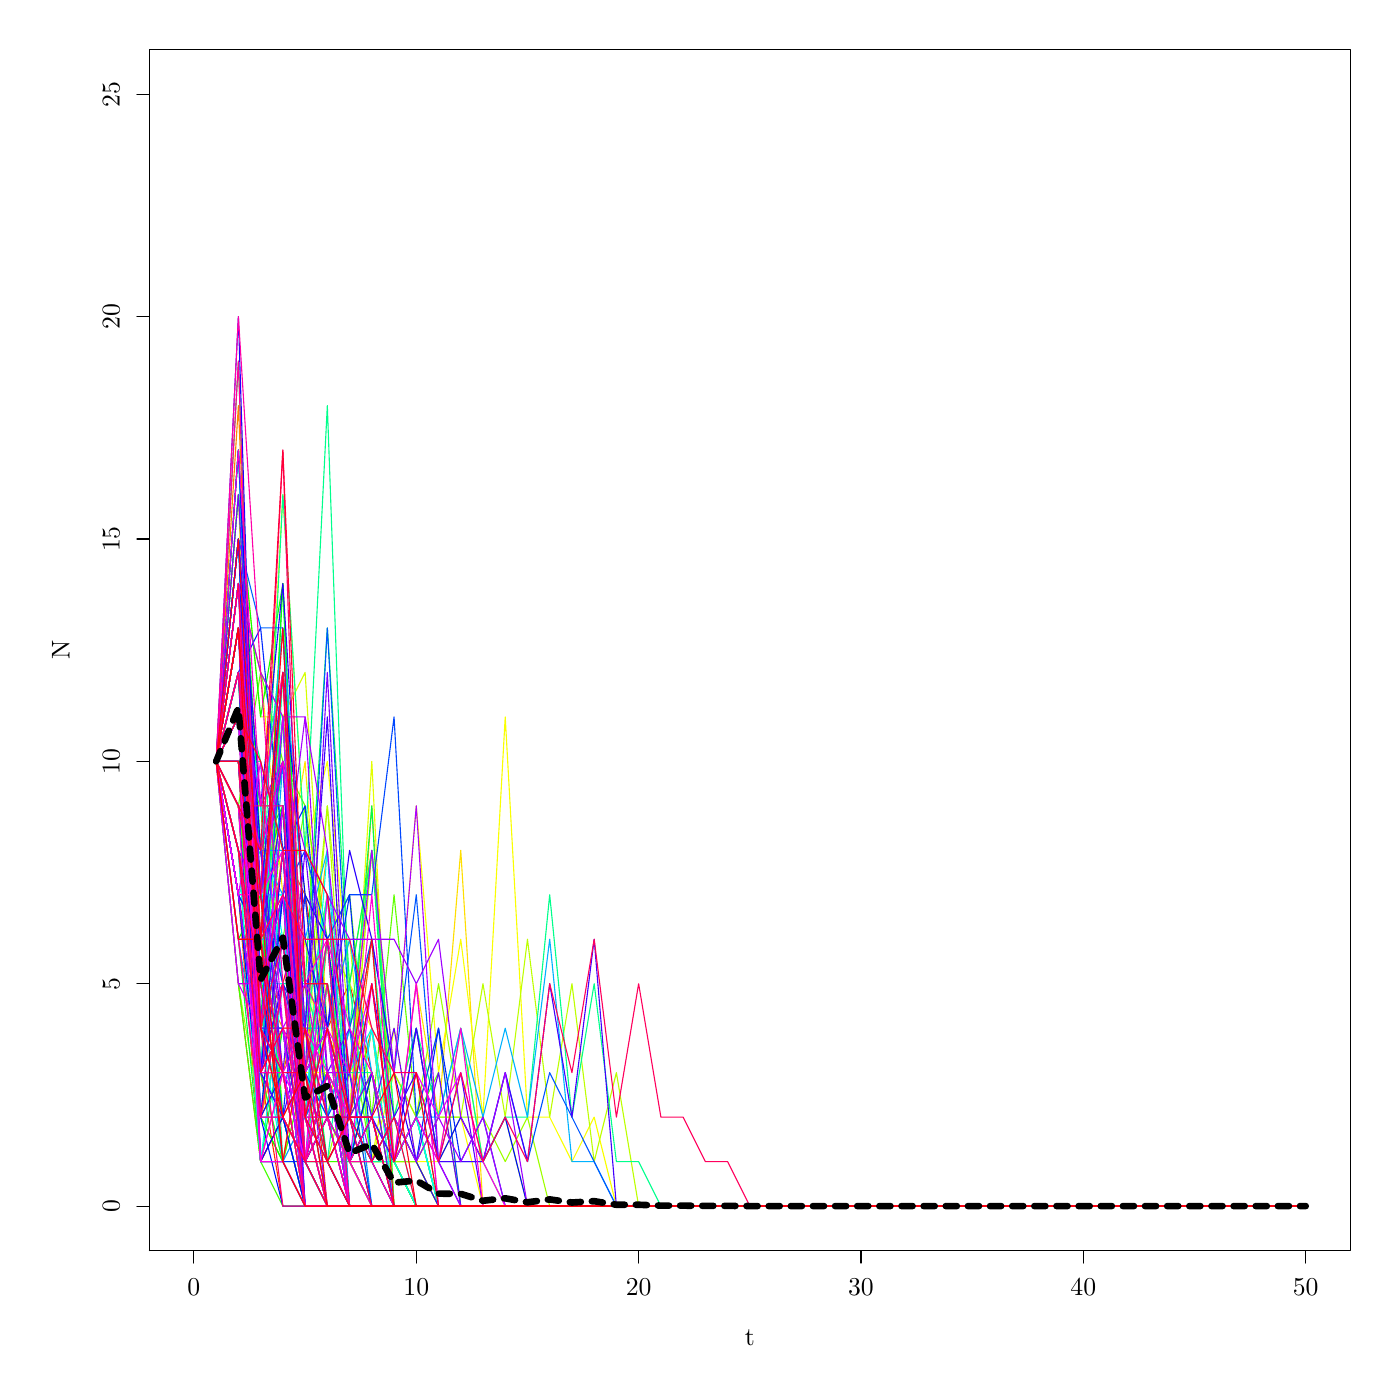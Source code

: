 % Created by tikzDevice version 0.9 on 2016-03-10 15:46:31
% !TEX encoding = UTF-8 Unicode
\documentclass{article}
\nonstopmode

\usepackage{tikz}

\usepackage[active,tightpage,psfixbb]{preview}

\PreviewEnvironment{pgfpicture}

\setlength\PreviewBorder{0pt}

\newcommand{\SweaveOpts}[1]{}  % do not interfere with LaTeX
\newcommand{\SweaveInput}[1]{} % because they are not real TeX commands
\newcommand{\Sexpr}[1]{}       % will only be parsed by R


\usepackage[utf8]{inputenc}
\usepackage{amsmath}
\usepackage{graphicx}
%\usepackage{bbold}
\usepackage{tikz}
%\usepackage{silence}
\usepackage{mdframed}
%\WarningFilter{mdframed}{You got a bad break}
\usepackage[colorinlistoftodos]{todonotes}
\usepackage{listings}
\usepackage{color}
\colorlet{exampcol}{blue!10}
\usepackage{multicol}
\usepackage{booktabs}

\title{BIO311: Population Ecology\\ \textit{Practical 10:\\ Stochasticity in Matrix Models\\ Population Viability Analysis\\ \& Metapopulation Dynamics.}}
\setlength\parindent{0pt}

\setcounter{tocdepth}{1} % Determines the depth of the table of contents;; 0:chapters, 1: chapters and sections, 2: chapters,sections and subsections

%\renewcommand{\theExercise}{\thechapter.\arabic{Exercise}}%

\setlength\parindent{0pt}

\begin{document}

\begin{tikzpicture}[x=1pt,y=1pt]
\definecolor{fillColor}{RGB}{255,255,255}
\path[use as bounding box,fill=fillColor,fill opacity=0.00] (0,0) rectangle (505.89,505.89);
\begin{scope}
\path[clip] (  0.00,  0.00) rectangle (505.89,505.89);
\definecolor{drawColor}{RGB}{0,0,0}

\path[draw=drawColor,line width= 0.4pt,line join=round,line cap=round] ( 70.07, 54.00) -- (471.82, 54.00);

\path[draw=drawColor,line width= 0.4pt,line join=round,line cap=round] ( 70.07, 54.00) -- ( 70.07, 49.50);

\path[draw=drawColor,line width= 0.4pt,line join=round,line cap=round] (150.42, 54.00) -- (150.42, 49.50);

\path[draw=drawColor,line width= 0.4pt,line join=round,line cap=round] (230.77, 54.00) -- (230.77, 49.50);

\path[draw=drawColor,line width= 0.4pt,line join=round,line cap=round] (311.12, 54.00) -- (311.12, 49.50);

\path[draw=drawColor,line width= 0.4pt,line join=round,line cap=round] (391.47, 54.00) -- (391.47, 49.50);

\path[draw=drawColor,line width= 0.4pt,line join=round,line cap=round] (471.82, 54.00) -- (471.82, 49.50);

\node[text=drawColor,anchor=base,inner sep=0pt, outer sep=0pt, scale=  0.93] at ( 70.07, 37.80) {0};

\node[text=drawColor,anchor=base,inner sep=0pt, outer sep=0pt, scale=  0.93] at (150.42, 37.80) {10};

\node[text=drawColor,anchor=base,inner sep=0pt, outer sep=0pt, scale=  0.93] at (230.77, 37.80) {20};

\node[text=drawColor,anchor=base,inner sep=0pt, outer sep=0pt, scale=  0.93] at (311.12, 37.80) {30};

\node[text=drawColor,anchor=base,inner sep=0pt, outer sep=0pt, scale=  0.93] at (391.47, 37.80) {40};

\node[text=drawColor,anchor=base,inner sep=0pt, outer sep=0pt, scale=  0.93] at (471.82, 37.80) {50};

\path[draw=drawColor,line width= 0.4pt,line join=round,line cap=round] ( 54.00, 70.07) -- ( 54.00,471.82);

\path[draw=drawColor,line width= 0.4pt,line join=round,line cap=round] ( 54.00, 70.07) -- ( 49.50, 70.07);

\path[draw=drawColor,line width= 0.4pt,line join=round,line cap=round] ( 54.00,150.42) -- ( 49.50,150.42);

\path[draw=drawColor,line width= 0.4pt,line join=round,line cap=round] ( 54.00,230.77) -- ( 49.50,230.77);

\path[draw=drawColor,line width= 0.4pt,line join=round,line cap=round] ( 54.00,311.12) -- ( 49.50,311.12);

\path[draw=drawColor,line width= 0.4pt,line join=round,line cap=round] ( 54.00,391.47) -- ( 49.50,391.47);

\path[draw=drawColor,line width= 0.4pt,line join=round,line cap=round] ( 54.00,471.82) -- ( 49.50,471.82);

\node[text=drawColor,rotate= 90.00,anchor=base,inner sep=0pt, outer sep=0pt, scale=  0.93] at ( 43.20, 70.07) {0};

\node[text=drawColor,rotate= 90.00,anchor=base,inner sep=0pt, outer sep=0pt, scale=  0.93] at ( 43.20,150.42) {5};

\node[text=drawColor,rotate= 90.00,anchor=base,inner sep=0pt, outer sep=0pt, scale=  0.93] at ( 43.20,230.77) {10};

\node[text=drawColor,rotate= 90.00,anchor=base,inner sep=0pt, outer sep=0pt, scale=  0.93] at ( 43.20,311.12) {15};

\node[text=drawColor,rotate= 90.00,anchor=base,inner sep=0pt, outer sep=0pt, scale=  0.93] at ( 43.20,391.47) {20};

\node[text=drawColor,rotate= 90.00,anchor=base,inner sep=0pt, outer sep=0pt, scale=  0.93] at ( 43.20,471.82) {25};

\path[draw=drawColor,line width= 0.4pt,line join=round,line cap=round] ( 54.00, 54.00) --
	(487.89, 54.00) --
	(487.89,487.89) --
	( 54.00,487.89) --
	( 54.00, 54.00);
\end{scope}
\begin{scope}
\path[clip] (  0.00,  0.00) rectangle (505.89,505.89);
\definecolor{drawColor}{RGB}{0,0,0}

\node[text=drawColor,anchor=base,inner sep=0pt, outer sep=0pt, scale=  0.93] at (270.95, 19.80) {t};

\node[text=drawColor,rotate= 90.00,anchor=base,inner sep=0pt, outer sep=0pt, scale=  0.93] at ( 25.20,270.95) {N};
\end{scope}
\begin{scope}
\path[clip] ( 54.00, 54.00) rectangle (487.89,487.89);
\definecolor{drawColor}{RGB}{255,0,0}

\path[draw=drawColor,line width= 0.4pt,line join=round,line cap=round] ( 78.11,230.77) --
	( 86.14,246.84) --
	( 94.18, 86.14) --
	(102.21,102.21) --
	(110.25, 70.07) --
	(118.28, 70.07) --
	(126.32, 70.07) --
	(134.35, 70.07) --
	(142.39, 70.07) --
	(150.42, 70.07) --
	(158.46, 70.07) --
	(166.49, 70.07) --
	(174.52, 70.07) --
	(182.56, 70.07) --
	(190.60, 70.07) --
	(198.63, 70.07) --
	(206.67, 70.07) --
	(214.70, 70.07) --
	(222.73, 70.07) --
	(230.77, 70.07) --
	(238.81, 70.07) --
	(246.84, 70.07) --
	(254.88, 70.07) --
	(262.91, 70.07) --
	(270.94, 70.07) --
	(278.98, 70.07) --
	(287.01, 70.07) --
	(295.05, 70.07) --
	(303.09, 70.07) --
	(311.12, 70.07) --
	(319.15, 70.07) --
	(327.19, 70.07) --
	(335.22, 70.07) --
	(343.26, 70.07) --
	(351.30, 70.07) --
	(359.33, 70.07) --
	(367.37, 70.07) --
	(375.40, 70.07) --
	(383.44, 70.07) --
	(391.47, 70.07) --
	(399.51, 70.07) --
	(407.54, 70.07) --
	(415.57, 70.07) --
	(423.61, 70.07) --
	(431.64, 70.07) --
	(439.68, 70.07) --
	(447.71, 70.07) --
	(455.75, 70.07) --
	(463.79, 70.07) --
	(471.82, 70.07);
\definecolor{drawColor}{RGB}{255,8,0}

\path[draw=drawColor,line width= 0.4pt,line join=round,line cap=round] ( 78.11,230.77) --
	( 86.14,262.91) --
	( 94.18,166.49) --
	(102.21,214.70) --
	(110.25,150.42) --
	(118.28,150.42) --
	(126.32, 86.14) --
	(134.35, 70.07) --
	(142.39, 70.07) --
	(150.42, 70.07) --
	(158.46, 70.07) --
	(166.49, 70.07) --
	(174.52, 70.07) --
	(182.56, 70.07) --
	(190.60, 70.07) --
	(198.63, 70.07) --
	(206.67, 70.07) --
	(214.70, 70.07) --
	(222.73, 70.07) --
	(230.77, 70.07) --
	(238.81, 70.07) --
	(246.84, 70.07) --
	(254.88, 70.07) --
	(262.91, 70.07) --
	(270.94, 70.07) --
	(278.98, 70.07) --
	(287.01, 70.07) --
	(295.05, 70.07) --
	(303.09, 70.07) --
	(311.12, 70.07) --
	(319.15, 70.07) --
	(327.19, 70.07) --
	(335.22, 70.07) --
	(343.26, 70.07) --
	(351.30, 70.07) --
	(359.33, 70.07) --
	(367.37, 70.07) --
	(375.40, 70.07) --
	(383.44, 70.07) --
	(391.47, 70.07) --
	(399.51, 70.07) --
	(407.54, 70.07) --
	(415.57, 70.07) --
	(423.61, 70.07) --
	(431.64, 70.07) --
	(439.68, 70.07) --
	(447.71, 70.07) --
	(455.75, 70.07) --
	(463.79, 70.07) --
	(471.82, 70.07);
\definecolor{drawColor}{RGB}{255,15,0}

\path[draw=drawColor,line width= 0.4pt,line join=round,line cap=round] ( 78.11,230.77) --
	( 86.14,214.70) --
	( 94.18,134.35) --
	(102.21,150.42) --
	(110.25,182.56) --
	(118.28,134.35) --
	(126.32,150.42) --
	(134.35,118.28) --
	(142.39, 86.14) --
	(150.42, 70.07) --
	(158.46, 70.07) --
	(166.49, 70.07) --
	(174.52, 70.07) --
	(182.56, 70.07) --
	(190.60, 70.07) --
	(198.63, 70.07) --
	(206.67, 70.07) --
	(214.70, 70.07) --
	(222.73, 70.07) --
	(230.77, 70.07) --
	(238.81, 70.07) --
	(246.84, 70.07) --
	(254.88, 70.07) --
	(262.91, 70.07) --
	(270.94, 70.07) --
	(278.98, 70.07) --
	(287.01, 70.07) --
	(295.05, 70.07) --
	(303.09, 70.07) --
	(311.12, 70.07) --
	(319.15, 70.07) --
	(327.19, 70.07) --
	(335.22, 70.07) --
	(343.26, 70.07) --
	(351.30, 70.07) --
	(359.33, 70.07) --
	(367.37, 70.07) --
	(375.40, 70.07) --
	(383.44, 70.07) --
	(391.47, 70.07) --
	(399.51, 70.07) --
	(407.54, 70.07) --
	(415.57, 70.07) --
	(423.61, 70.07) --
	(431.64, 70.07) --
	(439.68, 70.07) --
	(447.71, 70.07) --
	(455.75, 70.07) --
	(463.79, 70.07) --
	(471.82, 70.07);
\definecolor{drawColor}{RGB}{255,23,0}

\path[draw=drawColor,line width= 0.4pt,line join=round,line cap=round] ( 78.11,230.77) --
	( 86.14,230.77) --
	( 94.18,182.56) --
	(102.21,134.35) --
	(110.25,102.21) --
	(118.28,118.28) --
	(126.32, 70.07) --
	(134.35, 70.07) --
	(142.39, 70.07) --
	(150.42, 70.07) --
	(158.46, 70.07) --
	(166.49, 70.07) --
	(174.52, 70.07) --
	(182.56, 70.07) --
	(190.60, 70.07) --
	(198.63, 70.07) --
	(206.67, 70.07) --
	(214.70, 70.07) --
	(222.73, 70.07) --
	(230.77, 70.07) --
	(238.81, 70.07) --
	(246.84, 70.07) --
	(254.88, 70.07) --
	(262.91, 70.07) --
	(270.94, 70.07) --
	(278.98, 70.07) --
	(287.01, 70.07) --
	(295.05, 70.07) --
	(303.09, 70.07) --
	(311.12, 70.07) --
	(319.15, 70.07) --
	(327.19, 70.07) --
	(335.22, 70.07) --
	(343.26, 70.07) --
	(351.30, 70.07) --
	(359.33, 70.07) --
	(367.37, 70.07) --
	(375.40, 70.07) --
	(383.44, 70.07) --
	(391.47, 70.07) --
	(399.51, 70.07) --
	(407.54, 70.07) --
	(415.57, 70.07) --
	(423.61, 70.07) --
	(431.64, 70.07) --
	(439.68, 70.07) --
	(447.71, 70.07) --
	(455.75, 70.07) --
	(463.79, 70.07) --
	(471.82, 70.07);
\definecolor{drawColor}{RGB}{255,31,0}

\path[draw=drawColor,line width= 0.4pt,line join=round,line cap=round] ( 78.11,230.77) --
	( 86.14,182.56) --
	( 94.18,134.35) --
	(102.21,118.28) --
	(110.25,150.42) --
	(118.28, 70.07) --
	(126.32, 70.07) --
	(134.35, 70.07) --
	(142.39, 70.07) --
	(150.42, 70.07) --
	(158.46, 70.07) --
	(166.49, 70.07) --
	(174.52, 70.07) --
	(182.56, 70.07) --
	(190.60, 70.07) --
	(198.63, 70.07) --
	(206.67, 70.07) --
	(214.70, 70.07) --
	(222.73, 70.07) --
	(230.77, 70.07) --
	(238.81, 70.07) --
	(246.84, 70.07) --
	(254.88, 70.07) --
	(262.91, 70.07) --
	(270.94, 70.07) --
	(278.98, 70.07) --
	(287.01, 70.07) --
	(295.05, 70.07) --
	(303.09, 70.07) --
	(311.12, 70.07) --
	(319.15, 70.07) --
	(327.19, 70.07) --
	(335.22, 70.07) --
	(343.26, 70.07) --
	(351.30, 70.07) --
	(359.33, 70.07) --
	(367.37, 70.07) --
	(375.40, 70.07) --
	(383.44, 70.07) --
	(391.47, 70.07) --
	(399.51, 70.07) --
	(407.54, 70.07) --
	(415.57, 70.07) --
	(423.61, 70.07) --
	(431.64, 70.07) --
	(439.68, 70.07) --
	(447.71, 70.07) --
	(455.75, 70.07) --
	(463.79, 70.07) --
	(471.82, 70.07);
\definecolor{drawColor}{RGB}{255,38,0}

\path[draw=drawColor,line width= 0.4pt,line join=round,line cap=round] ( 78.11,230.77) --
	( 86.14,230.77) --
	( 94.18,134.35) --
	(102.21,102.21) --
	(110.25, 86.14) --
	(118.28,102.21) --
	(126.32, 86.14) --
	(134.35,118.28) --
	(142.39, 70.07) --
	(150.42, 70.07) --
	(158.46, 70.07) --
	(166.49, 70.07) --
	(174.52, 70.07) --
	(182.56, 70.07) --
	(190.60, 70.07) --
	(198.63, 70.07) --
	(206.67, 70.07) --
	(214.70, 70.07) --
	(222.73, 70.07) --
	(230.77, 70.07) --
	(238.81, 70.07) --
	(246.84, 70.07) --
	(254.88, 70.07) --
	(262.91, 70.07) --
	(270.94, 70.07) --
	(278.98, 70.07) --
	(287.01, 70.07) --
	(295.05, 70.07) --
	(303.09, 70.07) --
	(311.12, 70.07) --
	(319.15, 70.07) --
	(327.19, 70.07) --
	(335.22, 70.07) --
	(343.26, 70.07) --
	(351.30, 70.07) --
	(359.33, 70.07) --
	(367.37, 70.07) --
	(375.40, 70.07) --
	(383.44, 70.07) --
	(391.47, 70.07) --
	(399.51, 70.07) --
	(407.54, 70.07) --
	(415.57, 70.07) --
	(423.61, 70.07) --
	(431.64, 70.07) --
	(439.68, 70.07) --
	(447.71, 70.07) --
	(455.75, 70.07) --
	(463.79, 70.07) --
	(471.82, 70.07);
\definecolor{drawColor}{RGB}{255,46,0}

\path[draw=drawColor,line width= 0.4pt,line join=round,line cap=round] ( 78.11,230.77) --
	( 86.14,230.77) --
	( 94.18,118.28) --
	(102.21, 70.07) --
	(110.25, 70.07) --
	(118.28, 70.07) --
	(126.32, 70.07) --
	(134.35, 70.07) --
	(142.39, 70.07) --
	(150.42, 70.07) --
	(158.46, 70.07) --
	(166.49, 70.07) --
	(174.52, 70.07) --
	(182.56, 70.07) --
	(190.60, 70.07) --
	(198.63, 70.07) --
	(206.67, 70.07) --
	(214.70, 70.07) --
	(222.73, 70.07) --
	(230.77, 70.07) --
	(238.81, 70.07) --
	(246.84, 70.07) --
	(254.88, 70.07) --
	(262.91, 70.07) --
	(270.94, 70.07) --
	(278.98, 70.07) --
	(287.01, 70.07) --
	(295.05, 70.07) --
	(303.09, 70.07) --
	(311.12, 70.07) --
	(319.15, 70.07) --
	(327.19, 70.07) --
	(335.22, 70.07) --
	(343.26, 70.07) --
	(351.30, 70.07) --
	(359.33, 70.07) --
	(367.37, 70.07) --
	(375.40, 70.07) --
	(383.44, 70.07) --
	(391.47, 70.07) --
	(399.51, 70.07) --
	(407.54, 70.07) --
	(415.57, 70.07) --
	(423.61, 70.07) --
	(431.64, 70.07) --
	(439.68, 70.07) --
	(447.71, 70.07) --
	(455.75, 70.07) --
	(463.79, 70.07) --
	(471.82, 70.07);
\definecolor{drawColor}{RGB}{255,54,0}

\path[draw=drawColor,line width= 0.4pt,line join=round,line cap=round] ( 78.11,230.77) --
	( 86.14,214.70) --
	( 94.18,102.21) --
	(102.21,118.28) --
	(110.25, 70.07) --
	(118.28, 70.07) --
	(126.32, 70.07) --
	(134.35, 70.07) --
	(142.39, 70.07) --
	(150.42, 70.07) --
	(158.46, 70.07) --
	(166.49, 70.07) --
	(174.52, 70.07) --
	(182.56, 70.07) --
	(190.60, 70.07) --
	(198.63, 70.07) --
	(206.67, 70.07) --
	(214.70, 70.07) --
	(222.73, 70.07) --
	(230.77, 70.07) --
	(238.81, 70.07) --
	(246.84, 70.07) --
	(254.88, 70.07) --
	(262.91, 70.07) --
	(270.94, 70.07) --
	(278.98, 70.07) --
	(287.01, 70.07) --
	(295.05, 70.07) --
	(303.09, 70.07) --
	(311.12, 70.07) --
	(319.15, 70.07) --
	(327.19, 70.07) --
	(335.22, 70.07) --
	(343.26, 70.07) --
	(351.30, 70.07) --
	(359.33, 70.07) --
	(367.37, 70.07) --
	(375.40, 70.07) --
	(383.44, 70.07) --
	(391.47, 70.07) --
	(399.51, 70.07) --
	(407.54, 70.07) --
	(415.57, 70.07) --
	(423.61, 70.07) --
	(431.64, 70.07) --
	(439.68, 70.07) --
	(447.71, 70.07) --
	(455.75, 70.07) --
	(463.79, 70.07) --
	(471.82, 70.07);
\definecolor{drawColor}{RGB}{255,61,0}

\path[draw=drawColor,line width= 0.4pt,line join=round,line cap=round] ( 78.11,230.77) --
	( 86.14,278.98) --
	( 94.18,134.35) --
	(102.21,150.42) --
	(110.25, 86.14) --
	(118.28,118.28) --
	(126.32, 70.07) --
	(134.35, 70.07) --
	(142.39, 70.07) --
	(150.42, 70.07) --
	(158.46, 70.07) --
	(166.49, 70.07) --
	(174.52, 70.07) --
	(182.56, 70.07) --
	(190.60, 70.07) --
	(198.63, 70.07) --
	(206.67, 70.07) --
	(214.70, 70.07) --
	(222.73, 70.07) --
	(230.77, 70.07) --
	(238.81, 70.07) --
	(246.84, 70.07) --
	(254.88, 70.07) --
	(262.91, 70.07) --
	(270.94, 70.07) --
	(278.98, 70.07) --
	(287.01, 70.07) --
	(295.05, 70.07) --
	(303.09, 70.07) --
	(311.12, 70.07) --
	(319.15, 70.07) --
	(327.19, 70.07) --
	(335.22, 70.07) --
	(343.26, 70.07) --
	(351.30, 70.07) --
	(359.33, 70.07) --
	(367.37, 70.07) --
	(375.40, 70.07) --
	(383.44, 70.07) --
	(391.47, 70.07) --
	(399.51, 70.07) --
	(407.54, 70.07) --
	(415.57, 70.07) --
	(423.61, 70.07) --
	(431.64, 70.07) --
	(439.68, 70.07) --
	(447.71, 70.07) --
	(455.75, 70.07) --
	(463.79, 70.07) --
	(471.82, 70.07);
\definecolor{drawColor}{RGB}{255,69,0}

\path[draw=drawColor,line width= 0.4pt,line join=round,line cap=round] ( 78.11,230.77) --
	( 86.14,278.98) --
	( 94.18,198.63) --
	(102.21,198.63) --
	(110.25,182.56) --
	(118.28,102.21) --
	(126.32,102.21) --
	(134.35, 70.07) --
	(142.39, 70.07) --
	(150.42, 70.07) --
	(158.46, 70.07) --
	(166.49, 70.07) --
	(174.52, 70.07) --
	(182.56, 70.07) --
	(190.60, 70.07) --
	(198.63, 70.07) --
	(206.67, 70.07) --
	(214.70, 70.07) --
	(222.73, 70.07) --
	(230.77, 70.07) --
	(238.81, 70.07) --
	(246.84, 70.07) --
	(254.88, 70.07) --
	(262.91, 70.07) --
	(270.94, 70.07) --
	(278.98, 70.07) --
	(287.01, 70.07) --
	(295.05, 70.07) --
	(303.09, 70.07) --
	(311.12, 70.07) --
	(319.15, 70.07) --
	(327.19, 70.07) --
	(335.22, 70.07) --
	(343.26, 70.07) --
	(351.30, 70.07) --
	(359.33, 70.07) --
	(367.37, 70.07) --
	(375.40, 70.07) --
	(383.44, 70.07) --
	(391.47, 70.07) --
	(399.51, 70.07) --
	(407.54, 70.07) --
	(415.57, 70.07) --
	(423.61, 70.07) --
	(431.64, 70.07) --
	(439.68, 70.07) --
	(447.71, 70.07) --
	(455.75, 70.07) --
	(463.79, 70.07) --
	(471.82, 70.07);
\definecolor{drawColor}{RGB}{255,77,0}

\path[draw=drawColor,line width= 0.4pt,line join=round,line cap=round] ( 78.11,230.77) --
	( 86.14,150.42) --
	( 94.18, 86.14) --
	(102.21,102.21) --
	(110.25, 86.14) --
	(118.28,118.28) --
	(126.32, 86.14) --
	(134.35,102.21) --
	(142.39, 70.07) --
	(150.42, 70.07) --
	(158.46, 70.07) --
	(166.49, 70.07) --
	(174.52, 70.07) --
	(182.56, 70.07) --
	(190.60, 70.07) --
	(198.63, 70.07) --
	(206.67, 70.07) --
	(214.70, 70.07) --
	(222.73, 70.07) --
	(230.77, 70.07) --
	(238.81, 70.07) --
	(246.84, 70.07) --
	(254.88, 70.07) --
	(262.91, 70.07) --
	(270.94, 70.07) --
	(278.98, 70.07) --
	(287.01, 70.07) --
	(295.05, 70.07) --
	(303.09, 70.07) --
	(311.12, 70.07) --
	(319.15, 70.07) --
	(327.19, 70.07) --
	(335.22, 70.07) --
	(343.26, 70.07) --
	(351.30, 70.07) --
	(359.33, 70.07) --
	(367.37, 70.07) --
	(375.40, 70.07) --
	(383.44, 70.07) --
	(391.47, 70.07) --
	(399.51, 70.07) --
	(407.54, 70.07) --
	(415.57, 70.07) --
	(423.61, 70.07) --
	(431.64, 70.07) --
	(439.68, 70.07) --
	(447.71, 70.07) --
	(455.75, 70.07) --
	(463.79, 70.07) --
	(471.82, 70.07);
\definecolor{drawColor}{RGB}{255,84,0}

\path[draw=drawColor,line width= 0.4pt,line join=round,line cap=round] ( 78.11,230.77) --
	( 86.14,311.12) --
	( 94.18,214.70) --
	(102.21,214.70) --
	(110.25, 86.14) --
	(118.28,166.49) --
	(126.32,102.21) --
	(134.35,134.35) --
	(142.39, 86.14) --
	(150.42,102.21) --
	(158.46, 70.07) --
	(166.49, 70.07) --
	(174.52, 70.07) --
	(182.56, 70.07) --
	(190.60, 70.07) --
	(198.63, 70.07) --
	(206.67, 70.07) --
	(214.70, 70.07) --
	(222.73, 70.07) --
	(230.77, 70.07) --
	(238.81, 70.07) --
	(246.84, 70.07) --
	(254.88, 70.07) --
	(262.91, 70.07) --
	(270.94, 70.07) --
	(278.98, 70.07) --
	(287.01, 70.07) --
	(295.05, 70.07) --
	(303.09, 70.07) --
	(311.12, 70.07) --
	(319.15, 70.07) --
	(327.19, 70.07) --
	(335.22, 70.07) --
	(343.26, 70.07) --
	(351.30, 70.07) --
	(359.33, 70.07) --
	(367.37, 70.07) --
	(375.40, 70.07) --
	(383.44, 70.07) --
	(391.47, 70.07) --
	(399.51, 70.07) --
	(407.54, 70.07) --
	(415.57, 70.07) --
	(423.61, 70.07) --
	(431.64, 70.07) --
	(439.68, 70.07) --
	(447.71, 70.07) --
	(455.75, 70.07) --
	(463.79, 70.07) --
	(471.82, 70.07);
\definecolor{drawColor}{RGB}{255,92,0}

\path[draw=drawColor,line width= 0.4pt,line join=round,line cap=round] ( 78.11,230.77) --
	( 86.14,182.56) --
	( 94.18, 86.14) --
	(102.21, 86.14) --
	(110.25, 70.07) --
	(118.28, 70.07) --
	(126.32, 70.07) --
	(134.35, 70.07) --
	(142.39, 70.07) --
	(150.42, 70.07) --
	(158.46, 70.07) --
	(166.49, 70.07) --
	(174.52, 70.07) --
	(182.56, 70.07) --
	(190.60, 70.07) --
	(198.63, 70.07) --
	(206.67, 70.07) --
	(214.70, 70.07) --
	(222.73, 70.07) --
	(230.77, 70.07) --
	(238.81, 70.07) --
	(246.84, 70.07) --
	(254.88, 70.07) --
	(262.91, 70.07) --
	(270.94, 70.07) --
	(278.98, 70.07) --
	(287.01, 70.07) --
	(295.05, 70.07) --
	(303.09, 70.07) --
	(311.12, 70.07) --
	(319.15, 70.07) --
	(327.19, 70.07) --
	(335.22, 70.07) --
	(343.26, 70.07) --
	(351.30, 70.07) --
	(359.33, 70.07) --
	(367.37, 70.07) --
	(375.40, 70.07) --
	(383.44, 70.07) --
	(391.47, 70.07) --
	(399.51, 70.07) --
	(407.54, 70.07) --
	(415.57, 70.07) --
	(423.61, 70.07) --
	(431.64, 70.07) --
	(439.68, 70.07) --
	(447.71, 70.07) --
	(455.75, 70.07) --
	(463.79, 70.07) --
	(471.82, 70.07);
\definecolor{drawColor}{RGB}{255,99,0}

\path[draw=drawColor,line width= 0.4pt,line join=round,line cap=round] ( 78.11,230.77) --
	( 86.14,230.77) --
	( 94.18,150.42) --
	(102.21,246.84) --
	(110.25,102.21) --
	(118.28,118.28) --
	(126.32,102.21) --
	(134.35,166.49) --
	(142.39, 70.07) --
	(150.42, 70.07) --
	(158.46, 70.07) --
	(166.49, 70.07) --
	(174.52, 70.07) --
	(182.56, 70.07) --
	(190.60, 70.07) --
	(198.63, 70.07) --
	(206.67, 70.07) --
	(214.70, 70.07) --
	(222.73, 70.07) --
	(230.77, 70.07) --
	(238.81, 70.07) --
	(246.84, 70.07) --
	(254.88, 70.07) --
	(262.91, 70.07) --
	(270.94, 70.07) --
	(278.98, 70.07) --
	(287.01, 70.07) --
	(295.05, 70.07) --
	(303.09, 70.07) --
	(311.12, 70.07) --
	(319.15, 70.07) --
	(327.19, 70.07) --
	(335.22, 70.07) --
	(343.26, 70.07) --
	(351.30, 70.07) --
	(359.33, 70.07) --
	(367.37, 70.07) --
	(375.40, 70.07) --
	(383.44, 70.07) --
	(391.47, 70.07) --
	(399.51, 70.07) --
	(407.54, 70.07) --
	(415.57, 70.07) --
	(423.61, 70.07) --
	(431.64, 70.07) --
	(439.68, 70.07) --
	(447.71, 70.07) --
	(455.75, 70.07) --
	(463.79, 70.07) --
	(471.82, 70.07);
\definecolor{drawColor}{RGB}{255,107,0}

\path[draw=drawColor,line width= 0.4pt,line join=round,line cap=round] ( 78.11,230.77) --
	( 86.14,278.98) --
	( 94.18,150.42) --
	(102.21,118.28) --
	(110.25, 70.07) --
	(118.28, 70.07) --
	(126.32, 70.07) --
	(134.35, 70.07) --
	(142.39, 70.07) --
	(150.42, 70.07) --
	(158.46, 70.07) --
	(166.49, 70.07) --
	(174.52, 70.07) --
	(182.56, 70.07) --
	(190.60, 70.07) --
	(198.63, 70.07) --
	(206.67, 70.07) --
	(214.70, 70.07) --
	(222.73, 70.07) --
	(230.77, 70.07) --
	(238.81, 70.07) --
	(246.84, 70.07) --
	(254.88, 70.07) --
	(262.91, 70.07) --
	(270.94, 70.07) --
	(278.98, 70.07) --
	(287.01, 70.07) --
	(295.05, 70.07) --
	(303.09, 70.07) --
	(311.12, 70.07) --
	(319.15, 70.07) --
	(327.19, 70.07) --
	(335.22, 70.07) --
	(343.26, 70.07) --
	(351.30, 70.07) --
	(359.33, 70.07) --
	(367.37, 70.07) --
	(375.40, 70.07) --
	(383.44, 70.07) --
	(391.47, 70.07) --
	(399.51, 70.07) --
	(407.54, 70.07) --
	(415.57, 70.07) --
	(423.61, 70.07) --
	(431.64, 70.07) --
	(439.68, 70.07) --
	(447.71, 70.07) --
	(455.75, 70.07) --
	(463.79, 70.07) --
	(471.82, 70.07);
\definecolor{drawColor}{RGB}{255,115,0}

\path[draw=drawColor,line width= 0.4pt,line join=round,line cap=round] ( 78.11,230.77) --
	( 86.14,230.77) --
	( 94.18,102.21) --
	(102.21,134.35) --
	(110.25, 70.07) --
	(118.28, 70.07) --
	(126.32, 70.07) --
	(134.35, 70.07) --
	(142.39, 70.07) --
	(150.42, 70.07) --
	(158.46, 70.07) --
	(166.49, 70.07) --
	(174.52, 70.07) --
	(182.56, 70.07) --
	(190.60, 70.07) --
	(198.63, 70.07) --
	(206.67, 70.07) --
	(214.70, 70.07) --
	(222.73, 70.07) --
	(230.77, 70.07) --
	(238.81, 70.07) --
	(246.84, 70.07) --
	(254.88, 70.07) --
	(262.91, 70.07) --
	(270.94, 70.07) --
	(278.98, 70.07) --
	(287.01, 70.07) --
	(295.05, 70.07) --
	(303.09, 70.07) --
	(311.12, 70.07) --
	(319.15, 70.07) --
	(327.19, 70.07) --
	(335.22, 70.07) --
	(343.26, 70.07) --
	(351.30, 70.07) --
	(359.33, 70.07) --
	(367.37, 70.07) --
	(375.40, 70.07) --
	(383.44, 70.07) --
	(391.47, 70.07) --
	(399.51, 70.07) --
	(407.54, 70.07) --
	(415.57, 70.07) --
	(423.61, 70.07) --
	(431.64, 70.07) --
	(439.68, 70.07) --
	(447.71, 70.07) --
	(455.75, 70.07) --
	(463.79, 70.07) --
	(471.82, 70.07);
\definecolor{drawColor}{RGB}{255,122,0}

\path[draw=drawColor,line width= 0.4pt,line join=round,line cap=round] ( 78.11,230.77) --
	( 86.14,182.56) --
	( 94.18,102.21) --
	(102.21,150.42) --
	(110.25, 70.07) --
	(118.28, 70.07) --
	(126.32, 70.07) --
	(134.35, 70.07) --
	(142.39, 70.07) --
	(150.42, 70.07) --
	(158.46, 70.07) --
	(166.49, 70.07) --
	(174.52, 70.07) --
	(182.56, 70.07) --
	(190.60, 70.07) --
	(198.63, 70.07) --
	(206.67, 70.07) --
	(214.70, 70.07) --
	(222.73, 70.07) --
	(230.77, 70.07) --
	(238.81, 70.07) --
	(246.84, 70.07) --
	(254.88, 70.07) --
	(262.91, 70.07) --
	(270.94, 70.07) --
	(278.98, 70.07) --
	(287.01, 70.07) --
	(295.05, 70.07) --
	(303.09, 70.07) --
	(311.12, 70.07) --
	(319.15, 70.07) --
	(327.19, 70.07) --
	(335.22, 70.07) --
	(343.26, 70.07) --
	(351.30, 70.07) --
	(359.33, 70.07) --
	(367.37, 70.07) --
	(375.40, 70.07) --
	(383.44, 70.07) --
	(391.47, 70.07) --
	(399.51, 70.07) --
	(407.54, 70.07) --
	(415.57, 70.07) --
	(423.61, 70.07) --
	(431.64, 70.07) --
	(439.68, 70.07) --
	(447.71, 70.07) --
	(455.75, 70.07) --
	(463.79, 70.07) --
	(471.82, 70.07);
\definecolor{drawColor}{RGB}{255,130,0}

\path[draw=drawColor,line width= 0.4pt,line join=round,line cap=round] ( 78.11,230.77) --
	( 86.14,359.33) --
	( 94.18,166.49) --
	(102.21,166.49) --
	(110.25,102.21) --
	(118.28, 70.07) --
	(126.32, 70.07) --
	(134.35, 70.07) --
	(142.39, 70.07) --
	(150.42, 70.07) --
	(158.46, 70.07) --
	(166.49, 70.07) --
	(174.52, 70.07) --
	(182.56, 70.07) --
	(190.60, 70.07) --
	(198.63, 70.07) --
	(206.67, 70.07) --
	(214.70, 70.07) --
	(222.73, 70.07) --
	(230.77, 70.07) --
	(238.81, 70.07) --
	(246.84, 70.07) --
	(254.88, 70.07) --
	(262.91, 70.07) --
	(270.94, 70.07) --
	(278.98, 70.07) --
	(287.01, 70.07) --
	(295.05, 70.07) --
	(303.09, 70.07) --
	(311.12, 70.07) --
	(319.15, 70.07) --
	(327.19, 70.07) --
	(335.22, 70.07) --
	(343.26, 70.07) --
	(351.30, 70.07) --
	(359.33, 70.07) --
	(367.37, 70.07) --
	(375.40, 70.07) --
	(383.44, 70.07) --
	(391.47, 70.07) --
	(399.51, 70.07) --
	(407.54, 70.07) --
	(415.57, 70.07) --
	(423.61, 70.07) --
	(431.64, 70.07) --
	(439.68, 70.07) --
	(447.71, 70.07) --
	(455.75, 70.07) --
	(463.79, 70.07) --
	(471.82, 70.07);
\definecolor{drawColor}{RGB}{255,138,0}

\path[draw=drawColor,line width= 0.4pt,line join=round,line cap=round] ( 78.11,230.77) --
	( 86.14,198.63) --
	( 94.18,134.35) --
	(102.21,118.28) --
	(110.25, 86.14) --
	(118.28,150.42) --
	(126.32, 86.14) --
	(134.35,134.35) --
	(142.39, 70.07) --
	(150.42, 70.07) --
	(158.46, 70.07) --
	(166.49, 70.07) --
	(174.52, 70.07) --
	(182.56, 70.07) --
	(190.60, 70.07) --
	(198.63, 70.07) --
	(206.67, 70.07) --
	(214.70, 70.07) --
	(222.73, 70.07) --
	(230.77, 70.07) --
	(238.81, 70.07) --
	(246.84, 70.07) --
	(254.88, 70.07) --
	(262.91, 70.07) --
	(270.94, 70.07) --
	(278.98, 70.07) --
	(287.01, 70.07) --
	(295.05, 70.07) --
	(303.09, 70.07) --
	(311.12, 70.07) --
	(319.15, 70.07) --
	(327.19, 70.07) --
	(335.22, 70.07) --
	(343.26, 70.07) --
	(351.30, 70.07) --
	(359.33, 70.07) --
	(367.37, 70.07) --
	(375.40, 70.07) --
	(383.44, 70.07) --
	(391.47, 70.07) --
	(399.51, 70.07) --
	(407.54, 70.07) --
	(415.57, 70.07) --
	(423.61, 70.07) --
	(431.64, 70.07) --
	(439.68, 70.07) --
	(447.71, 70.07) --
	(455.75, 70.07) --
	(463.79, 70.07) --
	(471.82, 70.07);
\definecolor{drawColor}{RGB}{255,145,0}

\path[draw=drawColor,line width= 0.4pt,line join=round,line cap=round] ( 78.11,230.77) --
	( 86.14,278.98) --
	( 94.18,118.28) --
	(102.21,198.63) --
	(110.25,102.21) --
	(118.28,150.42) --
	(126.32, 70.07) --
	(134.35, 70.07) --
	(142.39, 70.07) --
	(150.42, 70.07) --
	(158.46, 70.07) --
	(166.49, 70.07) --
	(174.52, 70.07) --
	(182.56, 70.07) --
	(190.60, 70.07) --
	(198.63, 70.07) --
	(206.67, 70.07) --
	(214.70, 70.07) --
	(222.73, 70.07) --
	(230.77, 70.07) --
	(238.81, 70.07) --
	(246.84, 70.07) --
	(254.88, 70.07) --
	(262.91, 70.07) --
	(270.94, 70.07) --
	(278.98, 70.07) --
	(287.01, 70.07) --
	(295.05, 70.07) --
	(303.09, 70.07) --
	(311.12, 70.07) --
	(319.15, 70.07) --
	(327.19, 70.07) --
	(335.22, 70.07) --
	(343.26, 70.07) --
	(351.30, 70.07) --
	(359.33, 70.07) --
	(367.37, 70.07) --
	(375.40, 70.07) --
	(383.44, 70.07) --
	(391.47, 70.07) --
	(399.51, 70.07) --
	(407.54, 70.07) --
	(415.57, 70.07) --
	(423.61, 70.07) --
	(431.64, 70.07) --
	(439.68, 70.07) --
	(447.71, 70.07) --
	(455.75, 70.07) --
	(463.79, 70.07) --
	(471.82, 70.07);
\definecolor{drawColor}{RGB}{255,153,0}

\path[draw=drawColor,line width= 0.4pt,line join=round,line cap=round] ( 78.11,230.77) --
	( 86.14,278.98) --
	( 94.18,150.42) --
	(102.21,134.35) --
	(110.25, 70.07) --
	(118.28, 70.07) --
	(126.32, 70.07) --
	(134.35, 70.07) --
	(142.39, 70.07) --
	(150.42, 70.07) --
	(158.46, 70.07) --
	(166.49, 70.07) --
	(174.52, 70.07) --
	(182.56, 70.07) --
	(190.60, 70.07) --
	(198.63, 70.07) --
	(206.67, 70.07) --
	(214.70, 70.07) --
	(222.73, 70.07) --
	(230.77, 70.07) --
	(238.81, 70.07) --
	(246.84, 70.07) --
	(254.88, 70.07) --
	(262.91, 70.07) --
	(270.94, 70.07) --
	(278.98, 70.07) --
	(287.01, 70.07) --
	(295.05, 70.07) --
	(303.09, 70.07) --
	(311.12, 70.07) --
	(319.15, 70.07) --
	(327.19, 70.07) --
	(335.22, 70.07) --
	(343.26, 70.07) --
	(351.30, 70.07) --
	(359.33, 70.07) --
	(367.37, 70.07) --
	(375.40, 70.07) --
	(383.44, 70.07) --
	(391.47, 70.07) --
	(399.51, 70.07) --
	(407.54, 70.07) --
	(415.57, 70.07) --
	(423.61, 70.07) --
	(431.64, 70.07) --
	(439.68, 70.07) --
	(447.71, 70.07) --
	(455.75, 70.07) --
	(463.79, 70.07) --
	(471.82, 70.07);
\definecolor{drawColor}{RGB}{255,161,0}

\path[draw=drawColor,line width= 0.4pt,line join=round,line cap=round] ( 78.11,230.77) --
	( 86.14,295.05) --
	( 94.18,118.28) --
	(102.21,102.21) --
	(110.25,118.28) --
	(118.28,166.49) --
	(126.32, 86.14) --
	(134.35, 70.07) --
	(142.39, 70.07) --
	(150.42, 70.07) --
	(158.46, 70.07) --
	(166.49, 70.07) --
	(174.52, 70.07) --
	(182.56, 70.07) --
	(190.60, 70.07) --
	(198.63, 70.07) --
	(206.67, 70.07) --
	(214.70, 70.07) --
	(222.73, 70.07) --
	(230.77, 70.07) --
	(238.81, 70.07) --
	(246.84, 70.07) --
	(254.88, 70.07) --
	(262.91, 70.07) --
	(270.94, 70.07) --
	(278.98, 70.07) --
	(287.01, 70.07) --
	(295.05, 70.07) --
	(303.09, 70.07) --
	(311.12, 70.07) --
	(319.15, 70.07) --
	(327.19, 70.07) --
	(335.22, 70.07) --
	(343.26, 70.07) --
	(351.30, 70.07) --
	(359.33, 70.07) --
	(367.37, 70.07) --
	(375.40, 70.07) --
	(383.44, 70.07) --
	(391.47, 70.07) --
	(399.51, 70.07) --
	(407.54, 70.07) --
	(415.57, 70.07) --
	(423.61, 70.07) --
	(431.64, 70.07) --
	(439.68, 70.07) --
	(447.71, 70.07) --
	(455.75, 70.07) --
	(463.79, 70.07) --
	(471.82, 70.07);
\definecolor{drawColor}{RGB}{255,168,0}

\path[draw=drawColor,line width= 0.4pt,line join=round,line cap=round] ( 78.11,230.77) --
	( 86.14,230.77) --
	( 94.18,102.21) --
	(102.21,134.35) --
	(110.25,134.35) --
	(118.28,198.63) --
	(126.32,102.21) --
	(134.35,214.70) --
	(142.39, 86.14) --
	(150.42, 70.07) --
	(158.46, 70.07) --
	(166.49, 70.07) --
	(174.52, 70.07) --
	(182.56, 70.07) --
	(190.60, 70.07) --
	(198.63, 70.07) --
	(206.67, 70.07) --
	(214.70, 70.07) --
	(222.73, 70.07) --
	(230.77, 70.07) --
	(238.81, 70.07) --
	(246.84, 70.07) --
	(254.88, 70.07) --
	(262.91, 70.07) --
	(270.94, 70.07) --
	(278.98, 70.07) --
	(287.01, 70.07) --
	(295.05, 70.07) --
	(303.09, 70.07) --
	(311.12, 70.07) --
	(319.15, 70.07) --
	(327.19, 70.07) --
	(335.22, 70.07) --
	(343.26, 70.07) --
	(351.30, 70.07) --
	(359.33, 70.07) --
	(367.37, 70.07) --
	(375.40, 70.07) --
	(383.44, 70.07) --
	(391.47, 70.07) --
	(399.51, 70.07) --
	(407.54, 70.07) --
	(415.57, 70.07) --
	(423.61, 70.07) --
	(431.64, 70.07) --
	(439.68, 70.07) --
	(447.71, 70.07) --
	(455.75, 70.07) --
	(463.79, 70.07) --
	(471.82, 70.07);
\definecolor{drawColor}{RGB}{255,176,0}

\path[draw=drawColor,line width= 0.4pt,line join=round,line cap=round] ( 78.11,230.77) --
	( 86.14,246.84) --
	( 94.18,182.56) --
	(102.21,214.70) --
	(110.25,102.21) --
	(118.28, 70.07) --
	(126.32, 70.07) --
	(134.35, 70.07) --
	(142.39, 70.07) --
	(150.42, 70.07) --
	(158.46, 70.07) --
	(166.49, 70.07) --
	(174.52, 70.07) --
	(182.56, 70.07) --
	(190.60, 70.07) --
	(198.63, 70.07) --
	(206.67, 70.07) --
	(214.70, 70.07) --
	(222.73, 70.07) --
	(230.77, 70.07) --
	(238.81, 70.07) --
	(246.84, 70.07) --
	(254.88, 70.07) --
	(262.91, 70.07) --
	(270.94, 70.07) --
	(278.98, 70.07) --
	(287.01, 70.07) --
	(295.05, 70.07) --
	(303.09, 70.07) --
	(311.12, 70.07) --
	(319.15, 70.07) --
	(327.19, 70.07) --
	(335.22, 70.07) --
	(343.26, 70.07) --
	(351.30, 70.07) --
	(359.33, 70.07) --
	(367.37, 70.07) --
	(375.40, 70.07) --
	(383.44, 70.07) --
	(391.47, 70.07) --
	(399.51, 70.07) --
	(407.54, 70.07) --
	(415.57, 70.07) --
	(423.61, 70.07) --
	(431.64, 70.07) --
	(439.68, 70.07) --
	(447.71, 70.07) --
	(455.75, 70.07) --
	(463.79, 70.07) --
	(471.82, 70.07);
\definecolor{drawColor}{RGB}{255,184,0}

\path[draw=drawColor,line width= 0.4pt,line join=round,line cap=round] ( 78.11,230.77) --
	( 86.14,262.91) --
	( 94.18,214.70) --
	(102.21,262.91) --
	(110.25,134.35) --
	(118.28,182.56) --
	(126.32,102.21) --
	(134.35,118.28) --
	(142.39, 86.14) --
	(150.42,102.21) --
	(158.46, 70.07) --
	(166.49, 70.07) --
	(174.52, 70.07) --
	(182.56, 70.07) --
	(190.60, 70.07) --
	(198.63, 70.07) --
	(206.67, 70.07) --
	(214.70, 70.07) --
	(222.73, 70.07) --
	(230.77, 70.07) --
	(238.81, 70.07) --
	(246.84, 70.07) --
	(254.88, 70.07) --
	(262.91, 70.07) --
	(270.94, 70.07) --
	(278.98, 70.07) --
	(287.01, 70.07) --
	(295.05, 70.07) --
	(303.09, 70.07) --
	(311.12, 70.07) --
	(319.15, 70.07) --
	(327.19, 70.07) --
	(335.22, 70.07) --
	(343.26, 70.07) --
	(351.30, 70.07) --
	(359.33, 70.07) --
	(367.37, 70.07) --
	(375.40, 70.07) --
	(383.44, 70.07) --
	(391.47, 70.07) --
	(399.51, 70.07) --
	(407.54, 70.07) --
	(415.57, 70.07) --
	(423.61, 70.07) --
	(431.64, 70.07) --
	(439.68, 70.07) --
	(447.71, 70.07) --
	(455.75, 70.07) --
	(463.79, 70.07) --
	(471.82, 70.07);
\definecolor{drawColor}{RGB}{255,191,0}

\path[draw=drawColor,line width= 0.4pt,line join=round,line cap=round] ( 78.11,230.77) --
	( 86.14,230.77) --
	( 94.18,118.28) --
	(102.21, 86.14) --
	(110.25,118.28) --
	(118.28, 70.07) --
	(126.32, 70.07) --
	(134.35, 70.07) --
	(142.39, 70.07) --
	(150.42, 70.07) --
	(158.46, 70.07) --
	(166.49, 70.07) --
	(174.52, 70.07) --
	(182.56, 70.07) --
	(190.60, 70.07) --
	(198.63, 70.07) --
	(206.67, 70.07) --
	(214.70, 70.07) --
	(222.73, 70.07) --
	(230.77, 70.07) --
	(238.81, 70.07) --
	(246.84, 70.07) --
	(254.88, 70.07) --
	(262.91, 70.07) --
	(270.94, 70.07) --
	(278.98, 70.07) --
	(287.01, 70.07) --
	(295.05, 70.07) --
	(303.09, 70.07) --
	(311.12, 70.07) --
	(319.15, 70.07) --
	(327.19, 70.07) --
	(335.22, 70.07) --
	(343.26, 70.07) --
	(351.30, 70.07) --
	(359.33, 70.07) --
	(367.37, 70.07) --
	(375.40, 70.07) --
	(383.44, 70.07) --
	(391.47, 70.07) --
	(399.51, 70.07) --
	(407.54, 70.07) --
	(415.57, 70.07) --
	(423.61, 70.07) --
	(431.64, 70.07) --
	(439.68, 70.07) --
	(447.71, 70.07) --
	(455.75, 70.07) --
	(463.79, 70.07) --
	(471.82, 70.07);
\definecolor{drawColor}{RGB}{255,199,0}

\path[draw=drawColor,line width= 0.4pt,line join=round,line cap=round] ( 78.11,230.77) --
	( 86.14,278.98) --
	( 94.18,166.49) --
	(102.21,102.21) --
	(110.25, 70.07) --
	(118.28, 70.07) --
	(126.32, 70.07) --
	(134.35, 70.07) --
	(142.39, 70.07) --
	(150.42, 70.07) --
	(158.46, 70.07) --
	(166.49, 70.07) --
	(174.52, 70.07) --
	(182.56, 70.07) --
	(190.60, 70.07) --
	(198.63, 70.07) --
	(206.67, 70.07) --
	(214.70, 70.07) --
	(222.73, 70.07) --
	(230.77, 70.07) --
	(238.81, 70.07) --
	(246.84, 70.07) --
	(254.88, 70.07) --
	(262.91, 70.07) --
	(270.94, 70.07) --
	(278.98, 70.07) --
	(287.01, 70.07) --
	(295.05, 70.07) --
	(303.09, 70.07) --
	(311.12, 70.07) --
	(319.15, 70.07) --
	(327.19, 70.07) --
	(335.22, 70.07) --
	(343.26, 70.07) --
	(351.30, 70.07) --
	(359.33, 70.07) --
	(367.37, 70.07) --
	(375.40, 70.07) --
	(383.44, 70.07) --
	(391.47, 70.07) --
	(399.51, 70.07) --
	(407.54, 70.07) --
	(415.57, 70.07) --
	(423.61, 70.07) --
	(431.64, 70.07) --
	(439.68, 70.07) --
	(447.71, 70.07) --
	(455.75, 70.07) --
	(463.79, 70.07) --
	(471.82, 70.07);
\definecolor{drawColor}{RGB}{255,207,0}

\path[draw=drawColor,line width= 0.4pt,line join=round,line cap=round] ( 78.11,230.77) --
	( 86.14,246.84) --
	( 94.18,134.35) --
	(102.21,166.49) --
	(110.25,118.28) --
	(118.28,182.56) --
	(126.32, 86.14) --
	(134.35, 70.07) --
	(142.39, 70.07) --
	(150.42, 70.07) --
	(158.46, 70.07) --
	(166.49, 70.07) --
	(174.52, 70.07) --
	(182.56, 70.07) --
	(190.60, 70.07) --
	(198.63, 70.07) --
	(206.67, 70.07) --
	(214.70, 70.07) --
	(222.73, 70.07) --
	(230.77, 70.07) --
	(238.81, 70.07) --
	(246.84, 70.07) --
	(254.88, 70.07) --
	(262.91, 70.07) --
	(270.94, 70.07) --
	(278.98, 70.07) --
	(287.01, 70.07) --
	(295.05, 70.07) --
	(303.09, 70.07) --
	(311.12, 70.07) --
	(319.15, 70.07) --
	(327.19, 70.07) --
	(335.22, 70.07) --
	(343.26, 70.07) --
	(351.30, 70.07) --
	(359.33, 70.07) --
	(367.37, 70.07) --
	(375.40, 70.07) --
	(383.44, 70.07) --
	(391.47, 70.07) --
	(399.51, 70.07) --
	(407.54, 70.07) --
	(415.57, 70.07) --
	(423.61, 70.07) --
	(431.64, 70.07) --
	(439.68, 70.07) --
	(447.71, 70.07) --
	(455.75, 70.07) --
	(463.79, 70.07) --
	(471.82, 70.07);
\definecolor{drawColor}{RGB}{255,214,0}

\path[draw=drawColor,line width= 0.4pt,line join=round,line cap=round] ( 78.11,230.77) --
	( 86.14,327.19) --
	( 94.18,118.28) --
	(102.21,182.56) --
	(110.25,102.21) --
	(118.28,150.42) --
	(126.32, 86.14) --
	(134.35,118.28) --
	(142.39, 86.14) --
	(150.42, 86.14) --
	(158.46, 70.07) --
	(166.49, 70.07) --
	(174.52, 70.07) --
	(182.56, 70.07) --
	(190.60, 70.07) --
	(198.63, 70.07) --
	(206.67, 70.07) --
	(214.70, 70.07) --
	(222.73, 70.07) --
	(230.77, 70.07) --
	(238.81, 70.07) --
	(246.84, 70.07) --
	(254.88, 70.07) --
	(262.91, 70.07) --
	(270.94, 70.07) --
	(278.98, 70.07) --
	(287.01, 70.07) --
	(295.05, 70.07) --
	(303.09, 70.07) --
	(311.12, 70.07) --
	(319.15, 70.07) --
	(327.19, 70.07) --
	(335.22, 70.07) --
	(343.26, 70.07) --
	(351.30, 70.07) --
	(359.33, 70.07) --
	(367.37, 70.07) --
	(375.40, 70.07) --
	(383.44, 70.07) --
	(391.47, 70.07) --
	(399.51, 70.07) --
	(407.54, 70.07) --
	(415.57, 70.07) --
	(423.61, 70.07) --
	(431.64, 70.07) --
	(439.68, 70.07) --
	(447.71, 70.07) --
	(455.75, 70.07) --
	(463.79, 70.07) --
	(471.82, 70.07);
\definecolor{drawColor}{RGB}{255,222,0}

\path[draw=drawColor,line width= 0.4pt,line join=round,line cap=round] ( 78.11,230.77) --
	( 86.14,230.77) --
	( 94.18,134.35) --
	(102.21,198.63) --
	(110.25,118.28) --
	(118.28,134.35) --
	(126.32,102.21) --
	(134.35,118.28) --
	(142.39, 86.14) --
	(150.42,150.42) --
	(158.46,102.21) --
	(166.49,198.63) --
	(174.52, 70.07) --
	(182.56, 70.07) --
	(190.60, 70.07) --
	(198.63, 70.07) --
	(206.67, 70.07) --
	(214.70, 70.07) --
	(222.73, 70.07) --
	(230.77, 70.07) --
	(238.81, 70.07) --
	(246.84, 70.07) --
	(254.88, 70.07) --
	(262.91, 70.07) --
	(270.94, 70.07) --
	(278.98, 70.07) --
	(287.01, 70.07) --
	(295.05, 70.07) --
	(303.09, 70.07) --
	(311.12, 70.07) --
	(319.15, 70.07) --
	(327.19, 70.07) --
	(335.22, 70.07) --
	(343.26, 70.07) --
	(351.30, 70.07) --
	(359.33, 70.07) --
	(367.37, 70.07) --
	(375.40, 70.07) --
	(383.44, 70.07) --
	(391.47, 70.07) --
	(399.51, 70.07) --
	(407.54, 70.07) --
	(415.57, 70.07) --
	(423.61, 70.07) --
	(431.64, 70.07) --
	(439.68, 70.07) --
	(447.71, 70.07) --
	(455.75, 70.07) --
	(463.79, 70.07) --
	(471.82, 70.07);
\definecolor{drawColor}{RGB}{255,229,0}

\path[draw=drawColor,line width= 0.4pt,line join=round,line cap=round] ( 78.11,230.77) --
	( 86.14,295.05) --
	( 94.18,262.91) --
	(102.21,182.56) --
	(110.25,230.77) --
	(118.28,118.28) --
	(126.32,102.21) --
	(134.35, 86.14) --
	(142.39, 86.14) --
	(150.42, 86.14) --
	(158.46, 70.07) --
	(166.49, 70.07) --
	(174.52, 70.07) --
	(182.56, 70.07) --
	(190.60, 70.07) --
	(198.63, 70.07) --
	(206.67, 70.07) --
	(214.70, 70.07) --
	(222.73, 70.07) --
	(230.77, 70.07) --
	(238.81, 70.07) --
	(246.84, 70.07) --
	(254.88, 70.07) --
	(262.91, 70.07) --
	(270.94, 70.07) --
	(278.98, 70.07) --
	(287.01, 70.07) --
	(295.05, 70.07) --
	(303.09, 70.07) --
	(311.12, 70.07) --
	(319.15, 70.07) --
	(327.19, 70.07) --
	(335.22, 70.07) --
	(343.26, 70.07) --
	(351.30, 70.07) --
	(359.33, 70.07) --
	(367.37, 70.07) --
	(375.40, 70.07) --
	(383.44, 70.07) --
	(391.47, 70.07) --
	(399.51, 70.07) --
	(407.54, 70.07) --
	(415.57, 70.07) --
	(423.61, 70.07) --
	(431.64, 70.07) --
	(439.68, 70.07) --
	(447.71, 70.07) --
	(455.75, 70.07) --
	(463.79, 70.07) --
	(471.82, 70.07);
\definecolor{drawColor}{RGB}{255,237,0}

\path[draw=drawColor,line width= 0.4pt,line join=round,line cap=round] ( 78.11,230.77) --
	( 86.14,214.70) --
	( 94.18,118.28) --
	(102.21,118.28) --
	(110.25, 86.14) --
	(118.28, 70.07) --
	(126.32, 70.07) --
	(134.35, 70.07) --
	(142.39, 70.07) --
	(150.42, 70.07) --
	(158.46, 70.07) --
	(166.49, 70.07) --
	(174.52, 70.07) --
	(182.56, 70.07) --
	(190.60, 70.07) --
	(198.63, 70.07) --
	(206.67, 70.07) --
	(214.70, 70.07) --
	(222.73, 70.07) --
	(230.77, 70.07) --
	(238.81, 70.07) --
	(246.84, 70.07) --
	(254.88, 70.07) --
	(262.91, 70.07) --
	(270.94, 70.07) --
	(278.98, 70.07) --
	(287.01, 70.07) --
	(295.05, 70.07) --
	(303.09, 70.07) --
	(311.12, 70.07) --
	(319.15, 70.07) --
	(327.19, 70.07) --
	(335.22, 70.07) --
	(343.26, 70.07) --
	(351.30, 70.07) --
	(359.33, 70.07) --
	(367.37, 70.07) --
	(375.40, 70.07) --
	(383.44, 70.07) --
	(391.47, 70.07) --
	(399.51, 70.07) --
	(407.54, 70.07) --
	(415.57, 70.07) --
	(423.61, 70.07) --
	(431.64, 70.07) --
	(439.68, 70.07) --
	(447.71, 70.07) --
	(455.75, 70.07) --
	(463.79, 70.07) --
	(471.82, 70.07);
\definecolor{drawColor}{RGB}{255,245,0}

\path[draw=drawColor,line width= 0.4pt,line join=round,line cap=round] ( 78.11,230.77) --
	( 86.14,262.91) --
	( 94.18,134.35) --
	(102.21,198.63) --
	(110.25,102.21) --
	(118.28, 86.14) --
	(126.32, 86.14) --
	(134.35, 86.14) --
	(142.39, 86.14) --
	(150.42, 70.07) --
	(158.46, 70.07) --
	(166.49, 70.07) --
	(174.52, 70.07) --
	(182.56, 70.07) --
	(190.60, 70.07) --
	(198.63, 70.07) --
	(206.67, 70.07) --
	(214.70, 70.07) --
	(222.73, 70.07) --
	(230.77, 70.07) --
	(238.81, 70.07) --
	(246.84, 70.07) --
	(254.88, 70.07) --
	(262.91, 70.07) --
	(270.94, 70.07) --
	(278.98, 70.07) --
	(287.01, 70.07) --
	(295.05, 70.07) --
	(303.09, 70.07) --
	(311.12, 70.07) --
	(319.15, 70.07) --
	(327.19, 70.07) --
	(335.22, 70.07) --
	(343.26, 70.07) --
	(351.30, 70.07) --
	(359.33, 70.07) --
	(367.37, 70.07) --
	(375.40, 70.07) --
	(383.44, 70.07) --
	(391.47, 70.07) --
	(399.51, 70.07) --
	(407.54, 70.07) --
	(415.57, 70.07) --
	(423.61, 70.07) --
	(431.64, 70.07) --
	(439.68, 70.07) --
	(447.71, 70.07) --
	(455.75, 70.07) --
	(463.79, 70.07) --
	(471.82, 70.07);
\definecolor{drawColor}{RGB}{255,252,0}

\path[draw=drawColor,line width= 0.4pt,line join=round,line cap=round] ( 78.11,230.77) --
	( 86.14,246.84) --
	( 94.18,118.28) --
	(102.21,182.56) --
	(110.25,118.28) --
	(118.28,118.28) --
	(126.32,102.21) --
	(134.35,198.63) --
	(142.39,102.21) --
	(150.42, 86.14) --
	(158.46, 86.14) --
	(166.49,102.21) --
	(174.52, 70.07) --
	(182.56, 70.07) --
	(190.60, 70.07) --
	(198.63, 70.07) --
	(206.67, 70.07) --
	(214.70, 70.07) --
	(222.73, 70.07) --
	(230.77, 70.07) --
	(238.81, 70.07) --
	(246.84, 70.07) --
	(254.88, 70.07) --
	(262.91, 70.07) --
	(270.94, 70.07) --
	(278.98, 70.07) --
	(287.01, 70.07) --
	(295.05, 70.07) --
	(303.09, 70.07) --
	(311.12, 70.07) --
	(319.15, 70.07) --
	(327.19, 70.07) --
	(335.22, 70.07) --
	(343.26, 70.07) --
	(351.30, 70.07) --
	(359.33, 70.07) --
	(367.37, 70.07) --
	(375.40, 70.07) --
	(383.44, 70.07) --
	(391.47, 70.07) --
	(399.51, 70.07) --
	(407.54, 70.07) --
	(415.57, 70.07) --
	(423.61, 70.07) --
	(431.64, 70.07) --
	(439.68, 70.07) --
	(447.71, 70.07) --
	(455.75, 70.07) --
	(463.79, 70.07) --
	(471.82, 70.07);
\definecolor{drawColor}{RGB}{250,255,0}

\path[draw=drawColor,line width= 0.4pt,line join=round,line cap=round] ( 78.11,230.77) --
	( 86.14,278.98) --
	( 94.18,182.56) --
	(102.21,327.19) --
	(110.25,198.63) --
	(118.28,230.77) --
	(126.32,150.42) --
	(134.35,134.35) --
	(142.39,118.28) --
	(150.42,214.70) --
	(158.46,118.28) --
	(166.49,166.49) --
	(174.52,102.21) --
	(182.56,246.84) --
	(190.60,102.21) --
	(198.63,102.21) --
	(206.67, 86.14) --
	(214.70,102.21) --
	(222.73, 70.07) --
	(230.77, 70.07) --
	(238.81, 70.07) --
	(246.84, 70.07) --
	(254.88, 70.07) --
	(262.91, 70.07) --
	(270.94, 70.07) --
	(278.98, 70.07) --
	(287.01, 70.07) --
	(295.05, 70.07) --
	(303.09, 70.07) --
	(311.12, 70.07) --
	(319.15, 70.07) --
	(327.19, 70.07) --
	(335.22, 70.07) --
	(343.26, 70.07) --
	(351.30, 70.07) --
	(359.33, 70.07) --
	(367.37, 70.07) --
	(375.40, 70.07) --
	(383.44, 70.07) --
	(391.47, 70.07) --
	(399.51, 70.07) --
	(407.54, 70.07) --
	(415.57, 70.07) --
	(423.61, 70.07) --
	(431.64, 70.07) --
	(439.68, 70.07) --
	(447.71, 70.07) --
	(455.75, 70.07) --
	(463.79, 70.07) --
	(471.82, 70.07);
\definecolor{drawColor}{RGB}{242,255,0}

\path[draw=drawColor,line width= 0.4pt,line join=round,line cap=round] ( 78.11,230.77) --
	( 86.14,214.70) --
	( 94.18, 86.14) --
	(102.21,118.28) --
	(110.25, 70.07) --
	(118.28, 70.07) --
	(126.32, 70.07) --
	(134.35, 70.07) --
	(142.39, 70.07) --
	(150.42, 70.07) --
	(158.46, 70.07) --
	(166.49, 70.07) --
	(174.52, 70.07) --
	(182.56, 70.07) --
	(190.60, 70.07) --
	(198.63, 70.07) --
	(206.67, 70.07) --
	(214.70, 70.07) --
	(222.73, 70.07) --
	(230.77, 70.07) --
	(238.81, 70.07) --
	(246.84, 70.07) --
	(254.88, 70.07) --
	(262.91, 70.07) --
	(270.94, 70.07) --
	(278.98, 70.07) --
	(287.01, 70.07) --
	(295.05, 70.07) --
	(303.09, 70.07) --
	(311.12, 70.07) --
	(319.15, 70.07) --
	(327.19, 70.07) --
	(335.22, 70.07) --
	(343.26, 70.07) --
	(351.30, 70.07) --
	(359.33, 70.07) --
	(367.37, 70.07) --
	(375.40, 70.07) --
	(383.44, 70.07) --
	(391.47, 70.07) --
	(399.51, 70.07) --
	(407.54, 70.07) --
	(415.57, 70.07) --
	(423.61, 70.07) --
	(431.64, 70.07) --
	(439.68, 70.07) --
	(447.71, 70.07) --
	(455.75, 70.07) --
	(463.79, 70.07) --
	(471.82, 70.07);
\definecolor{drawColor}{RGB}{235,255,0}

\path[draw=drawColor,line width= 0.4pt,line join=round,line cap=round] ( 78.11,230.77) --
	( 86.14,214.70) --
	( 94.18,150.42) --
	(102.21, 86.14) --
	(110.25,134.35) --
	(118.28,102.21) --
	(126.32,102.21) --
	(134.35, 86.14) --
	(142.39,134.35) --
	(150.42, 86.14) --
	(158.46, 70.07) --
	(166.49, 70.07) --
	(174.52, 70.07) --
	(182.56, 70.07) --
	(190.60, 70.07) --
	(198.63, 70.07) --
	(206.67, 70.07) --
	(214.70, 70.07) --
	(222.73, 70.07) --
	(230.77, 70.07) --
	(238.81, 70.07) --
	(246.84, 70.07) --
	(254.88, 70.07) --
	(262.91, 70.07) --
	(270.94, 70.07) --
	(278.98, 70.07) --
	(287.01, 70.07) --
	(295.05, 70.07) --
	(303.09, 70.07) --
	(311.12, 70.07) --
	(319.15, 70.07) --
	(327.19, 70.07) --
	(335.22, 70.07) --
	(343.26, 70.07) --
	(351.30, 70.07) --
	(359.33, 70.07) --
	(367.37, 70.07) --
	(375.40, 70.07) --
	(383.44, 70.07) --
	(391.47, 70.07) --
	(399.51, 70.07) --
	(407.54, 70.07) --
	(415.57, 70.07) --
	(423.61, 70.07) --
	(431.64, 70.07) --
	(439.68, 70.07) --
	(447.71, 70.07) --
	(455.75, 70.07) --
	(463.79, 70.07) --
	(471.82, 70.07);
\definecolor{drawColor}{RGB}{227,255,0}

\path[draw=drawColor,line width= 0.4pt,line join=round,line cap=round] ( 78.11,230.77) --
	( 86.14,278.98) --
	( 94.18,198.63) --
	(102.21,150.42) --
	(110.25,118.28) --
	(118.28,166.49) --
	(126.32,102.21) --
	(134.35,230.77) --
	(142.39, 70.07) --
	(150.42, 70.07) --
	(158.46, 70.07) --
	(166.49, 70.07) --
	(174.52, 70.07) --
	(182.56, 70.07) --
	(190.60, 70.07) --
	(198.63, 70.07) --
	(206.67, 70.07) --
	(214.70, 70.07) --
	(222.73, 70.07) --
	(230.77, 70.07) --
	(238.81, 70.07) --
	(246.84, 70.07) --
	(254.88, 70.07) --
	(262.91, 70.07) --
	(270.94, 70.07) --
	(278.98, 70.07) --
	(287.01, 70.07) --
	(295.05, 70.07) --
	(303.09, 70.07) --
	(311.12, 70.07) --
	(319.15, 70.07) --
	(327.19, 70.07) --
	(335.22, 70.07) --
	(343.26, 70.07) --
	(351.30, 70.07) --
	(359.33, 70.07) --
	(367.37, 70.07) --
	(375.40, 70.07) --
	(383.44, 70.07) --
	(391.47, 70.07) --
	(399.51, 70.07) --
	(407.54, 70.07) --
	(415.57, 70.07) --
	(423.61, 70.07) --
	(431.64, 70.07) --
	(439.68, 70.07) --
	(447.71, 70.07) --
	(455.75, 70.07) --
	(463.79, 70.07) --
	(471.82, 70.07);
\definecolor{drawColor}{RGB}{219,255,0}

\path[draw=drawColor,line width= 0.4pt,line join=round,line cap=round] ( 78.11,230.77) --
	( 86.14,295.05) --
	( 94.18,198.63) --
	(102.21,118.28) --
	(110.25,166.49) --
	(118.28,102.21) --
	(126.32,150.42) --
	(134.35, 86.14) --
	(142.39, 70.07) --
	(150.42, 70.07) --
	(158.46, 70.07) --
	(166.49, 70.07) --
	(174.52, 70.07) --
	(182.56, 70.07) --
	(190.60, 70.07) --
	(198.63, 70.07) --
	(206.67, 70.07) --
	(214.70, 70.07) --
	(222.73, 70.07) --
	(230.77, 70.07) --
	(238.81, 70.07) --
	(246.84, 70.07) --
	(254.88, 70.07) --
	(262.91, 70.07) --
	(270.94, 70.07) --
	(278.98, 70.07) --
	(287.01, 70.07) --
	(295.05, 70.07) --
	(303.09, 70.07) --
	(311.12, 70.07) --
	(319.15, 70.07) --
	(327.19, 70.07) --
	(335.22, 70.07) --
	(343.26, 70.07) --
	(351.30, 70.07) --
	(359.33, 70.07) --
	(367.37, 70.07) --
	(375.40, 70.07) --
	(383.44, 70.07) --
	(391.47, 70.07) --
	(399.51, 70.07) --
	(407.54, 70.07) --
	(415.57, 70.07) --
	(423.61, 70.07) --
	(431.64, 70.07) --
	(439.68, 70.07) --
	(447.71, 70.07) --
	(455.75, 70.07) --
	(463.79, 70.07) --
	(471.82, 70.07);
\definecolor{drawColor}{RGB}{212,255,0}

\path[draw=drawColor,line width= 0.4pt,line join=round,line cap=round] ( 78.11,230.77) --
	( 86.14,327.19) --
	( 94.18,246.84) --
	(102.21,246.84) --
	(110.25,262.91) --
	(118.28,134.35) --
	(126.32,166.49) --
	(134.35, 86.14) --
	(142.39,118.28) --
	(150.42,102.21) --
	(158.46,134.35) --
	(166.49, 70.07) --
	(174.52, 70.07) --
	(182.56, 70.07) --
	(190.60, 70.07) --
	(198.63, 70.07) --
	(206.67, 70.07) --
	(214.70, 70.07) --
	(222.73, 70.07) --
	(230.77, 70.07) --
	(238.81, 70.07) --
	(246.84, 70.07) --
	(254.88, 70.07) --
	(262.91, 70.07) --
	(270.94, 70.07) --
	(278.98, 70.07) --
	(287.01, 70.07) --
	(295.05, 70.07) --
	(303.09, 70.07) --
	(311.12, 70.07) --
	(319.15, 70.07) --
	(327.19, 70.07) --
	(335.22, 70.07) --
	(343.26, 70.07) --
	(351.30, 70.07) --
	(359.33, 70.07) --
	(367.37, 70.07) --
	(375.40, 70.07) --
	(383.44, 70.07) --
	(391.47, 70.07) --
	(399.51, 70.07) --
	(407.54, 70.07) --
	(415.57, 70.07) --
	(423.61, 70.07) --
	(431.64, 70.07) --
	(439.68, 70.07) --
	(447.71, 70.07) --
	(455.75, 70.07) --
	(463.79, 70.07) --
	(471.82, 70.07);
\definecolor{drawColor}{RGB}{204,255,0}

\path[draw=drawColor,line width= 0.4pt,line join=round,line cap=round] ( 78.11,230.77) --
	( 86.14,214.70) --
	( 94.18,118.28) --
	(102.21,102.21) --
	(110.25, 70.07) --
	(118.28, 70.07) --
	(126.32, 70.07) --
	(134.35, 70.07) --
	(142.39, 70.07) --
	(150.42, 70.07) --
	(158.46, 70.07) --
	(166.49, 70.07) --
	(174.52, 70.07) --
	(182.56, 70.07) --
	(190.60, 70.07) --
	(198.63, 70.07) --
	(206.67, 70.07) --
	(214.70, 70.07) --
	(222.73, 70.07) --
	(230.77, 70.07) --
	(238.81, 70.07) --
	(246.84, 70.07) --
	(254.88, 70.07) --
	(262.91, 70.07) --
	(270.94, 70.07) --
	(278.98, 70.07) --
	(287.01, 70.07) --
	(295.05, 70.07) --
	(303.09, 70.07) --
	(311.12, 70.07) --
	(319.15, 70.07) --
	(327.19, 70.07) --
	(335.22, 70.07) --
	(343.26, 70.07) --
	(351.30, 70.07) --
	(359.33, 70.07) --
	(367.37, 70.07) --
	(375.40, 70.07) --
	(383.44, 70.07) --
	(391.47, 70.07) --
	(399.51, 70.07) --
	(407.54, 70.07) --
	(415.57, 70.07) --
	(423.61, 70.07) --
	(431.64, 70.07) --
	(439.68, 70.07) --
	(447.71, 70.07) --
	(455.75, 70.07) --
	(463.79, 70.07) --
	(471.82, 70.07);
\definecolor{drawColor}{RGB}{196,255,0}

\path[draw=drawColor,line width= 0.4pt,line join=round,line cap=round] ( 78.11,230.77) --
	( 86.14,198.63) --
	( 94.18,134.35) --
	(102.21,214.70) --
	(110.25, 86.14) --
	(118.28, 86.14) --
	(126.32, 70.07) --
	(134.35, 70.07) --
	(142.39, 70.07) --
	(150.42, 70.07) --
	(158.46, 70.07) --
	(166.49, 70.07) --
	(174.52, 70.07) --
	(182.56, 70.07) --
	(190.60, 70.07) --
	(198.63, 70.07) --
	(206.67, 70.07) --
	(214.70, 70.07) --
	(222.73, 70.07) --
	(230.77, 70.07) --
	(238.81, 70.07) --
	(246.84, 70.07) --
	(254.88, 70.07) --
	(262.91, 70.07) --
	(270.94, 70.07) --
	(278.98, 70.07) --
	(287.01, 70.07) --
	(295.05, 70.07) --
	(303.09, 70.07) --
	(311.12, 70.07) --
	(319.15, 70.07) --
	(327.19, 70.07) --
	(335.22, 70.07) --
	(343.26, 70.07) --
	(351.30, 70.07) --
	(359.33, 70.07) --
	(367.37, 70.07) --
	(375.40, 70.07) --
	(383.44, 70.07) --
	(391.47, 70.07) --
	(399.51, 70.07) --
	(407.54, 70.07) --
	(415.57, 70.07) --
	(423.61, 70.07) --
	(431.64, 70.07) --
	(439.68, 70.07) --
	(447.71, 70.07) --
	(455.75, 70.07) --
	(463.79, 70.07) --
	(471.82, 70.07);
\definecolor{drawColor}{RGB}{189,255,0}

\path[draw=drawColor,line width= 0.4pt,line join=round,line cap=round] ( 78.11,230.77) --
	( 86.14,295.05) --
	( 94.18,182.56) --
	(102.21,262.91) --
	(110.25,134.35) --
	(118.28,214.70) --
	(126.32,134.35) --
	(134.35,166.49) --
	(142.39, 86.14) --
	(150.42, 86.14) --
	(158.46,102.21) --
	(166.49,102.21) --
	(174.52,150.42) --
	(182.56,102.21) --
	(190.60,166.49) --
	(198.63,102.21) --
	(206.67,150.42) --
	(214.70, 86.14) --
	(222.73,118.28) --
	(230.77, 70.07) --
	(238.81, 70.07) --
	(246.84, 70.07) --
	(254.88, 70.07) --
	(262.91, 70.07) --
	(270.94, 70.07) --
	(278.98, 70.07) --
	(287.01, 70.07) --
	(295.05, 70.07) --
	(303.09, 70.07) --
	(311.12, 70.07) --
	(319.15, 70.07) --
	(327.19, 70.07) --
	(335.22, 70.07) --
	(343.26, 70.07) --
	(351.30, 70.07) --
	(359.33, 70.07) --
	(367.37, 70.07) --
	(375.40, 70.07) --
	(383.44, 70.07) --
	(391.47, 70.07) --
	(399.51, 70.07) --
	(407.54, 70.07) --
	(415.57, 70.07) --
	(423.61, 70.07) --
	(431.64, 70.07) --
	(439.68, 70.07) --
	(447.71, 70.07) --
	(455.75, 70.07) --
	(463.79, 70.07) --
	(471.82, 70.07);
\definecolor{drawColor}{RGB}{181,255,0}

\path[draw=drawColor,line width= 0.4pt,line join=round,line cap=round] ( 78.11,230.77) --
	( 86.14,262.91) --
	( 94.18,118.28) --
	(102.21,246.84) --
	(110.25,118.28) --
	(118.28,214.70) --
	(126.32,102.21) --
	(134.35,198.63) --
	(142.39,102.21) --
	(150.42,134.35) --
	(158.46, 86.14) --
	(166.49,134.35) --
	(174.52, 86.14) --
	(182.56,102.21) --
	(190.60, 70.07) --
	(198.63, 70.07) --
	(206.67, 70.07) --
	(214.70, 70.07) --
	(222.73, 70.07) --
	(230.77, 70.07) --
	(238.81, 70.07) --
	(246.84, 70.07) --
	(254.88, 70.07) --
	(262.91, 70.07) --
	(270.94, 70.07) --
	(278.98, 70.07) --
	(287.01, 70.07) --
	(295.05, 70.07) --
	(303.09, 70.07) --
	(311.12, 70.07) --
	(319.15, 70.07) --
	(327.19, 70.07) --
	(335.22, 70.07) --
	(343.26, 70.07) --
	(351.30, 70.07) --
	(359.33, 70.07) --
	(367.37, 70.07) --
	(375.40, 70.07) --
	(383.44, 70.07) --
	(391.47, 70.07) --
	(399.51, 70.07) --
	(407.54, 70.07) --
	(415.57, 70.07) --
	(423.61, 70.07) --
	(431.64, 70.07) --
	(439.68, 70.07) --
	(447.71, 70.07) --
	(455.75, 70.07) --
	(463.79, 70.07) --
	(471.82, 70.07);
\definecolor{drawColor}{RGB}{173,255,0}

\path[draw=drawColor,line width= 0.4pt,line join=round,line cap=round] ( 78.11,230.77) --
	( 86.14,198.63) --
	( 94.18, 86.14) --
	(102.21, 86.14) --
	(110.25, 70.07) --
	(118.28, 70.07) --
	(126.32, 70.07) --
	(134.35, 70.07) --
	(142.39, 70.07) --
	(150.42, 70.07) --
	(158.46, 70.07) --
	(166.49, 70.07) --
	(174.52, 70.07) --
	(182.56, 70.07) --
	(190.60, 70.07) --
	(198.63, 70.07) --
	(206.67, 70.07) --
	(214.70, 70.07) --
	(222.73, 70.07) --
	(230.77, 70.07) --
	(238.81, 70.07) --
	(246.84, 70.07) --
	(254.88, 70.07) --
	(262.91, 70.07) --
	(270.94, 70.07) --
	(278.98, 70.07) --
	(287.01, 70.07) --
	(295.05, 70.07) --
	(303.09, 70.07) --
	(311.12, 70.07) --
	(319.15, 70.07) --
	(327.19, 70.07) --
	(335.22, 70.07) --
	(343.26, 70.07) --
	(351.30, 70.07) --
	(359.33, 70.07) --
	(367.37, 70.07) --
	(375.40, 70.07) --
	(383.44, 70.07) --
	(391.47, 70.07) --
	(399.51, 70.07) --
	(407.54, 70.07) --
	(415.57, 70.07) --
	(423.61, 70.07) --
	(431.64, 70.07) --
	(439.68, 70.07) --
	(447.71, 70.07) --
	(455.75, 70.07) --
	(463.79, 70.07) --
	(471.82, 70.07);
\definecolor{drawColor}{RGB}{166,255,0}

\path[draw=drawColor,line width= 0.4pt,line join=round,line cap=round] ( 78.11,230.77) --
	( 86.14,150.42) --
	( 94.18,102.21) --
	(102.21, 86.14) --
	(110.25,134.35) --
	(118.28, 86.14) --
	(126.32,118.28) --
	(134.35, 70.07) --
	(142.39, 70.07) --
	(150.42, 70.07) --
	(158.46, 70.07) --
	(166.49, 70.07) --
	(174.52, 70.07) --
	(182.56, 70.07) --
	(190.60, 70.07) --
	(198.63, 70.07) --
	(206.67, 70.07) --
	(214.70, 70.07) --
	(222.73, 70.07) --
	(230.77, 70.07) --
	(238.81, 70.07) --
	(246.84, 70.07) --
	(254.88, 70.07) --
	(262.91, 70.07) --
	(270.94, 70.07) --
	(278.98, 70.07) --
	(287.01, 70.07) --
	(295.05, 70.07) --
	(303.09, 70.07) --
	(311.12, 70.07) --
	(319.15, 70.07) --
	(327.19, 70.07) --
	(335.22, 70.07) --
	(343.26, 70.07) --
	(351.30, 70.07) --
	(359.33, 70.07) --
	(367.37, 70.07) --
	(375.40, 70.07) --
	(383.44, 70.07) --
	(391.47, 70.07) --
	(399.51, 70.07) --
	(407.54, 70.07) --
	(415.57, 70.07) --
	(423.61, 70.07) --
	(431.64, 70.07) --
	(439.68, 70.07) --
	(447.71, 70.07) --
	(455.75, 70.07) --
	(463.79, 70.07) --
	(471.82, 70.07);
\definecolor{drawColor}{RGB}{158,255,0}

\path[draw=drawColor,line width= 0.4pt,line join=round,line cap=round] ( 78.11,230.77) --
	( 86.14,295.05) --
	( 94.18,262.91) --
	(102.21,246.84) --
	(110.25,182.56) --
	(118.28,166.49) --
	(126.32,150.42) --
	(134.35,198.63) --
	(142.39,118.28) --
	(150.42,102.21) --
	(158.46,150.42) --
	(166.49,102.21) --
	(174.52,102.21) --
	(182.56, 86.14) --
	(190.60,102.21) --
	(198.63, 70.07) --
	(206.67, 70.07) --
	(214.70, 70.07) --
	(222.73, 70.07) --
	(230.77, 70.07) --
	(238.81, 70.07) --
	(246.84, 70.07) --
	(254.88, 70.07) --
	(262.91, 70.07) --
	(270.94, 70.07) --
	(278.98, 70.07) --
	(287.01, 70.07) --
	(295.05, 70.07) --
	(303.09, 70.07) --
	(311.12, 70.07) --
	(319.15, 70.07) --
	(327.19, 70.07) --
	(335.22, 70.07) --
	(343.26, 70.07) --
	(351.30, 70.07) --
	(359.33, 70.07) --
	(367.37, 70.07) --
	(375.40, 70.07) --
	(383.44, 70.07) --
	(391.47, 70.07) --
	(399.51, 70.07) --
	(407.54, 70.07) --
	(415.57, 70.07) --
	(423.61, 70.07) --
	(431.64, 70.07) --
	(439.68, 70.07) --
	(447.71, 70.07) --
	(455.75, 70.07) --
	(463.79, 70.07) --
	(471.82, 70.07);
\definecolor{drawColor}{RGB}{150,255,0}

\path[draw=drawColor,line width= 0.4pt,line join=round,line cap=round] ( 78.11,230.77) --
	( 86.14,262.91) --
	( 94.18,118.28) --
	(102.21,118.28) --
	(110.25, 70.07) --
	(118.28, 70.07) --
	(126.32, 70.07) --
	(134.35, 70.07) --
	(142.39, 70.07) --
	(150.42, 70.07) --
	(158.46, 70.07) --
	(166.49, 70.07) --
	(174.52, 70.07) --
	(182.56, 70.07) --
	(190.60, 70.07) --
	(198.63, 70.07) --
	(206.67, 70.07) --
	(214.70, 70.07) --
	(222.73, 70.07) --
	(230.77, 70.07) --
	(238.81, 70.07) --
	(246.84, 70.07) --
	(254.88, 70.07) --
	(262.91, 70.07) --
	(270.94, 70.07) --
	(278.98, 70.07) --
	(287.01, 70.07) --
	(295.05, 70.07) --
	(303.09, 70.07) --
	(311.12, 70.07) --
	(319.15, 70.07) --
	(327.19, 70.07) --
	(335.22, 70.07) --
	(343.26, 70.07) --
	(351.30, 70.07) --
	(359.33, 70.07) --
	(367.37, 70.07) --
	(375.40, 70.07) --
	(383.44, 70.07) --
	(391.47, 70.07) --
	(399.51, 70.07) --
	(407.54, 70.07) --
	(415.57, 70.07) --
	(423.61, 70.07) --
	(431.64, 70.07) --
	(439.68, 70.07) --
	(447.71, 70.07) --
	(455.75, 70.07) --
	(463.79, 70.07) --
	(471.82, 70.07);
\definecolor{drawColor}{RGB}{143,255,0}

\path[draw=drawColor,line width= 0.4pt,line join=round,line cap=round] ( 78.11,230.77) --
	( 86.14,214.70) --
	( 94.18,134.35) --
	(102.21,134.35) --
	(110.25, 70.07) --
	(118.28, 70.07) --
	(126.32, 70.07) --
	(134.35, 70.07) --
	(142.39, 70.07) --
	(150.42, 70.07) --
	(158.46, 70.07) --
	(166.49, 70.07) --
	(174.52, 70.07) --
	(182.56, 70.07) --
	(190.60, 70.07) --
	(198.63, 70.07) --
	(206.67, 70.07) --
	(214.70, 70.07) --
	(222.73, 70.07) --
	(230.77, 70.07) --
	(238.81, 70.07) --
	(246.84, 70.07) --
	(254.88, 70.07) --
	(262.91, 70.07) --
	(270.94, 70.07) --
	(278.98, 70.07) --
	(287.01, 70.07) --
	(295.05, 70.07) --
	(303.09, 70.07) --
	(311.12, 70.07) --
	(319.15, 70.07) --
	(327.19, 70.07) --
	(335.22, 70.07) --
	(343.26, 70.07) --
	(351.30, 70.07) --
	(359.33, 70.07) --
	(367.37, 70.07) --
	(375.40, 70.07) --
	(383.44, 70.07) --
	(391.47, 70.07) --
	(399.51, 70.07) --
	(407.54, 70.07) --
	(415.57, 70.07) --
	(423.61, 70.07) --
	(431.64, 70.07) --
	(439.68, 70.07) --
	(447.71, 70.07) --
	(455.75, 70.07) --
	(463.79, 70.07) --
	(471.82, 70.07);
\definecolor{drawColor}{RGB}{135,255,0}

\path[draw=drawColor,line width= 0.4pt,line join=round,line cap=round] ( 78.11,230.77) --
	( 86.14,278.98) --
	( 94.18,182.56) --
	(102.21,166.49) --
	(110.25,118.28) --
	(118.28, 86.14) --
	(126.32,102.21) --
	(134.35, 86.14) --
	(142.39,102.21) --
	(150.42, 86.14) --
	(158.46,102.21) --
	(166.49,102.21) --
	(174.52, 86.14) --
	(182.56, 70.07) --
	(190.60, 70.07) --
	(198.63, 70.07) --
	(206.67, 70.07) --
	(214.70, 70.07) --
	(222.73, 70.07) --
	(230.77, 70.07) --
	(238.81, 70.07) --
	(246.84, 70.07) --
	(254.88, 70.07) --
	(262.91, 70.07) --
	(270.94, 70.07) --
	(278.98, 70.07) --
	(287.01, 70.07) --
	(295.05, 70.07) --
	(303.09, 70.07) --
	(311.12, 70.07) --
	(319.15, 70.07) --
	(327.19, 70.07) --
	(335.22, 70.07) --
	(343.26, 70.07) --
	(351.30, 70.07) --
	(359.33, 70.07) --
	(367.37, 70.07) --
	(375.40, 70.07) --
	(383.44, 70.07) --
	(391.47, 70.07) --
	(399.51, 70.07) --
	(407.54, 70.07) --
	(415.57, 70.07) --
	(423.61, 70.07) --
	(431.64, 70.07) --
	(439.68, 70.07) --
	(447.71, 70.07) --
	(455.75, 70.07) --
	(463.79, 70.07) --
	(471.82, 70.07);
\definecolor{drawColor}{RGB}{128,255,0}

\path[draw=drawColor,line width= 0.4pt,line join=round,line cap=round] ( 78.11,230.77) --
	( 86.14,311.12) --
	( 94.18,150.42) --
	(102.21,246.84) --
	(110.25,102.21) --
	(118.28,150.42) --
	(126.32, 86.14) --
	(134.35,118.28) --
	(142.39, 86.14) --
	(150.42, 86.14) --
	(158.46, 70.07) --
	(166.49, 70.07) --
	(174.52, 70.07) --
	(182.56, 70.07) --
	(190.60, 70.07) --
	(198.63, 70.07) --
	(206.67, 70.07) --
	(214.70, 70.07) --
	(222.73, 70.07) --
	(230.77, 70.07) --
	(238.81, 70.07) --
	(246.84, 70.07) --
	(254.88, 70.07) --
	(262.91, 70.07) --
	(270.94, 70.07) --
	(278.98, 70.07) --
	(287.01, 70.07) --
	(295.05, 70.07) --
	(303.09, 70.07) --
	(311.12, 70.07) --
	(319.15, 70.07) --
	(327.19, 70.07) --
	(335.22, 70.07) --
	(343.26, 70.07) --
	(351.30, 70.07) --
	(359.33, 70.07) --
	(367.37, 70.07) --
	(375.40, 70.07) --
	(383.44, 70.07) --
	(391.47, 70.07) --
	(399.51, 70.07) --
	(407.54, 70.07) --
	(415.57, 70.07) --
	(423.61, 70.07) --
	(431.64, 70.07) --
	(439.68, 70.07) --
	(447.71, 70.07) --
	(455.75, 70.07) --
	(463.79, 70.07) --
	(471.82, 70.07);
\definecolor{drawColor}{RGB}{120,255,0}

\path[draw=drawColor,line width= 0.4pt,line join=round,line cap=round] ( 78.11,230.77) --
	( 86.14,214.70) --
	( 94.18,134.35) --
	(102.21,134.35) --
	(110.25, 86.14) --
	(118.28,102.21) --
	(126.32, 86.14) --
	(134.35,134.35) --
	(142.39, 70.07) --
	(150.42, 70.07) --
	(158.46, 70.07) --
	(166.49, 70.07) --
	(174.52, 70.07) --
	(182.56, 70.07) --
	(190.60, 70.07) --
	(198.63, 70.07) --
	(206.67, 70.07) --
	(214.70, 70.07) --
	(222.73, 70.07) --
	(230.77, 70.07) --
	(238.81, 70.07) --
	(246.84, 70.07) --
	(254.88, 70.07) --
	(262.91, 70.07) --
	(270.94, 70.07) --
	(278.98, 70.07) --
	(287.01, 70.07) --
	(295.05, 70.07) --
	(303.09, 70.07) --
	(311.12, 70.07) --
	(319.15, 70.07) --
	(327.19, 70.07) --
	(335.22, 70.07) --
	(343.26, 70.07) --
	(351.30, 70.07) --
	(359.33, 70.07) --
	(367.37, 70.07) --
	(375.40, 70.07) --
	(383.44, 70.07) --
	(391.47, 70.07) --
	(399.51, 70.07) --
	(407.54, 70.07) --
	(415.57, 70.07) --
	(423.61, 70.07) --
	(431.64, 70.07) --
	(439.68, 70.07) --
	(447.71, 70.07) --
	(455.75, 70.07) --
	(463.79, 70.07) --
	(471.82, 70.07);
\definecolor{drawColor}{RGB}{112,255,0}

\path[draw=drawColor,line width= 0.4pt,line join=round,line cap=round] ( 78.11,230.77) --
	( 86.14,214.70) --
	( 94.18,150.42) --
	(102.21,166.49) --
	(110.25,214.70) --
	(118.28,102.21) --
	(126.32,134.35) --
	(134.35, 86.14) --
	(142.39, 86.14) --
	(150.42, 70.07) --
	(158.46, 70.07) --
	(166.49, 70.07) --
	(174.52, 70.07) --
	(182.56, 70.07) --
	(190.60, 70.07) --
	(198.63, 70.07) --
	(206.67, 70.07) --
	(214.70, 70.07) --
	(222.73, 70.07) --
	(230.77, 70.07) --
	(238.81, 70.07) --
	(246.84, 70.07) --
	(254.88, 70.07) --
	(262.91, 70.07) --
	(270.94, 70.07) --
	(278.98, 70.07) --
	(287.01, 70.07) --
	(295.05, 70.07) --
	(303.09, 70.07) --
	(311.12, 70.07) --
	(319.15, 70.07) --
	(327.19, 70.07) --
	(335.22, 70.07) --
	(343.26, 70.07) --
	(351.30, 70.07) --
	(359.33, 70.07) --
	(367.37, 70.07) --
	(375.40, 70.07) --
	(383.44, 70.07) --
	(391.47, 70.07) --
	(399.51, 70.07) --
	(407.54, 70.07) --
	(415.57, 70.07) --
	(423.61, 70.07) --
	(431.64, 70.07) --
	(439.68, 70.07) --
	(447.71, 70.07) --
	(455.75, 70.07) --
	(463.79, 70.07) --
	(471.82, 70.07);
\definecolor{drawColor}{RGB}{105,255,0}

\path[draw=drawColor,line width= 0.4pt,line join=round,line cap=round] ( 78.11,230.77) --
	( 86.14,182.56) --
	( 94.18,102.21) --
	(102.21, 86.14) --
	(110.25, 70.07) --
	(118.28, 70.07) --
	(126.32, 70.07) --
	(134.35, 70.07) --
	(142.39, 70.07) --
	(150.42, 70.07) --
	(158.46, 70.07) --
	(166.49, 70.07) --
	(174.52, 70.07) --
	(182.56, 70.07) --
	(190.60, 70.07) --
	(198.63, 70.07) --
	(206.67, 70.07) --
	(214.70, 70.07) --
	(222.73, 70.07) --
	(230.77, 70.07) --
	(238.81, 70.07) --
	(246.84, 70.07) --
	(254.88, 70.07) --
	(262.91, 70.07) --
	(270.94, 70.07) --
	(278.98, 70.07) --
	(287.01, 70.07) --
	(295.05, 70.07) --
	(303.09, 70.07) --
	(311.12, 70.07) --
	(319.15, 70.07) --
	(327.19, 70.07) --
	(335.22, 70.07) --
	(343.26, 70.07) --
	(351.30, 70.07) --
	(359.33, 70.07) --
	(367.37, 70.07) --
	(375.40, 70.07) --
	(383.44, 70.07) --
	(391.47, 70.07) --
	(399.51, 70.07) --
	(407.54, 70.07) --
	(415.57, 70.07) --
	(423.61, 70.07) --
	(431.64, 70.07) --
	(439.68, 70.07) --
	(447.71, 70.07) --
	(455.75, 70.07) --
	(463.79, 70.07) --
	(471.82, 70.07);
\definecolor{drawColor}{RGB}{97,255,0}

\path[draw=drawColor,line width= 0.4pt,line join=round,line cap=round] ( 78.11,230.77) --
	( 86.14,214.70) --
	( 94.18,262.91) --
	(102.21,230.77) --
	(110.25,214.70) --
	(118.28,166.49) --
	(126.32,182.56) --
	(134.35,102.21) --
	(142.39,182.56) --
	(150.42,102.21) --
	(158.46,118.28) --
	(166.49, 70.07) --
	(174.52, 70.07) --
	(182.56, 70.07) --
	(190.60, 70.07) --
	(198.63, 70.07) --
	(206.67, 70.07) --
	(214.70, 70.07) --
	(222.73, 70.07) --
	(230.77, 70.07) --
	(238.81, 70.07) --
	(246.84, 70.07) --
	(254.88, 70.07) --
	(262.91, 70.07) --
	(270.94, 70.07) --
	(278.98, 70.07) --
	(287.01, 70.07) --
	(295.05, 70.07) --
	(303.09, 70.07) --
	(311.12, 70.07) --
	(319.15, 70.07) --
	(327.19, 70.07) --
	(335.22, 70.07) --
	(343.26, 70.07) --
	(351.30, 70.07) --
	(359.33, 70.07) --
	(367.37, 70.07) --
	(375.40, 70.07) --
	(383.44, 70.07) --
	(391.47, 70.07) --
	(399.51, 70.07) --
	(407.54, 70.07) --
	(415.57, 70.07) --
	(423.61, 70.07) --
	(431.64, 70.07) --
	(439.68, 70.07) --
	(447.71, 70.07) --
	(455.75, 70.07) --
	(463.79, 70.07) --
	(471.82, 70.07);
\definecolor{drawColor}{RGB}{89,255,0}

\path[draw=drawColor,line width= 0.4pt,line join=round,line cap=round] ( 78.11,230.77) --
	( 86.14,295.05) --
	( 94.18,118.28) --
	(102.21,214.70) --
	(110.25, 86.14) --
	(118.28,118.28) --
	(126.32, 70.07) --
	(134.35, 70.07) --
	(142.39, 70.07) --
	(150.42, 70.07) --
	(158.46, 70.07) --
	(166.49, 70.07) --
	(174.52, 70.07) --
	(182.56, 70.07) --
	(190.60, 70.07) --
	(198.63, 70.07) --
	(206.67, 70.07) --
	(214.70, 70.07) --
	(222.73, 70.07) --
	(230.77, 70.07) --
	(238.81, 70.07) --
	(246.84, 70.07) --
	(254.88, 70.07) --
	(262.91, 70.07) --
	(270.94, 70.07) --
	(278.98, 70.07) --
	(287.01, 70.07) --
	(295.05, 70.07) --
	(303.09, 70.07) --
	(311.12, 70.07) --
	(319.15, 70.07) --
	(327.19, 70.07) --
	(335.22, 70.07) --
	(343.26, 70.07) --
	(351.30, 70.07) --
	(359.33, 70.07) --
	(367.37, 70.07) --
	(375.40, 70.07) --
	(383.44, 70.07) --
	(391.47, 70.07) --
	(399.51, 70.07) --
	(407.54, 70.07) --
	(415.57, 70.07) --
	(423.61, 70.07) --
	(431.64, 70.07) --
	(439.68, 70.07) --
	(447.71, 70.07) --
	(455.75, 70.07) --
	(463.79, 70.07) --
	(471.82, 70.07);
\definecolor{drawColor}{RGB}{82,255,0}

\path[draw=drawColor,line width= 0.4pt,line join=round,line cap=round] ( 78.11,230.77) --
	( 86.14,214.70) --
	( 94.18,134.35) --
	(102.21,182.56) --
	(110.25,102.21) --
	(118.28, 70.07) --
	(126.32, 70.07) --
	(134.35, 70.07) --
	(142.39, 70.07) --
	(150.42, 70.07) --
	(158.46, 70.07) --
	(166.49, 70.07) --
	(174.52, 70.07) --
	(182.56, 70.07) --
	(190.60, 70.07) --
	(198.63, 70.07) --
	(206.67, 70.07) --
	(214.70, 70.07) --
	(222.73, 70.07) --
	(230.77, 70.07) --
	(238.81, 70.07) --
	(246.84, 70.07) --
	(254.88, 70.07) --
	(262.91, 70.07) --
	(270.94, 70.07) --
	(278.98, 70.07) --
	(287.01, 70.07) --
	(295.05, 70.07) --
	(303.09, 70.07) --
	(311.12, 70.07) --
	(319.15, 70.07) --
	(327.19, 70.07) --
	(335.22, 70.07) --
	(343.26, 70.07) --
	(351.30, 70.07) --
	(359.33, 70.07) --
	(367.37, 70.07) --
	(375.40, 70.07) --
	(383.44, 70.07) --
	(391.47, 70.07) --
	(399.51, 70.07) --
	(407.54, 70.07) --
	(415.57, 70.07) --
	(423.61, 70.07) --
	(431.64, 70.07) --
	(439.68, 70.07) --
	(447.71, 70.07) --
	(455.75, 70.07) --
	(463.79, 70.07) --
	(471.82, 70.07);
\definecolor{drawColor}{RGB}{74,255,0}

\path[draw=drawColor,line width= 0.4pt,line join=round,line cap=round] ( 78.11,230.77) --
	( 86.14,230.77) --
	( 94.18,214.70) --
	(102.21,102.21) --
	(110.25, 86.14) --
	(118.28, 70.07) --
	(126.32, 70.07) --
	(134.35, 70.07) --
	(142.39, 70.07) --
	(150.42, 70.07) --
	(158.46, 70.07) --
	(166.49, 70.07) --
	(174.52, 70.07) --
	(182.56, 70.07) --
	(190.60, 70.07) --
	(198.63, 70.07) --
	(206.67, 70.07) --
	(214.70, 70.07) --
	(222.73, 70.07) --
	(230.77, 70.07) --
	(238.81, 70.07) --
	(246.84, 70.07) --
	(254.88, 70.07) --
	(262.91, 70.07) --
	(270.94, 70.07) --
	(278.98, 70.07) --
	(287.01, 70.07) --
	(295.05, 70.07) --
	(303.09, 70.07) --
	(311.12, 70.07) --
	(319.15, 70.07) --
	(327.19, 70.07) --
	(335.22, 70.07) --
	(343.26, 70.07) --
	(351.30, 70.07) --
	(359.33, 70.07) --
	(367.37, 70.07) --
	(375.40, 70.07) --
	(383.44, 70.07) --
	(391.47, 70.07) --
	(399.51, 70.07) --
	(407.54, 70.07) --
	(415.57, 70.07) --
	(423.61, 70.07) --
	(431.64, 70.07) --
	(439.68, 70.07) --
	(447.71, 70.07) --
	(455.75, 70.07) --
	(463.79, 70.07) --
	(471.82, 70.07);
\definecolor{drawColor}{RGB}{66,255,0}

\path[draw=drawColor,line width= 0.4pt,line join=round,line cap=round] ( 78.11,230.77) --
	( 86.14,150.42) --
	( 94.18, 86.14) --
	(102.21, 70.07) --
	(110.25, 70.07) --
	(118.28, 70.07) --
	(126.32, 70.07) --
	(134.35, 70.07) --
	(142.39, 70.07) --
	(150.42, 70.07) --
	(158.46, 70.07) --
	(166.49, 70.07) --
	(174.52, 70.07) --
	(182.56, 70.07) --
	(190.60, 70.07) --
	(198.63, 70.07) --
	(206.67, 70.07) --
	(214.70, 70.07) --
	(222.73, 70.07) --
	(230.77, 70.07) --
	(238.81, 70.07) --
	(246.84, 70.07) --
	(254.88, 70.07) --
	(262.91, 70.07) --
	(270.94, 70.07) --
	(278.98, 70.07) --
	(287.01, 70.07) --
	(295.05, 70.07) --
	(303.09, 70.07) --
	(311.12, 70.07) --
	(319.15, 70.07) --
	(327.19, 70.07) --
	(335.22, 70.07) --
	(343.26, 70.07) --
	(351.30, 70.07) --
	(359.33, 70.07) --
	(367.37, 70.07) --
	(375.40, 70.07) --
	(383.44, 70.07) --
	(391.47, 70.07) --
	(399.51, 70.07) --
	(407.54, 70.07) --
	(415.57, 70.07) --
	(423.61, 70.07) --
	(431.64, 70.07) --
	(439.68, 70.07) --
	(447.71, 70.07) --
	(455.75, 70.07) --
	(463.79, 70.07) --
	(471.82, 70.07);
\definecolor{drawColor}{RGB}{59,255,0}

\path[draw=drawColor,line width= 0.4pt,line join=round,line cap=round] ( 78.11,230.77) --
	( 86.14,198.63) --
	( 94.18,166.49) --
	(102.21, 86.14) --
	(110.25,118.28) --
	(118.28, 86.14) --
	(126.32, 86.14) --
	(134.35, 70.07) --
	(142.39, 70.07) --
	(150.42, 70.07) --
	(158.46, 70.07) --
	(166.49, 70.07) --
	(174.52, 70.07) --
	(182.56, 70.07) --
	(190.60, 70.07) --
	(198.63, 70.07) --
	(206.67, 70.07) --
	(214.70, 70.07) --
	(222.73, 70.07) --
	(230.77, 70.07) --
	(238.81, 70.07) --
	(246.84, 70.07) --
	(254.88, 70.07) --
	(262.91, 70.07) --
	(270.94, 70.07) --
	(278.98, 70.07) --
	(287.01, 70.07) --
	(295.05, 70.07) --
	(303.09, 70.07) --
	(311.12, 70.07) --
	(319.15, 70.07) --
	(327.19, 70.07) --
	(335.22, 70.07) --
	(343.26, 70.07) --
	(351.30, 70.07) --
	(359.33, 70.07) --
	(367.37, 70.07) --
	(375.40, 70.07) --
	(383.44, 70.07) --
	(391.47, 70.07) --
	(399.51, 70.07) --
	(407.54, 70.07) --
	(415.57, 70.07) --
	(423.61, 70.07) --
	(431.64, 70.07) --
	(439.68, 70.07) --
	(447.71, 70.07) --
	(455.75, 70.07) --
	(463.79, 70.07) --
	(471.82, 70.07);
\definecolor{drawColor}{RGB}{51,255,0}

\path[draw=drawColor,line width= 0.4pt,line join=round,line cap=round] ( 78.11,230.77) --
	( 86.14,311.12) --
	( 94.18,150.42) --
	(102.21,295.05) --
	(110.25,102.21) --
	(118.28,166.49) --
	(126.32, 70.07) --
	(134.35, 70.07) --
	(142.39, 70.07) --
	(150.42, 70.07) --
	(158.46, 70.07) --
	(166.49, 70.07) --
	(174.52, 70.07) --
	(182.56, 70.07) --
	(190.60, 70.07) --
	(198.63, 70.07) --
	(206.67, 70.07) --
	(214.70, 70.07) --
	(222.73, 70.07) --
	(230.77, 70.07) --
	(238.81, 70.07) --
	(246.84, 70.07) --
	(254.88, 70.07) --
	(262.91, 70.07) --
	(270.94, 70.07) --
	(278.98, 70.07) --
	(287.01, 70.07) --
	(295.05, 70.07) --
	(303.09, 70.07) --
	(311.12, 70.07) --
	(319.15, 70.07) --
	(327.19, 70.07) --
	(335.22, 70.07) --
	(343.26, 70.07) --
	(351.30, 70.07) --
	(359.33, 70.07) --
	(367.37, 70.07) --
	(375.40, 70.07) --
	(383.44, 70.07) --
	(391.47, 70.07) --
	(399.51, 70.07) --
	(407.54, 70.07) --
	(415.57, 70.07) --
	(423.61, 70.07) --
	(431.64, 70.07) --
	(439.68, 70.07) --
	(447.71, 70.07) --
	(455.75, 70.07) --
	(463.79, 70.07) --
	(471.82, 70.07);
\definecolor{drawColor}{RGB}{43,255,0}

\path[draw=drawColor,line width= 0.4pt,line join=round,line cap=round] ( 78.11,230.77) --
	( 86.14,198.63) --
	( 94.18,118.28) --
	(102.21,118.28) --
	(110.25, 86.14) --
	(118.28,118.28) --
	(126.32, 86.14) --
	(134.35, 86.14) --
	(142.39, 70.07) --
	(150.42, 70.07) --
	(158.46, 70.07) --
	(166.49, 70.07) --
	(174.52, 70.07) --
	(182.56, 70.07) --
	(190.60, 70.07) --
	(198.63, 70.07) --
	(206.67, 70.07) --
	(214.70, 70.07) --
	(222.73, 70.07) --
	(230.77, 70.07) --
	(238.81, 70.07) --
	(246.84, 70.07) --
	(254.88, 70.07) --
	(262.91, 70.07) --
	(270.94, 70.07) --
	(278.98, 70.07) --
	(287.01, 70.07) --
	(295.05, 70.07) --
	(303.09, 70.07) --
	(311.12, 70.07) --
	(319.15, 70.07) --
	(327.19, 70.07) --
	(335.22, 70.07) --
	(343.26, 70.07) --
	(351.30, 70.07) --
	(359.33, 70.07) --
	(367.37, 70.07) --
	(375.40, 70.07) --
	(383.44, 70.07) --
	(391.47, 70.07) --
	(399.51, 70.07) --
	(407.54, 70.07) --
	(415.57, 70.07) --
	(423.61, 70.07) --
	(431.64, 70.07) --
	(439.68, 70.07) --
	(447.71, 70.07) --
	(455.75, 70.07) --
	(463.79, 70.07) --
	(471.82, 70.07);
\definecolor{drawColor}{RGB}{36,255,0}

\path[draw=drawColor,line width= 0.4pt,line join=round,line cap=round] ( 78.11,230.77) --
	( 86.14,230.77) --
	( 94.18,166.49) --
	(102.21,166.49) --
	(110.25,102.21) --
	(118.28,134.35) --
	(126.32, 70.07) --
	(134.35, 70.07) --
	(142.39, 70.07) --
	(150.42, 70.07) --
	(158.46, 70.07) --
	(166.49, 70.07) --
	(174.52, 70.07) --
	(182.56, 70.07) --
	(190.60, 70.07) --
	(198.63, 70.07) --
	(206.67, 70.07) --
	(214.70, 70.07) --
	(222.73, 70.07) --
	(230.77, 70.07) --
	(238.81, 70.07) --
	(246.84, 70.07) --
	(254.88, 70.07) --
	(262.91, 70.07) --
	(270.94, 70.07) --
	(278.98, 70.07) --
	(287.01, 70.07) --
	(295.05, 70.07) --
	(303.09, 70.07) --
	(311.12, 70.07) --
	(319.15, 70.07) --
	(327.19, 70.07) --
	(335.22, 70.07) --
	(343.26, 70.07) --
	(351.30, 70.07) --
	(359.33, 70.07) --
	(367.37, 70.07) --
	(375.40, 70.07) --
	(383.44, 70.07) --
	(391.47, 70.07) --
	(399.51, 70.07) --
	(407.54, 70.07) --
	(415.57, 70.07) --
	(423.61, 70.07) --
	(431.64, 70.07) --
	(439.68, 70.07) --
	(447.71, 70.07) --
	(455.75, 70.07) --
	(463.79, 70.07) --
	(471.82, 70.07);
\definecolor{drawColor}{RGB}{28,255,0}

\path[draw=drawColor,line width= 0.4pt,line join=round,line cap=round] ( 78.11,230.77) --
	( 86.14,343.26) --
	( 94.18,150.42) --
	(102.21,182.56) --
	(110.25,102.21) --
	(118.28,134.35) --
	(126.32, 86.14) --
	(134.35, 86.14) --
	(142.39, 86.14) --
	(150.42, 70.07) --
	(158.46, 70.07) --
	(166.49, 70.07) --
	(174.52, 70.07) --
	(182.56, 70.07) --
	(190.60, 70.07) --
	(198.63, 70.07) --
	(206.67, 70.07) --
	(214.70, 70.07) --
	(222.73, 70.07) --
	(230.77, 70.07) --
	(238.81, 70.07) --
	(246.84, 70.07) --
	(254.88, 70.07) --
	(262.91, 70.07) --
	(270.94, 70.07) --
	(278.98, 70.07) --
	(287.01, 70.07) --
	(295.05, 70.07) --
	(303.09, 70.07) --
	(311.12, 70.07) --
	(319.15, 70.07) --
	(327.19, 70.07) --
	(335.22, 70.07) --
	(343.26, 70.07) --
	(351.30, 70.07) --
	(359.33, 70.07) --
	(367.37, 70.07) --
	(375.40, 70.07) --
	(383.44, 70.07) --
	(391.47, 70.07) --
	(399.51, 70.07) --
	(407.54, 70.07) --
	(415.57, 70.07) --
	(423.61, 70.07) --
	(431.64, 70.07) --
	(439.68, 70.07) --
	(447.71, 70.07) --
	(455.75, 70.07) --
	(463.79, 70.07) --
	(471.82, 70.07);
\definecolor{drawColor}{RGB}{20,255,0}

\path[draw=drawColor,line width= 0.4pt,line join=round,line cap=round] ( 78.11,230.77) --
	( 86.14,230.77) --
	( 94.18,134.35) --
	(102.21,134.35) --
	(110.25,102.21) --
	(118.28, 70.07) --
	(126.32, 70.07) --
	(134.35, 70.07) --
	(142.39, 70.07) --
	(150.42, 70.07) --
	(158.46, 70.07) --
	(166.49, 70.07) --
	(174.52, 70.07) --
	(182.56, 70.07) --
	(190.60, 70.07) --
	(198.63, 70.07) --
	(206.67, 70.07) --
	(214.70, 70.07) --
	(222.73, 70.07) --
	(230.77, 70.07) --
	(238.81, 70.07) --
	(246.84, 70.07) --
	(254.88, 70.07) --
	(262.91, 70.07) --
	(270.94, 70.07) --
	(278.98, 70.07) --
	(287.01, 70.07) --
	(295.05, 70.07) --
	(303.09, 70.07) --
	(311.12, 70.07) --
	(319.15, 70.07) --
	(327.19, 70.07) --
	(335.22, 70.07) --
	(343.26, 70.07) --
	(351.30, 70.07) --
	(359.33, 70.07) --
	(367.37, 70.07) --
	(375.40, 70.07) --
	(383.44, 70.07) --
	(391.47, 70.07) --
	(399.51, 70.07) --
	(407.54, 70.07) --
	(415.57, 70.07) --
	(423.61, 70.07) --
	(431.64, 70.07) --
	(439.68, 70.07) --
	(447.71, 70.07) --
	(455.75, 70.07) --
	(463.79, 70.07) --
	(471.82, 70.07);
\definecolor{drawColor}{RGB}{13,255,0}

\path[draw=drawColor,line width= 0.4pt,line join=round,line cap=round] ( 78.11,230.77) --
	( 86.14,327.19) --
	( 94.18,246.84) --
	(102.21,295.05) --
	(110.25,118.28) --
	(118.28, 70.07) --
	(126.32, 70.07) --
	(134.35, 70.07) --
	(142.39, 70.07) --
	(150.42, 70.07) --
	(158.46, 70.07) --
	(166.49, 70.07) --
	(174.52, 70.07) --
	(182.56, 70.07) --
	(190.60, 70.07) --
	(198.63, 70.07) --
	(206.67, 70.07) --
	(214.70, 70.07) --
	(222.73, 70.07) --
	(230.77, 70.07) --
	(238.81, 70.07) --
	(246.84, 70.07) --
	(254.88, 70.07) --
	(262.91, 70.07) --
	(270.94, 70.07) --
	(278.98, 70.07) --
	(287.01, 70.07) --
	(295.05, 70.07) --
	(303.09, 70.07) --
	(311.12, 70.07) --
	(319.15, 70.07) --
	(327.19, 70.07) --
	(335.22, 70.07) --
	(343.26, 70.07) --
	(351.30, 70.07) --
	(359.33, 70.07) --
	(367.37, 70.07) --
	(375.40, 70.07) --
	(383.44, 70.07) --
	(391.47, 70.07) --
	(399.51, 70.07) --
	(407.54, 70.07) --
	(415.57, 70.07) --
	(423.61, 70.07) --
	(431.64, 70.07) --
	(439.68, 70.07) --
	(447.71, 70.07) --
	(455.75, 70.07) --
	(463.79, 70.07) --
	(471.82, 70.07);
\definecolor{drawColor}{RGB}{5,255,0}

\path[draw=drawColor,line width= 0.4pt,line join=round,line cap=round] ( 78.11,230.77) --
	( 86.14,262.91) --
	( 94.18,102.21) --
	(102.21, 86.14) --
	(110.25, 70.07) --
	(118.28, 70.07) --
	(126.32, 70.07) --
	(134.35, 70.07) --
	(142.39, 70.07) --
	(150.42, 70.07) --
	(158.46, 70.07) --
	(166.49, 70.07) --
	(174.52, 70.07) --
	(182.56, 70.07) --
	(190.60, 70.07) --
	(198.63, 70.07) --
	(206.67, 70.07) --
	(214.70, 70.07) --
	(222.73, 70.07) --
	(230.77, 70.07) --
	(238.81, 70.07) --
	(246.84, 70.07) --
	(254.88, 70.07) --
	(262.91, 70.07) --
	(270.94, 70.07) --
	(278.98, 70.07) --
	(287.01, 70.07) --
	(295.05, 70.07) --
	(303.09, 70.07) --
	(311.12, 70.07) --
	(319.15, 70.07) --
	(327.19, 70.07) --
	(335.22, 70.07) --
	(343.26, 70.07) --
	(351.30, 70.07) --
	(359.33, 70.07) --
	(367.37, 70.07) --
	(375.40, 70.07) --
	(383.44, 70.07) --
	(391.47, 70.07) --
	(399.51, 70.07) --
	(407.54, 70.07) --
	(415.57, 70.07) --
	(423.61, 70.07) --
	(431.64, 70.07) --
	(439.68, 70.07) --
	(447.71, 70.07) --
	(455.75, 70.07) --
	(463.79, 70.07) --
	(471.82, 70.07);
\definecolor{drawColor}{RGB}{0,255,3}

\path[draw=drawColor,line width= 0.4pt,line join=round,line cap=round] ( 78.11,230.77) --
	( 86.14,166.49) --
	( 94.18,182.56) --
	(102.21,214.70) --
	(110.25,134.35) --
	(118.28,134.35) --
	(126.32,102.21) --
	(134.35,102.21) --
	(142.39, 86.14) --
	(150.42, 70.07) --
	(158.46, 70.07) --
	(166.49, 70.07) --
	(174.52, 70.07) --
	(182.56, 70.07) --
	(190.60, 70.07) --
	(198.63, 70.07) --
	(206.67, 70.07) --
	(214.70, 70.07) --
	(222.73, 70.07) --
	(230.77, 70.07) --
	(238.81, 70.07) --
	(246.84, 70.07) --
	(254.88, 70.07) --
	(262.91, 70.07) --
	(270.94, 70.07) --
	(278.98, 70.07) --
	(287.01, 70.07) --
	(295.05, 70.07) --
	(303.09, 70.07) --
	(311.12, 70.07) --
	(319.15, 70.07) --
	(327.19, 70.07) --
	(335.22, 70.07) --
	(343.26, 70.07) --
	(351.30, 70.07) --
	(359.33, 70.07) --
	(367.37, 70.07) --
	(375.40, 70.07) --
	(383.44, 70.07) --
	(391.47, 70.07) --
	(399.51, 70.07) --
	(407.54, 70.07) --
	(415.57, 70.07) --
	(423.61, 70.07) --
	(431.64, 70.07) --
	(439.68, 70.07) --
	(447.71, 70.07) --
	(455.75, 70.07) --
	(463.79, 70.07) --
	(471.82, 70.07);
\definecolor{drawColor}{RGB}{0,255,10}

\path[draw=drawColor,line width= 0.4pt,line join=round,line cap=round] ( 78.11,230.77) --
	( 86.14,375.40) --
	( 94.18,150.42) --
	(102.21,262.91) --
	(110.25,102.21) --
	(118.28,118.28) --
	(126.32, 70.07) --
	(134.35, 70.07) --
	(142.39, 70.07) --
	(150.42, 70.07) --
	(158.46, 70.07) --
	(166.49, 70.07) --
	(174.52, 70.07) --
	(182.56, 70.07) --
	(190.60, 70.07) --
	(198.63, 70.07) --
	(206.67, 70.07) --
	(214.70, 70.07) --
	(222.73, 70.07) --
	(230.77, 70.07) --
	(238.81, 70.07) --
	(246.84, 70.07) --
	(254.88, 70.07) --
	(262.91, 70.07) --
	(270.94, 70.07) --
	(278.98, 70.07) --
	(287.01, 70.07) --
	(295.05, 70.07) --
	(303.09, 70.07) --
	(311.12, 70.07) --
	(319.15, 70.07) --
	(327.19, 70.07) --
	(335.22, 70.07) --
	(343.26, 70.07) --
	(351.30, 70.07) --
	(359.33, 70.07) --
	(367.37, 70.07) --
	(375.40, 70.07) --
	(383.44, 70.07) --
	(391.47, 70.07) --
	(399.51, 70.07) --
	(407.54, 70.07) --
	(415.57, 70.07) --
	(423.61, 70.07) --
	(431.64, 70.07) --
	(439.68, 70.07) --
	(447.71, 70.07) --
	(455.75, 70.07) --
	(463.79, 70.07) --
	(471.82, 70.07);
\definecolor{drawColor}{RGB}{0,255,18}

\path[draw=drawColor,line width= 0.4pt,line join=round,line cap=round] ( 78.11,230.77) --
	( 86.14,246.84) --
	( 94.18,182.56) --
	(102.21,102.21) --
	(110.25, 70.07) --
	(118.28, 70.07) --
	(126.32, 70.07) --
	(134.35, 70.07) --
	(142.39, 70.07) --
	(150.42, 70.07) --
	(158.46, 70.07) --
	(166.49, 70.07) --
	(174.52, 70.07) --
	(182.56, 70.07) --
	(190.60, 70.07) --
	(198.63, 70.07) --
	(206.67, 70.07) --
	(214.70, 70.07) --
	(222.73, 70.07) --
	(230.77, 70.07) --
	(238.81, 70.07) --
	(246.84, 70.07) --
	(254.88, 70.07) --
	(262.91, 70.07) --
	(270.94, 70.07) --
	(278.98, 70.07) --
	(287.01, 70.07) --
	(295.05, 70.07) --
	(303.09, 70.07) --
	(311.12, 70.07) --
	(319.15, 70.07) --
	(327.19, 70.07) --
	(335.22, 70.07) --
	(343.26, 70.07) --
	(351.30, 70.07) --
	(359.33, 70.07) --
	(367.37, 70.07) --
	(375.40, 70.07) --
	(383.44, 70.07) --
	(391.47, 70.07) --
	(399.51, 70.07) --
	(407.54, 70.07) --
	(415.57, 70.07) --
	(423.61, 70.07) --
	(431.64, 70.07) --
	(439.68, 70.07) --
	(447.71, 70.07) --
	(455.75, 70.07) --
	(463.79, 70.07) --
	(471.82, 70.07);
\definecolor{drawColor}{RGB}{0,255,26}

\path[draw=drawColor,line width= 0.4pt,line join=round,line cap=round] ( 78.11,230.77) --
	( 86.14,198.63) --
	( 94.18,134.35) --
	(102.21,295.05) --
	(110.25,102.21) --
	(118.28,150.42) --
	(126.32,102.21) --
	(134.35,118.28) --
	(142.39, 86.14) --
	(150.42, 70.07) --
	(158.46, 70.07) --
	(166.49, 70.07) --
	(174.52, 70.07) --
	(182.56, 70.07) --
	(190.60, 70.07) --
	(198.63, 70.07) --
	(206.67, 70.07) --
	(214.70, 70.07) --
	(222.73, 70.07) --
	(230.77, 70.07) --
	(238.81, 70.07) --
	(246.84, 70.07) --
	(254.88, 70.07) --
	(262.91, 70.07) --
	(270.94, 70.07) --
	(278.98, 70.07) --
	(287.01, 70.07) --
	(295.05, 70.07) --
	(303.09, 70.07) --
	(311.12, 70.07) --
	(319.15, 70.07) --
	(327.19, 70.07) --
	(335.22, 70.07) --
	(343.26, 70.07) --
	(351.30, 70.07) --
	(359.33, 70.07) --
	(367.37, 70.07) --
	(375.40, 70.07) --
	(383.44, 70.07) --
	(391.47, 70.07) --
	(399.51, 70.07) --
	(407.54, 70.07) --
	(415.57, 70.07) --
	(423.61, 70.07) --
	(431.64, 70.07) --
	(439.68, 70.07) --
	(447.71, 70.07) --
	(455.75, 70.07) --
	(463.79, 70.07) --
	(471.82, 70.07);
\definecolor{drawColor}{RGB}{0,255,33}

\path[draw=drawColor,line width= 0.4pt,line join=round,line cap=round] ( 78.11,230.77) --
	( 86.14,262.91) --
	( 94.18,198.63) --
	(102.21,214.70) --
	(110.25,102.21) --
	(118.28,134.35) --
	(126.32, 86.14) --
	(134.35,118.28) --
	(142.39, 86.14) --
	(150.42,102.21) --
	(158.46, 70.07) --
	(166.49, 70.07) --
	(174.52, 70.07) --
	(182.56, 70.07) --
	(190.60, 70.07) --
	(198.63, 70.07) --
	(206.67, 70.07) --
	(214.70, 70.07) --
	(222.73, 70.07) --
	(230.77, 70.07) --
	(238.81, 70.07) --
	(246.84, 70.07) --
	(254.88, 70.07) --
	(262.91, 70.07) --
	(270.94, 70.07) --
	(278.98, 70.07) --
	(287.01, 70.07) --
	(295.05, 70.07) --
	(303.09, 70.07) --
	(311.12, 70.07) --
	(319.15, 70.07) --
	(327.19, 70.07) --
	(335.22, 70.07) --
	(343.26, 70.07) --
	(351.30, 70.07) --
	(359.33, 70.07) --
	(367.37, 70.07) --
	(375.40, 70.07) --
	(383.44, 70.07) --
	(391.47, 70.07) --
	(399.51, 70.07) --
	(407.54, 70.07) --
	(415.57, 70.07) --
	(423.61, 70.07) --
	(431.64, 70.07) --
	(439.68, 70.07) --
	(447.71, 70.07) --
	(455.75, 70.07) --
	(463.79, 70.07) --
	(471.82, 70.07);
\definecolor{drawColor}{RGB}{0,255,41}

\path[draw=drawColor,line width= 0.4pt,line join=round,line cap=round] ( 78.11,230.77) --
	( 86.14,343.26) --
	( 94.18,198.63) --
	(102.21,230.77) --
	(110.25,102.21) --
	(118.28,182.56) --
	(126.32, 70.07) --
	(134.35, 70.07) --
	(142.39, 70.07) --
	(150.42, 70.07) --
	(158.46, 70.07) --
	(166.49, 70.07) --
	(174.52, 70.07) --
	(182.56, 70.07) --
	(190.60, 70.07) --
	(198.63, 70.07) --
	(206.67, 70.07) --
	(214.70, 70.07) --
	(222.73, 70.07) --
	(230.77, 70.07) --
	(238.81, 70.07) --
	(246.84, 70.07) --
	(254.88, 70.07) --
	(262.91, 70.07) --
	(270.94, 70.07) --
	(278.98, 70.07) --
	(287.01, 70.07) --
	(295.05, 70.07) --
	(303.09, 70.07) --
	(311.12, 70.07) --
	(319.15, 70.07) --
	(327.19, 70.07) --
	(335.22, 70.07) --
	(343.26, 70.07) --
	(351.30, 70.07) --
	(359.33, 70.07) --
	(367.37, 70.07) --
	(375.40, 70.07) --
	(383.44, 70.07) --
	(391.47, 70.07) --
	(399.51, 70.07) --
	(407.54, 70.07) --
	(415.57, 70.07) --
	(423.61, 70.07) --
	(431.64, 70.07) --
	(439.68, 70.07) --
	(447.71, 70.07) --
	(455.75, 70.07) --
	(463.79, 70.07) --
	(471.82, 70.07);
\definecolor{drawColor}{RGB}{0,255,48}

\path[draw=drawColor,line width= 0.4pt,line join=round,line cap=round] ( 78.11,230.77) --
	( 86.14,278.98) --
	( 94.18,198.63) --
	(102.21,278.98) --
	(110.25,102.21) --
	(118.28,102.21) --
	(126.32, 86.14) --
	(134.35,118.28) --
	(142.39, 70.07) --
	(150.42, 70.07) --
	(158.46, 70.07) --
	(166.49, 70.07) --
	(174.52, 70.07) --
	(182.56, 70.07) --
	(190.60, 70.07) --
	(198.63, 70.07) --
	(206.67, 70.07) --
	(214.70, 70.07) --
	(222.73, 70.07) --
	(230.77, 70.07) --
	(238.81, 70.07) --
	(246.84, 70.07) --
	(254.88, 70.07) --
	(262.91, 70.07) --
	(270.94, 70.07) --
	(278.98, 70.07) --
	(287.01, 70.07) --
	(295.05, 70.07) --
	(303.09, 70.07) --
	(311.12, 70.07) --
	(319.15, 70.07) --
	(327.19, 70.07) --
	(335.22, 70.07) --
	(343.26, 70.07) --
	(351.30, 70.07) --
	(359.33, 70.07) --
	(367.37, 70.07) --
	(375.40, 70.07) --
	(383.44, 70.07) --
	(391.47, 70.07) --
	(399.51, 70.07) --
	(407.54, 70.07) --
	(415.57, 70.07) --
	(423.61, 70.07) --
	(431.64, 70.07) --
	(439.68, 70.07) --
	(447.71, 70.07) --
	(455.75, 70.07) --
	(463.79, 70.07) --
	(471.82, 70.07);
\definecolor{drawColor}{RGB}{0,255,56}

\path[draw=drawColor,line width= 0.4pt,line join=round,line cap=round] ( 78.11,230.77) --
	( 86.14,246.84) --
	( 94.18,118.28) --
	(102.21, 86.14) --
	(110.25, 70.07) --
	(118.28, 70.07) --
	(126.32, 70.07) --
	(134.35, 70.07) --
	(142.39, 70.07) --
	(150.42, 70.07) --
	(158.46, 70.07) --
	(166.49, 70.07) --
	(174.52, 70.07) --
	(182.56, 70.07) --
	(190.60, 70.07) --
	(198.63, 70.07) --
	(206.67, 70.07) --
	(214.70, 70.07) --
	(222.73, 70.07) --
	(230.77, 70.07) --
	(238.81, 70.07) --
	(246.84, 70.07) --
	(254.88, 70.07) --
	(262.91, 70.07) --
	(270.94, 70.07) --
	(278.98, 70.07) --
	(287.01, 70.07) --
	(295.05, 70.07) --
	(303.09, 70.07) --
	(311.12, 70.07) --
	(319.15, 70.07) --
	(327.19, 70.07) --
	(335.22, 70.07) --
	(343.26, 70.07) --
	(351.30, 70.07) --
	(359.33, 70.07) --
	(367.37, 70.07) --
	(375.40, 70.07) --
	(383.44, 70.07) --
	(391.47, 70.07) --
	(399.51, 70.07) --
	(407.54, 70.07) --
	(415.57, 70.07) --
	(423.61, 70.07) --
	(431.64, 70.07) --
	(439.68, 70.07) --
	(447.71, 70.07) --
	(455.75, 70.07) --
	(463.79, 70.07) --
	(471.82, 70.07);
\definecolor{drawColor}{RGB}{0,255,64}

\path[draw=drawColor,line width= 0.4pt,line join=round,line cap=round] ( 78.11,230.77) --
	( 86.14,166.49) --
	( 94.18, 86.14) --
	(102.21,134.35) --
	(110.25, 86.14) --
	(118.28,102.21) --
	(126.32, 70.07) --
	(134.35, 70.07) --
	(142.39, 70.07) --
	(150.42, 70.07) --
	(158.46, 70.07) --
	(166.49, 70.07) --
	(174.52, 70.07) --
	(182.56, 70.07) --
	(190.60, 70.07) --
	(198.63, 70.07) --
	(206.67, 70.07) --
	(214.70, 70.07) --
	(222.73, 70.07) --
	(230.77, 70.07) --
	(238.81, 70.07) --
	(246.84, 70.07) --
	(254.88, 70.07) --
	(262.91, 70.07) --
	(270.94, 70.07) --
	(278.98, 70.07) --
	(287.01, 70.07) --
	(295.05, 70.07) --
	(303.09, 70.07) --
	(311.12, 70.07) --
	(319.15, 70.07) --
	(327.19, 70.07) --
	(335.22, 70.07) --
	(343.26, 70.07) --
	(351.30, 70.07) --
	(359.33, 70.07) --
	(367.37, 70.07) --
	(375.40, 70.07) --
	(383.44, 70.07) --
	(391.47, 70.07) --
	(399.51, 70.07) --
	(407.54, 70.07) --
	(415.57, 70.07) --
	(423.61, 70.07) --
	(431.64, 70.07) --
	(439.68, 70.07) --
	(447.71, 70.07) --
	(455.75, 70.07) --
	(463.79, 70.07) --
	(471.82, 70.07);
\definecolor{drawColor}{RGB}{0,255,71}

\path[draw=drawColor,line width= 0.4pt,line join=round,line cap=round] ( 78.11,230.77) --
	( 86.14,246.84) --
	( 94.18,118.28) --
	(102.21,166.49) --
	(110.25,102.21) --
	(118.28,182.56) --
	(126.32,118.28) --
	(134.35,214.70) --
	(142.39, 70.07) --
	(150.42, 70.07) --
	(158.46, 70.07) --
	(166.49, 70.07) --
	(174.52, 70.07) --
	(182.56, 70.07) --
	(190.60, 70.07) --
	(198.63, 70.07) --
	(206.67, 70.07) --
	(214.70, 70.07) --
	(222.73, 70.07) --
	(230.77, 70.07) --
	(238.81, 70.07) --
	(246.84, 70.07) --
	(254.88, 70.07) --
	(262.91, 70.07) --
	(270.94, 70.07) --
	(278.98, 70.07) --
	(287.01, 70.07) --
	(295.05, 70.07) --
	(303.09, 70.07) --
	(311.12, 70.07) --
	(319.15, 70.07) --
	(327.19, 70.07) --
	(335.22, 70.07) --
	(343.26, 70.07) --
	(351.30, 70.07) --
	(359.33, 70.07) --
	(367.37, 70.07) --
	(375.40, 70.07) --
	(383.44, 70.07) --
	(391.47, 70.07) --
	(399.51, 70.07) --
	(407.54, 70.07) --
	(415.57, 70.07) --
	(423.61, 70.07) --
	(431.64, 70.07) --
	(439.68, 70.07) --
	(447.71, 70.07) --
	(455.75, 70.07) --
	(463.79, 70.07) --
	(471.82, 70.07);
\definecolor{drawColor}{RGB}{0,255,79}

\path[draw=drawColor,line width= 0.4pt,line join=round,line cap=round] ( 78.11,230.77) --
	( 86.14,278.98) --
	( 94.18,134.35) --
	(102.21,166.49) --
	(110.25,150.42) --
	(118.28, 86.14) --
	(126.32, 70.07) --
	(134.35, 70.07) --
	(142.39, 70.07) --
	(150.42, 70.07) --
	(158.46, 70.07) --
	(166.49, 70.07) --
	(174.52, 70.07) --
	(182.56, 70.07) --
	(190.60, 70.07) --
	(198.63, 70.07) --
	(206.67, 70.07) --
	(214.70, 70.07) --
	(222.73, 70.07) --
	(230.77, 70.07) --
	(238.81, 70.07) --
	(246.84, 70.07) --
	(254.88, 70.07) --
	(262.91, 70.07) --
	(270.94, 70.07) --
	(278.98, 70.07) --
	(287.01, 70.07) --
	(295.05, 70.07) --
	(303.09, 70.07) --
	(311.12, 70.07) --
	(319.15, 70.07) --
	(327.19, 70.07) --
	(335.22, 70.07) --
	(343.26, 70.07) --
	(351.30, 70.07) --
	(359.33, 70.07) --
	(367.37, 70.07) --
	(375.40, 70.07) --
	(383.44, 70.07) --
	(391.47, 70.07) --
	(399.51, 70.07) --
	(407.54, 70.07) --
	(415.57, 70.07) --
	(423.61, 70.07) --
	(431.64, 70.07) --
	(439.68, 70.07) --
	(447.71, 70.07) --
	(455.75, 70.07) --
	(463.79, 70.07) --
	(471.82, 70.07);
\definecolor{drawColor}{RGB}{0,255,87}

\path[draw=drawColor,line width= 0.4pt,line join=round,line cap=round] ( 78.11,230.77) --
	( 86.14,278.98) --
	( 94.18,150.42) --
	(102.21,262.91) --
	(110.25,150.42) --
	(118.28,278.98) --
	(126.32,150.42) --
	(134.35,198.63) --
	(142.39, 86.14) --
	(150.42,102.21) --
	(158.46, 70.07) --
	(166.49, 70.07) --
	(174.52, 70.07) --
	(182.56, 70.07) --
	(190.60, 70.07) --
	(198.63, 70.07) --
	(206.67, 70.07) --
	(214.70, 70.07) --
	(222.73, 70.07) --
	(230.77, 70.07) --
	(238.81, 70.07) --
	(246.84, 70.07) --
	(254.88, 70.07) --
	(262.91, 70.07) --
	(270.94, 70.07) --
	(278.98, 70.07) --
	(287.01, 70.07) --
	(295.05, 70.07) --
	(303.09, 70.07) --
	(311.12, 70.07) --
	(319.15, 70.07) --
	(327.19, 70.07) --
	(335.22, 70.07) --
	(343.26, 70.07) --
	(351.30, 70.07) --
	(359.33, 70.07) --
	(367.37, 70.07) --
	(375.40, 70.07) --
	(383.44, 70.07) --
	(391.47, 70.07) --
	(399.51, 70.07) --
	(407.54, 70.07) --
	(415.57, 70.07) --
	(423.61, 70.07) --
	(431.64, 70.07) --
	(439.68, 70.07) --
	(447.71, 70.07) --
	(455.75, 70.07) --
	(463.79, 70.07) --
	(471.82, 70.07);
\definecolor{drawColor}{RGB}{0,255,94}

\path[draw=drawColor,line width= 0.4pt,line join=round,line cap=round] ( 78.11,230.77) --
	( 86.14,262.91) --
	( 94.18,102.21) --
	(102.21,182.56) --
	(110.25,118.28) --
	(118.28,134.35) --
	(126.32,102.21) --
	(134.35,102.21) --
	(142.39, 70.07) --
	(150.42, 70.07) --
	(158.46, 70.07) --
	(166.49, 70.07) --
	(174.52, 70.07) --
	(182.56, 70.07) --
	(190.60, 70.07) --
	(198.63, 70.07) --
	(206.67, 70.07) --
	(214.70, 70.07) --
	(222.73, 70.07) --
	(230.77, 70.07) --
	(238.81, 70.07) --
	(246.84, 70.07) --
	(254.88, 70.07) --
	(262.91, 70.07) --
	(270.94, 70.07) --
	(278.98, 70.07) --
	(287.01, 70.07) --
	(295.05, 70.07) --
	(303.09, 70.07) --
	(311.12, 70.07) --
	(319.15, 70.07) --
	(327.19, 70.07) --
	(335.22, 70.07) --
	(343.26, 70.07) --
	(351.30, 70.07) --
	(359.33, 70.07) --
	(367.37, 70.07) --
	(375.40, 70.07) --
	(383.44, 70.07) --
	(391.47, 70.07) --
	(399.51, 70.07) --
	(407.54, 70.07) --
	(415.57, 70.07) --
	(423.61, 70.07) --
	(431.64, 70.07) --
	(439.68, 70.07) --
	(447.71, 70.07) --
	(455.75, 70.07) --
	(463.79, 70.07) --
	(471.82, 70.07);
\definecolor{drawColor}{RGB}{0,255,102}

\path[draw=drawColor,line width= 0.4pt,line join=round,line cap=round] ( 78.11,230.77) --
	( 86.14,214.70) --
	( 94.18,118.28) --
	(102.21,166.49) --
	(110.25,102.21) --
	(118.28,150.42) --
	(126.32, 86.14) --
	(134.35, 70.07) --
	(142.39, 70.07) --
	(150.42, 70.07) --
	(158.46, 70.07) --
	(166.49, 70.07) --
	(174.52, 70.07) --
	(182.56, 70.07) --
	(190.60, 70.07) --
	(198.63, 70.07) --
	(206.67, 70.07) --
	(214.70, 70.07) --
	(222.73, 70.07) --
	(230.77, 70.07) --
	(238.81, 70.07) --
	(246.84, 70.07) --
	(254.88, 70.07) --
	(262.91, 70.07) --
	(270.94, 70.07) --
	(278.98, 70.07) --
	(287.01, 70.07) --
	(295.05, 70.07) --
	(303.09, 70.07) --
	(311.12, 70.07) --
	(319.15, 70.07) --
	(327.19, 70.07) --
	(335.22, 70.07) --
	(343.26, 70.07) --
	(351.30, 70.07) --
	(359.33, 70.07) --
	(367.37, 70.07) --
	(375.40, 70.07) --
	(383.44, 70.07) --
	(391.47, 70.07) --
	(399.51, 70.07) --
	(407.54, 70.07) --
	(415.57, 70.07) --
	(423.61, 70.07) --
	(431.64, 70.07) --
	(439.68, 70.07) --
	(447.71, 70.07) --
	(455.75, 70.07) --
	(463.79, 70.07) --
	(471.82, 70.07);
\definecolor{drawColor}{RGB}{0,255,110}

\path[draw=drawColor,line width= 0.4pt,line join=round,line cap=round] ( 78.11,230.77) --
	( 86.14,230.77) --
	( 94.18,166.49) --
	(102.21,230.77) --
	(110.25, 86.14) --
	(118.28,102.21) --
	(126.32, 70.07) --
	(134.35, 70.07) --
	(142.39, 70.07) --
	(150.42, 70.07) --
	(158.46, 70.07) --
	(166.49, 70.07) --
	(174.52, 70.07) --
	(182.56, 70.07) --
	(190.60, 70.07) --
	(198.63, 70.07) --
	(206.67, 70.07) --
	(214.70, 70.07) --
	(222.73, 70.07) --
	(230.77, 70.07) --
	(238.81, 70.07) --
	(246.84, 70.07) --
	(254.88, 70.07) --
	(262.91, 70.07) --
	(270.94, 70.07) --
	(278.98, 70.07) --
	(287.01, 70.07) --
	(295.05, 70.07) --
	(303.09, 70.07) --
	(311.12, 70.07) --
	(319.15, 70.07) --
	(327.19, 70.07) --
	(335.22, 70.07) --
	(343.26, 70.07) --
	(351.30, 70.07) --
	(359.33, 70.07) --
	(367.37, 70.07) --
	(375.40, 70.07) --
	(383.44, 70.07) --
	(391.47, 70.07) --
	(399.51, 70.07) --
	(407.54, 70.07) --
	(415.57, 70.07) --
	(423.61, 70.07) --
	(431.64, 70.07) --
	(439.68, 70.07) --
	(447.71, 70.07) --
	(455.75, 70.07) --
	(463.79, 70.07) --
	(471.82, 70.07);
\definecolor{drawColor}{RGB}{0,255,117}

\path[draw=drawColor,line width= 0.4pt,line join=round,line cap=round] ( 78.11,230.77) --
	( 86.14,262.91) --
	( 94.18,230.77) --
	(102.21,198.63) --
	(110.25, 86.14) --
	(118.28, 70.07) --
	(126.32, 70.07) --
	(134.35, 70.07) --
	(142.39, 70.07) --
	(150.42, 70.07) --
	(158.46, 70.07) --
	(166.49, 70.07) --
	(174.52, 70.07) --
	(182.56, 70.07) --
	(190.60, 70.07) --
	(198.63, 70.07) --
	(206.67, 70.07) --
	(214.70, 70.07) --
	(222.73, 70.07) --
	(230.77, 70.07) --
	(238.81, 70.07) --
	(246.84, 70.07) --
	(254.88, 70.07) --
	(262.91, 70.07) --
	(270.94, 70.07) --
	(278.98, 70.07) --
	(287.01, 70.07) --
	(295.05, 70.07) --
	(303.09, 70.07) --
	(311.12, 70.07) --
	(319.15, 70.07) --
	(327.19, 70.07) --
	(335.22, 70.07) --
	(343.26, 70.07) --
	(351.30, 70.07) --
	(359.33, 70.07) --
	(367.37, 70.07) --
	(375.40, 70.07) --
	(383.44, 70.07) --
	(391.47, 70.07) --
	(399.51, 70.07) --
	(407.54, 70.07) --
	(415.57, 70.07) --
	(423.61, 70.07) --
	(431.64, 70.07) --
	(439.68, 70.07) --
	(447.71, 70.07) --
	(455.75, 70.07) --
	(463.79, 70.07) --
	(471.82, 70.07);
\definecolor{drawColor}{RGB}{0,255,125}

\path[draw=drawColor,line width= 0.4pt,line join=round,line cap=round] ( 78.11,230.77) --
	( 86.14,327.19) --
	( 94.18,182.56) --
	(102.21,118.28) --
	(110.25, 86.14) --
	(118.28,118.28) --
	(126.32, 70.07) --
	(134.35, 70.07) --
	(142.39, 70.07) --
	(150.42, 70.07) --
	(158.46, 70.07) --
	(166.49, 70.07) --
	(174.52, 70.07) --
	(182.56, 70.07) --
	(190.60, 70.07) --
	(198.63, 70.07) --
	(206.67, 70.07) --
	(214.70, 70.07) --
	(222.73, 70.07) --
	(230.77, 70.07) --
	(238.81, 70.07) --
	(246.84, 70.07) --
	(254.88, 70.07) --
	(262.91, 70.07) --
	(270.94, 70.07) --
	(278.98, 70.07) --
	(287.01, 70.07) --
	(295.05, 70.07) --
	(303.09, 70.07) --
	(311.12, 70.07) --
	(319.15, 70.07) --
	(327.19, 70.07) --
	(335.22, 70.07) --
	(343.26, 70.07) --
	(351.30, 70.07) --
	(359.33, 70.07) --
	(367.37, 70.07) --
	(375.40, 70.07) --
	(383.44, 70.07) --
	(391.47, 70.07) --
	(399.51, 70.07) --
	(407.54, 70.07) --
	(415.57, 70.07) --
	(423.61, 70.07) --
	(431.64, 70.07) --
	(439.68, 70.07) --
	(447.71, 70.07) --
	(455.75, 70.07) --
	(463.79, 70.07) --
	(471.82, 70.07);
\definecolor{drawColor}{RGB}{0,255,133}

\path[draw=drawColor,line width= 0.4pt,line join=round,line cap=round] ( 78.11,230.77) --
	( 86.14,295.05) --
	( 94.18,182.56) --
	(102.21,182.56) --
	(110.25,150.42) --
	(118.28,134.35) --
	(126.32,102.21) --
	(134.35, 86.14) --
	(142.39, 70.07) --
	(150.42, 70.07) --
	(158.46, 70.07) --
	(166.49, 70.07) --
	(174.52, 70.07) --
	(182.56, 70.07) --
	(190.60, 70.07) --
	(198.63, 70.07) --
	(206.67, 70.07) --
	(214.70, 70.07) --
	(222.73, 70.07) --
	(230.77, 70.07) --
	(238.81, 70.07) --
	(246.84, 70.07) --
	(254.88, 70.07) --
	(262.91, 70.07) --
	(270.94, 70.07) --
	(278.98, 70.07) --
	(287.01, 70.07) --
	(295.05, 70.07) --
	(303.09, 70.07) --
	(311.12, 70.07) --
	(319.15, 70.07) --
	(327.19, 70.07) --
	(335.22, 70.07) --
	(343.26, 70.07) --
	(351.30, 70.07) --
	(359.33, 70.07) --
	(367.37, 70.07) --
	(375.40, 70.07) --
	(383.44, 70.07) --
	(391.47, 70.07) --
	(399.51, 70.07) --
	(407.54, 70.07) --
	(415.57, 70.07) --
	(423.61, 70.07) --
	(431.64, 70.07) --
	(439.68, 70.07) --
	(447.71, 70.07) --
	(455.75, 70.07) --
	(463.79, 70.07) --
	(471.82, 70.07);
\definecolor{drawColor}{RGB}{0,255,140}

\path[draw=drawColor,line width= 0.4pt,line join=round,line cap=round] ( 78.11,230.77) --
	( 86.14,278.98) --
	( 94.18,166.49) --
	(102.21,327.19) --
	(110.25,198.63) --
	(118.28,359.33) --
	(126.32,134.35) --
	(134.35,198.63) --
	(142.39,102.21) --
	(150.42,134.35) --
	(158.46,102.21) --
	(166.49,134.35) --
	(174.52, 86.14) --
	(182.56,102.21) --
	(190.60,102.21) --
	(198.63,182.56) --
	(206.67,102.21) --
	(214.70,150.42) --
	(222.73, 86.14) --
	(230.77, 86.14) --
	(238.81, 70.07) --
	(246.84, 70.07) --
	(254.88, 70.07) --
	(262.91, 70.07) --
	(270.94, 70.07) --
	(278.98, 70.07) --
	(287.01, 70.07) --
	(295.05, 70.07) --
	(303.09, 70.07) --
	(311.12, 70.07) --
	(319.15, 70.07) --
	(327.19, 70.07) --
	(335.22, 70.07) --
	(343.26, 70.07) --
	(351.30, 70.07) --
	(359.33, 70.07) --
	(367.37, 70.07) --
	(375.40, 70.07) --
	(383.44, 70.07) --
	(391.47, 70.07) --
	(399.51, 70.07) --
	(407.54, 70.07) --
	(415.57, 70.07) --
	(423.61, 70.07) --
	(431.64, 70.07) --
	(439.68, 70.07) --
	(447.71, 70.07) --
	(455.75, 70.07) --
	(463.79, 70.07) --
	(471.82, 70.07);
\definecolor{drawColor}{RGB}{0,255,148}

\path[draw=drawColor,line width= 0.4pt,line join=round,line cap=round] ( 78.11,230.77) --
	( 86.14,182.56) --
	( 94.18,166.49) --
	(102.21,246.84) --
	(110.25, 86.14) --
	(118.28,150.42) --
	(126.32,118.28) --
	(134.35,118.28) --
	(142.39, 86.14) --
	(150.42,118.28) --
	(158.46, 70.07) --
	(166.49, 70.07) --
	(174.52, 70.07) --
	(182.56, 70.07) --
	(190.60, 70.07) --
	(198.63, 70.07) --
	(206.67, 70.07) --
	(214.70, 70.07) --
	(222.73, 70.07) --
	(230.77, 70.07) --
	(238.81, 70.07) --
	(246.84, 70.07) --
	(254.88, 70.07) --
	(262.91, 70.07) --
	(270.94, 70.07) --
	(278.98, 70.07) --
	(287.01, 70.07) --
	(295.05, 70.07) --
	(303.09, 70.07) --
	(311.12, 70.07) --
	(319.15, 70.07) --
	(327.19, 70.07) --
	(335.22, 70.07) --
	(343.26, 70.07) --
	(351.30, 70.07) --
	(359.33, 70.07) --
	(367.37, 70.07) --
	(375.40, 70.07) --
	(383.44, 70.07) --
	(391.47, 70.07) --
	(399.51, 70.07) --
	(407.54, 70.07) --
	(415.57, 70.07) --
	(423.61, 70.07) --
	(431.64, 70.07) --
	(439.68, 70.07) --
	(447.71, 70.07) --
	(455.75, 70.07) --
	(463.79, 70.07) --
	(471.82, 70.07);
\definecolor{drawColor}{RGB}{0,255,156}

\path[draw=drawColor,line width= 0.4pt,line join=round,line cap=round] ( 78.11,230.77) --
	( 86.14,230.77) --
	( 94.18,102.21) --
	(102.21,150.42) --
	(110.25,150.42) --
	(118.28,118.28) --
	(126.32, 70.07) --
	(134.35, 70.07) --
	(142.39, 70.07) --
	(150.42, 70.07) --
	(158.46, 70.07) --
	(166.49, 70.07) --
	(174.52, 70.07) --
	(182.56, 70.07) --
	(190.60, 70.07) --
	(198.63, 70.07) --
	(206.67, 70.07) --
	(214.70, 70.07) --
	(222.73, 70.07) --
	(230.77, 70.07) --
	(238.81, 70.07) --
	(246.84, 70.07) --
	(254.88, 70.07) --
	(262.91, 70.07) --
	(270.94, 70.07) --
	(278.98, 70.07) --
	(287.01, 70.07) --
	(295.05, 70.07) --
	(303.09, 70.07) --
	(311.12, 70.07) --
	(319.15, 70.07) --
	(327.19, 70.07) --
	(335.22, 70.07) --
	(343.26, 70.07) --
	(351.30, 70.07) --
	(359.33, 70.07) --
	(367.37, 70.07) --
	(375.40, 70.07) --
	(383.44, 70.07) --
	(391.47, 70.07) --
	(399.51, 70.07) --
	(407.54, 70.07) --
	(415.57, 70.07) --
	(423.61, 70.07) --
	(431.64, 70.07) --
	(439.68, 70.07) --
	(447.71, 70.07) --
	(455.75, 70.07) --
	(463.79, 70.07) --
	(471.82, 70.07);
\definecolor{drawColor}{RGB}{0,255,163}

\path[draw=drawColor,line width= 0.4pt,line join=round,line cap=round] ( 78.11,230.77) --
	( 86.14,230.77) --
	( 94.18,230.77) --
	(102.21, 86.14) --
	(110.25, 86.14) --
	(118.28, 86.14) --
	(126.32,150.42) --
	(134.35, 86.14) --
	(142.39, 86.14) --
	(150.42, 70.07) --
	(158.46, 70.07) --
	(166.49, 70.07) --
	(174.52, 70.07) --
	(182.56, 70.07) --
	(190.60, 70.07) --
	(198.63, 70.07) --
	(206.67, 70.07) --
	(214.70, 70.07) --
	(222.73, 70.07) --
	(230.77, 70.07) --
	(238.81, 70.07) --
	(246.84, 70.07) --
	(254.88, 70.07) --
	(262.91, 70.07) --
	(270.94, 70.07) --
	(278.98, 70.07) --
	(287.01, 70.07) --
	(295.05, 70.07) --
	(303.09, 70.07) --
	(311.12, 70.07) --
	(319.15, 70.07) --
	(327.19, 70.07) --
	(335.22, 70.07) --
	(343.26, 70.07) --
	(351.30, 70.07) --
	(359.33, 70.07) --
	(367.37, 70.07) --
	(375.40, 70.07) --
	(383.44, 70.07) --
	(391.47, 70.07) --
	(399.51, 70.07) --
	(407.54, 70.07) --
	(415.57, 70.07) --
	(423.61, 70.07) --
	(431.64, 70.07) --
	(439.68, 70.07) --
	(447.71, 70.07) --
	(455.75, 70.07) --
	(463.79, 70.07) --
	(471.82, 70.07);
\definecolor{drawColor}{RGB}{0,255,171}

\path[draw=drawColor,line width= 0.4pt,line join=round,line cap=round] ( 78.11,230.77) --
	( 86.14,246.84) --
	( 94.18,118.28) --
	(102.21,262.91) --
	(110.25,102.21) --
	(118.28,182.56) --
	(126.32,118.28) --
	(134.35,166.49) --
	(142.39, 86.14) --
	(150.42,102.21) --
	(158.46, 70.07) --
	(166.49, 70.07) --
	(174.52, 70.07) --
	(182.56, 70.07) --
	(190.60, 70.07) --
	(198.63, 70.07) --
	(206.67, 70.07) --
	(214.70, 70.07) --
	(222.73, 70.07) --
	(230.77, 70.07) --
	(238.81, 70.07) --
	(246.84, 70.07) --
	(254.88, 70.07) --
	(262.91, 70.07) --
	(270.94, 70.07) --
	(278.98, 70.07) --
	(287.01, 70.07) --
	(295.05, 70.07) --
	(303.09, 70.07) --
	(311.12, 70.07) --
	(319.15, 70.07) --
	(327.19, 70.07) --
	(335.22, 70.07) --
	(343.26, 70.07) --
	(351.30, 70.07) --
	(359.33, 70.07) --
	(367.37, 70.07) --
	(375.40, 70.07) --
	(383.44, 70.07) --
	(391.47, 70.07) --
	(399.51, 70.07) --
	(407.54, 70.07) --
	(415.57, 70.07) --
	(423.61, 70.07) --
	(431.64, 70.07) --
	(439.68, 70.07) --
	(447.71, 70.07) --
	(455.75, 70.07) --
	(463.79, 70.07) --
	(471.82, 70.07);
\definecolor{drawColor}{RGB}{0,255,179}

\path[draw=drawColor,line width= 0.4pt,line join=round,line cap=round] ( 78.11,230.77) --
	( 86.14,182.56) --
	( 94.18,198.63) --
	(102.21,150.42) --
	(110.25,134.35) --
	(118.28,182.56) --
	(126.32,102.21) --
	(134.35, 86.14) --
	(142.39, 70.07) --
	(150.42, 70.07) --
	(158.46, 70.07) --
	(166.49, 70.07) --
	(174.52, 70.07) --
	(182.56, 70.07) --
	(190.60, 70.07) --
	(198.63, 70.07) --
	(206.67, 70.07) --
	(214.70, 70.07) --
	(222.73, 70.07) --
	(230.77, 70.07) --
	(238.81, 70.07) --
	(246.84, 70.07) --
	(254.88, 70.07) --
	(262.91, 70.07) --
	(270.94, 70.07) --
	(278.98, 70.07) --
	(287.01, 70.07) --
	(295.05, 70.07) --
	(303.09, 70.07) --
	(311.12, 70.07) --
	(319.15, 70.07) --
	(327.19, 70.07) --
	(335.22, 70.07) --
	(343.26, 70.07) --
	(351.30, 70.07) --
	(359.33, 70.07) --
	(367.37, 70.07) --
	(375.40, 70.07) --
	(383.44, 70.07) --
	(391.47, 70.07) --
	(399.51, 70.07) --
	(407.54, 70.07) --
	(415.57, 70.07) --
	(423.61, 70.07) --
	(431.64, 70.07) --
	(439.68, 70.07) --
	(447.71, 70.07) --
	(455.75, 70.07) --
	(463.79, 70.07) --
	(471.82, 70.07);
\definecolor{drawColor}{RGB}{0,255,186}

\path[draw=drawColor,line width= 0.4pt,line join=round,line cap=round] ( 78.11,230.77) --
	( 86.14,278.98) --
	( 94.18,134.35) --
	(102.21,182.56) --
	(110.25,102.21) --
	(118.28,166.49) --
	(126.32, 70.07) --
	(134.35, 70.07) --
	(142.39, 70.07) --
	(150.42, 70.07) --
	(158.46, 70.07) --
	(166.49, 70.07) --
	(174.52, 70.07) --
	(182.56, 70.07) --
	(190.60, 70.07) --
	(198.63, 70.07) --
	(206.67, 70.07) --
	(214.70, 70.07) --
	(222.73, 70.07) --
	(230.77, 70.07) --
	(238.81, 70.07) --
	(246.84, 70.07) --
	(254.88, 70.07) --
	(262.91, 70.07) --
	(270.94, 70.07) --
	(278.98, 70.07) --
	(287.01, 70.07) --
	(295.05, 70.07) --
	(303.09, 70.07) --
	(311.12, 70.07) --
	(319.15, 70.07) --
	(327.19, 70.07) --
	(335.22, 70.07) --
	(343.26, 70.07) --
	(351.30, 70.07) --
	(359.33, 70.07) --
	(367.37, 70.07) --
	(375.40, 70.07) --
	(383.44, 70.07) --
	(391.47, 70.07) --
	(399.51, 70.07) --
	(407.54, 70.07) --
	(415.57, 70.07) --
	(423.61, 70.07) --
	(431.64, 70.07) --
	(439.68, 70.07) --
	(447.71, 70.07) --
	(455.75, 70.07) --
	(463.79, 70.07) --
	(471.82, 70.07);
\definecolor{drawColor}{RGB}{0,255,194}

\path[draw=drawColor,line width= 0.4pt,line join=round,line cap=round] ( 78.11,230.77) --
	( 86.14,311.12) --
	( 94.18,118.28) --
	(102.21,134.35) --
	(110.25, 70.07) --
	(118.28, 70.07) --
	(126.32, 70.07) --
	(134.35, 70.07) --
	(142.39, 70.07) --
	(150.42, 70.07) --
	(158.46, 70.07) --
	(166.49, 70.07) --
	(174.52, 70.07) --
	(182.56, 70.07) --
	(190.60, 70.07) --
	(198.63, 70.07) --
	(206.67, 70.07) --
	(214.70, 70.07) --
	(222.73, 70.07) --
	(230.77, 70.07) --
	(238.81, 70.07) --
	(246.84, 70.07) --
	(254.88, 70.07) --
	(262.91, 70.07) --
	(270.94, 70.07) --
	(278.98, 70.07) --
	(287.01, 70.07) --
	(295.05, 70.07) --
	(303.09, 70.07) --
	(311.12, 70.07) --
	(319.15, 70.07) --
	(327.19, 70.07) --
	(335.22, 70.07) --
	(343.26, 70.07) --
	(351.30, 70.07) --
	(359.33, 70.07) --
	(367.37, 70.07) --
	(375.40, 70.07) --
	(383.44, 70.07) --
	(391.47, 70.07) --
	(399.51, 70.07) --
	(407.54, 70.07) --
	(415.57, 70.07) --
	(423.61, 70.07) --
	(431.64, 70.07) --
	(439.68, 70.07) --
	(447.71, 70.07) --
	(455.75, 70.07) --
	(463.79, 70.07) --
	(471.82, 70.07);
\definecolor{drawColor}{RGB}{0,255,201}

\path[draw=drawColor,line width= 0.4pt,line join=round,line cap=round] ( 78.11,230.77) --
	( 86.14,198.63) --
	( 94.18,134.35) --
	(102.21,182.56) --
	(110.25, 86.14) --
	(118.28,102.21) --
	(126.32, 70.07) --
	(134.35, 70.07) --
	(142.39, 70.07) --
	(150.42, 70.07) --
	(158.46, 70.07) --
	(166.49, 70.07) --
	(174.52, 70.07) --
	(182.56, 70.07) --
	(190.60, 70.07) --
	(198.63, 70.07) --
	(206.67, 70.07) --
	(214.70, 70.07) --
	(222.73, 70.07) --
	(230.77, 70.07) --
	(238.81, 70.07) --
	(246.84, 70.07) --
	(254.88, 70.07) --
	(262.91, 70.07) --
	(270.94, 70.07) --
	(278.98, 70.07) --
	(287.01, 70.07) --
	(295.05, 70.07) --
	(303.09, 70.07) --
	(311.12, 70.07) --
	(319.15, 70.07) --
	(327.19, 70.07) --
	(335.22, 70.07) --
	(343.26, 70.07) --
	(351.30, 70.07) --
	(359.33, 70.07) --
	(367.37, 70.07) --
	(375.40, 70.07) --
	(383.44, 70.07) --
	(391.47, 70.07) --
	(399.51, 70.07) --
	(407.54, 70.07) --
	(415.57, 70.07) --
	(423.61, 70.07) --
	(431.64, 70.07) --
	(439.68, 70.07) --
	(447.71, 70.07) --
	(455.75, 70.07) --
	(463.79, 70.07) --
	(471.82, 70.07);
\definecolor{drawColor}{RGB}{0,255,209}

\path[draw=drawColor,line width= 0.4pt,line join=round,line cap=round] ( 78.11,230.77) --
	( 86.14,198.63) --
	( 94.18, 86.14) --
	(102.21, 86.14) --
	(110.25, 70.07) --
	(118.28, 70.07) --
	(126.32, 70.07) --
	(134.35, 70.07) --
	(142.39, 70.07) --
	(150.42, 70.07) --
	(158.46, 70.07) --
	(166.49, 70.07) --
	(174.52, 70.07) --
	(182.56, 70.07) --
	(190.60, 70.07) --
	(198.63, 70.07) --
	(206.67, 70.07) --
	(214.70, 70.07) --
	(222.73, 70.07) --
	(230.77, 70.07) --
	(238.81, 70.07) --
	(246.84, 70.07) --
	(254.88, 70.07) --
	(262.91, 70.07) --
	(270.94, 70.07) --
	(278.98, 70.07) --
	(287.01, 70.07) --
	(295.05, 70.07) --
	(303.09, 70.07) --
	(311.12, 70.07) --
	(319.15, 70.07) --
	(327.19, 70.07) --
	(335.22, 70.07) --
	(343.26, 70.07) --
	(351.30, 70.07) --
	(359.33, 70.07) --
	(367.37, 70.07) --
	(375.40, 70.07) --
	(383.44, 70.07) --
	(391.47, 70.07) --
	(399.51, 70.07) --
	(407.54, 70.07) --
	(415.57, 70.07) --
	(423.61, 70.07) --
	(431.64, 70.07) --
	(439.68, 70.07) --
	(447.71, 70.07) --
	(455.75, 70.07) --
	(463.79, 70.07) --
	(471.82, 70.07);
\definecolor{drawColor}{RGB}{0,255,217}

\path[draw=drawColor,line width= 0.4pt,line join=round,line cap=round] ( 78.11,230.77) --
	( 86.14,311.12) --
	( 94.18,182.56) --
	(102.21,182.56) --
	(110.25,102.21) --
	(118.28,118.28) --
	(126.32,118.28) --
	(134.35,134.35) --
	(142.39, 86.14) --
	(150.42,102.21) --
	(158.46, 70.07) --
	(166.49, 70.07) --
	(174.52, 70.07) --
	(182.56, 70.07) --
	(190.60, 70.07) --
	(198.63, 70.07) --
	(206.67, 70.07) --
	(214.70, 70.07) --
	(222.73, 70.07) --
	(230.77, 70.07) --
	(238.81, 70.07) --
	(246.84, 70.07) --
	(254.88, 70.07) --
	(262.91, 70.07) --
	(270.94, 70.07) --
	(278.98, 70.07) --
	(287.01, 70.07) --
	(295.05, 70.07) --
	(303.09, 70.07) --
	(311.12, 70.07) --
	(319.15, 70.07) --
	(327.19, 70.07) --
	(335.22, 70.07) --
	(343.26, 70.07) --
	(351.30, 70.07) --
	(359.33, 70.07) --
	(367.37, 70.07) --
	(375.40, 70.07) --
	(383.44, 70.07) --
	(391.47, 70.07) --
	(399.51, 70.07) --
	(407.54, 70.07) --
	(415.57, 70.07) --
	(423.61, 70.07) --
	(431.64, 70.07) --
	(439.68, 70.07) --
	(447.71, 70.07) --
	(455.75, 70.07) --
	(463.79, 70.07) --
	(471.82, 70.07);
\definecolor{drawColor}{RGB}{0,255,224}

\path[draw=drawColor,line width= 0.4pt,line join=round,line cap=round] ( 78.11,230.77) --
	( 86.14,295.05) --
	( 94.18,150.42) --
	(102.21,150.42) --
	(110.25,102.21) --
	(118.28,118.28) --
	(126.32, 86.14) --
	(134.35,102.21) --
	(142.39, 86.14) --
	(150.42, 70.07) --
	(158.46, 70.07) --
	(166.49, 70.07) --
	(174.52, 70.07) --
	(182.56, 70.07) --
	(190.60, 70.07) --
	(198.63, 70.07) --
	(206.67, 70.07) --
	(214.70, 70.07) --
	(222.73, 70.07) --
	(230.77, 70.07) --
	(238.81, 70.07) --
	(246.84, 70.07) --
	(254.88, 70.07) --
	(262.91, 70.07) --
	(270.94, 70.07) --
	(278.98, 70.07) --
	(287.01, 70.07) --
	(295.05, 70.07) --
	(303.09, 70.07) --
	(311.12, 70.07) --
	(319.15, 70.07) --
	(327.19, 70.07) --
	(335.22, 70.07) --
	(343.26, 70.07) --
	(351.30, 70.07) --
	(359.33, 70.07) --
	(367.37, 70.07) --
	(375.40, 70.07) --
	(383.44, 70.07) --
	(391.47, 70.07) --
	(399.51, 70.07) --
	(407.54, 70.07) --
	(415.57, 70.07) --
	(423.61, 70.07) --
	(431.64, 70.07) --
	(439.68, 70.07) --
	(447.71, 70.07) --
	(455.75, 70.07) --
	(463.79, 70.07) --
	(471.82, 70.07);
\definecolor{drawColor}{RGB}{0,255,232}

\path[draw=drawColor,line width= 0.4pt,line join=round,line cap=round] ( 78.11,230.77) --
	( 86.14,198.63) --
	( 94.18, 86.14) --
	(102.21,150.42) --
	(110.25,102.21) --
	(118.28,198.63) --
	(126.32,102.21) --
	(134.35,150.42) --
	(142.39, 86.14) --
	(150.42,102.21) --
	(158.46, 70.07) --
	(166.49, 70.07) --
	(174.52, 70.07) --
	(182.56, 70.07) --
	(190.60, 70.07) --
	(198.63, 70.07) --
	(206.67, 70.07) --
	(214.70, 70.07) --
	(222.73, 70.07) --
	(230.77, 70.07) --
	(238.81, 70.07) --
	(246.84, 70.07) --
	(254.88, 70.07) --
	(262.91, 70.07) --
	(270.94, 70.07) --
	(278.98, 70.07) --
	(287.01, 70.07) --
	(295.05, 70.07) --
	(303.09, 70.07) --
	(311.12, 70.07) --
	(319.15, 70.07) --
	(327.19, 70.07) --
	(335.22, 70.07) --
	(343.26, 70.07) --
	(351.30, 70.07) --
	(359.33, 70.07) --
	(367.37, 70.07) --
	(375.40, 70.07) --
	(383.44, 70.07) --
	(391.47, 70.07) --
	(399.51, 70.07) --
	(407.54, 70.07) --
	(415.57, 70.07) --
	(423.61, 70.07) --
	(431.64, 70.07) --
	(439.68, 70.07) --
	(447.71, 70.07) --
	(455.75, 70.07) --
	(463.79, 70.07) --
	(471.82, 70.07);
\definecolor{drawColor}{RGB}{0,255,240}

\path[draw=drawColor,line width= 0.4pt,line join=round,line cap=round] ( 78.11,230.77) --
	( 86.14,230.77) --
	( 94.18,134.35) --
	(102.21, 86.14) --
	(110.25, 70.07) --
	(118.28, 70.07) --
	(126.32, 70.07) --
	(134.35, 70.07) --
	(142.39, 70.07) --
	(150.42, 70.07) --
	(158.46, 70.07) --
	(166.49, 70.07) --
	(174.52, 70.07) --
	(182.56, 70.07) --
	(190.60, 70.07) --
	(198.63, 70.07) --
	(206.67, 70.07) --
	(214.70, 70.07) --
	(222.73, 70.07) --
	(230.77, 70.07) --
	(238.81, 70.07) --
	(246.84, 70.07) --
	(254.88, 70.07) --
	(262.91, 70.07) --
	(270.94, 70.07) --
	(278.98, 70.07) --
	(287.01, 70.07) --
	(295.05, 70.07) --
	(303.09, 70.07) --
	(311.12, 70.07) --
	(319.15, 70.07) --
	(327.19, 70.07) --
	(335.22, 70.07) --
	(343.26, 70.07) --
	(351.30, 70.07) --
	(359.33, 70.07) --
	(367.37, 70.07) --
	(375.40, 70.07) --
	(383.44, 70.07) --
	(391.47, 70.07) --
	(399.51, 70.07) --
	(407.54, 70.07) --
	(415.57, 70.07) --
	(423.61, 70.07) --
	(431.64, 70.07) --
	(439.68, 70.07) --
	(447.71, 70.07) --
	(455.75, 70.07) --
	(463.79, 70.07) --
	(471.82, 70.07);
\definecolor{drawColor}{RGB}{0,255,247}

\path[draw=drawColor,line width= 0.4pt,line join=round,line cap=round] ( 78.11,230.77) --
	( 86.14,278.98) --
	( 94.18,214.70) --
	(102.21,166.49) --
	(110.25,118.28) --
	(118.28,102.21) --
	(126.32,134.35) --
	(134.35,102.21) --
	(142.39,102.21) --
	(150.42, 70.07) --
	(158.46, 70.07) --
	(166.49, 70.07) --
	(174.52, 70.07) --
	(182.56, 70.07) --
	(190.60, 70.07) --
	(198.63, 70.07) --
	(206.67, 70.07) --
	(214.70, 70.07) --
	(222.73, 70.07) --
	(230.77, 70.07) --
	(238.81, 70.07) --
	(246.84, 70.07) --
	(254.88, 70.07) --
	(262.91, 70.07) --
	(270.94, 70.07) --
	(278.98, 70.07) --
	(287.01, 70.07) --
	(295.05, 70.07) --
	(303.09, 70.07) --
	(311.12, 70.07) --
	(319.15, 70.07) --
	(327.19, 70.07) --
	(335.22, 70.07) --
	(343.26, 70.07) --
	(351.30, 70.07) --
	(359.33, 70.07) --
	(367.37, 70.07) --
	(375.40, 70.07) --
	(383.44, 70.07) --
	(391.47, 70.07) --
	(399.51, 70.07) --
	(407.54, 70.07) --
	(415.57, 70.07) --
	(423.61, 70.07) --
	(431.64, 70.07) --
	(439.68, 70.07) --
	(447.71, 70.07) --
	(455.75, 70.07) --
	(463.79, 70.07) --
	(471.82, 70.07);
\definecolor{drawColor}{RGB}{0,255,255}

\path[draw=drawColor,line width= 0.4pt,line join=round,line cap=round] ( 78.11,230.77) --
	( 86.14,262.91) --
	( 94.18,182.56) --
	(102.21,182.56) --
	(110.25, 70.07) --
	(118.28, 70.07) --
	(126.32, 70.07) --
	(134.35, 70.07) --
	(142.39, 70.07) --
	(150.42, 70.07) --
	(158.46, 70.07) --
	(166.49, 70.07) --
	(174.52, 70.07) --
	(182.56, 70.07) --
	(190.60, 70.07) --
	(198.63, 70.07) --
	(206.67, 70.07) --
	(214.70, 70.07) --
	(222.73, 70.07) --
	(230.77, 70.07) --
	(238.81, 70.07) --
	(246.84, 70.07) --
	(254.88, 70.07) --
	(262.91, 70.07) --
	(270.94, 70.07) --
	(278.98, 70.07) --
	(287.01, 70.07) --
	(295.05, 70.07) --
	(303.09, 70.07) --
	(311.12, 70.07) --
	(319.15, 70.07) --
	(327.19, 70.07) --
	(335.22, 70.07) --
	(343.26, 70.07) --
	(351.30, 70.07) --
	(359.33, 70.07) --
	(367.37, 70.07) --
	(375.40, 70.07) --
	(383.44, 70.07) --
	(391.47, 70.07) --
	(399.51, 70.07) --
	(407.54, 70.07) --
	(415.57, 70.07) --
	(423.61, 70.07) --
	(431.64, 70.07) --
	(439.68, 70.07) --
	(447.71, 70.07) --
	(455.75, 70.07) --
	(463.79, 70.07) --
	(471.82, 70.07);
\definecolor{drawColor}{RGB}{0,247,255}

\path[draw=drawColor,line width= 0.4pt,line join=round,line cap=round] ( 78.11,230.77) --
	( 86.14,246.84) --
	( 94.18,118.28) --
	(102.21,150.42) --
	(110.25, 86.14) --
	(118.28,102.21) --
	(126.32, 86.14) --
	(134.35,134.35) --
	(142.39, 70.07) --
	(150.42, 70.07) --
	(158.46, 70.07) --
	(166.49, 70.07) --
	(174.52, 70.07) --
	(182.56, 70.07) --
	(190.60, 70.07) --
	(198.63, 70.07) --
	(206.67, 70.07) --
	(214.70, 70.07) --
	(222.73, 70.07) --
	(230.77, 70.07) --
	(238.81, 70.07) --
	(246.84, 70.07) --
	(254.88, 70.07) --
	(262.91, 70.07) --
	(270.94, 70.07) --
	(278.98, 70.07) --
	(287.01, 70.07) --
	(295.05, 70.07) --
	(303.09, 70.07) --
	(311.12, 70.07) --
	(319.15, 70.07) --
	(327.19, 70.07) --
	(335.22, 70.07) --
	(343.26, 70.07) --
	(351.30, 70.07) --
	(359.33, 70.07) --
	(367.37, 70.07) --
	(375.40, 70.07) --
	(383.44, 70.07) --
	(391.47, 70.07) --
	(399.51, 70.07) --
	(407.54, 70.07) --
	(415.57, 70.07) --
	(423.61, 70.07) --
	(431.64, 70.07) --
	(439.68, 70.07) --
	(447.71, 70.07) --
	(455.75, 70.07) --
	(463.79, 70.07) --
	(471.82, 70.07);
\definecolor{drawColor}{RGB}{0,240,255}

\path[draw=drawColor,line width= 0.4pt,line join=round,line cap=round] ( 78.11,230.77) --
	( 86.14,343.26) --
	( 94.18,134.35) --
	(102.21,134.35) --
	(110.25, 70.07) --
	(118.28, 70.07) --
	(126.32, 70.07) --
	(134.35, 70.07) --
	(142.39, 70.07) --
	(150.42, 70.07) --
	(158.46, 70.07) --
	(166.49, 70.07) --
	(174.52, 70.07) --
	(182.56, 70.07) --
	(190.60, 70.07) --
	(198.63, 70.07) --
	(206.67, 70.07) --
	(214.70, 70.07) --
	(222.73, 70.07) --
	(230.77, 70.07) --
	(238.81, 70.07) --
	(246.84, 70.07) --
	(254.88, 70.07) --
	(262.91, 70.07) --
	(270.94, 70.07) --
	(278.98, 70.07) --
	(287.01, 70.07) --
	(295.05, 70.07) --
	(303.09, 70.07) --
	(311.12, 70.07) --
	(319.15, 70.07) --
	(327.19, 70.07) --
	(335.22, 70.07) --
	(343.26, 70.07) --
	(351.30, 70.07) --
	(359.33, 70.07) --
	(367.37, 70.07) --
	(375.40, 70.07) --
	(383.44, 70.07) --
	(391.47, 70.07) --
	(399.51, 70.07) --
	(407.54, 70.07) --
	(415.57, 70.07) --
	(423.61, 70.07) --
	(431.64, 70.07) --
	(439.68, 70.07) --
	(447.71, 70.07) --
	(455.75, 70.07) --
	(463.79, 70.07) --
	(471.82, 70.07);
\definecolor{drawColor}{RGB}{0,232,255}

\path[draw=drawColor,line width= 0.4pt,line join=round,line cap=round] ( 78.11,230.77) --
	( 86.14,278.98) --
	( 94.18,182.56) --
	(102.21,166.49) --
	(110.25,118.28) --
	(118.28, 70.07) --
	(126.32, 70.07) --
	(134.35, 70.07) --
	(142.39, 70.07) --
	(150.42, 70.07) --
	(158.46, 70.07) --
	(166.49, 70.07) --
	(174.52, 70.07) --
	(182.56, 70.07) --
	(190.60, 70.07) --
	(198.63, 70.07) --
	(206.67, 70.07) --
	(214.70, 70.07) --
	(222.73, 70.07) --
	(230.77, 70.07) --
	(238.81, 70.07) --
	(246.84, 70.07) --
	(254.88, 70.07) --
	(262.91, 70.07) --
	(270.94, 70.07) --
	(278.98, 70.07) --
	(287.01, 70.07) --
	(295.05, 70.07) --
	(303.09, 70.07) --
	(311.12, 70.07) --
	(319.15, 70.07) --
	(327.19, 70.07) --
	(335.22, 70.07) --
	(343.26, 70.07) --
	(351.30, 70.07) --
	(359.33, 70.07) --
	(367.37, 70.07) --
	(375.40, 70.07) --
	(383.44, 70.07) --
	(391.47, 70.07) --
	(399.51, 70.07) --
	(407.54, 70.07) --
	(415.57, 70.07) --
	(423.61, 70.07) --
	(431.64, 70.07) --
	(439.68, 70.07) --
	(447.71, 70.07) --
	(455.75, 70.07) --
	(463.79, 70.07) --
	(471.82, 70.07);
\definecolor{drawColor}{RGB}{0,224,255}

\path[draw=drawColor,line width= 0.4pt,line join=round,line cap=round] ( 78.11,230.77) --
	( 86.14,262.91) --
	( 94.18,214.70) --
	(102.21,150.42) --
	(110.25, 86.14) --
	(118.28, 70.07) --
	(126.32, 70.07) --
	(134.35, 70.07) --
	(142.39, 70.07) --
	(150.42, 70.07) --
	(158.46, 70.07) --
	(166.49, 70.07) --
	(174.52, 70.07) --
	(182.56, 70.07) --
	(190.60, 70.07) --
	(198.63, 70.07) --
	(206.67, 70.07) --
	(214.70, 70.07) --
	(222.73, 70.07) --
	(230.77, 70.07) --
	(238.81, 70.07) --
	(246.84, 70.07) --
	(254.88, 70.07) --
	(262.91, 70.07) --
	(270.94, 70.07) --
	(278.98, 70.07) --
	(287.01, 70.07) --
	(295.05, 70.07) --
	(303.09, 70.07) --
	(311.12, 70.07) --
	(319.15, 70.07) --
	(327.19, 70.07) --
	(335.22, 70.07) --
	(343.26, 70.07) --
	(351.30, 70.07) --
	(359.33, 70.07) --
	(367.37, 70.07) --
	(375.40, 70.07) --
	(383.44, 70.07) --
	(391.47, 70.07) --
	(399.51, 70.07) --
	(407.54, 70.07) --
	(415.57, 70.07) --
	(423.61, 70.07) --
	(431.64, 70.07) --
	(439.68, 70.07) --
	(447.71, 70.07) --
	(455.75, 70.07) --
	(463.79, 70.07) --
	(471.82, 70.07);
\definecolor{drawColor}{RGB}{0,217,255}

\path[draw=drawColor,line width= 0.4pt,line join=round,line cap=round] ( 78.11,230.77) --
	( 86.14,295.05) --
	( 94.18,102.21) --
	(102.21,102.21) --
	(110.25, 70.07) --
	(118.28, 70.07) --
	(126.32, 70.07) --
	(134.35, 70.07) --
	(142.39, 70.07) --
	(150.42, 70.07) --
	(158.46, 70.07) --
	(166.49, 70.07) --
	(174.52, 70.07) --
	(182.56, 70.07) --
	(190.60, 70.07) --
	(198.63, 70.07) --
	(206.67, 70.07) --
	(214.70, 70.07) --
	(222.73, 70.07) --
	(230.77, 70.07) --
	(238.81, 70.07) --
	(246.84, 70.07) --
	(254.88, 70.07) --
	(262.91, 70.07) --
	(270.94, 70.07) --
	(278.98, 70.07) --
	(287.01, 70.07) --
	(295.05, 70.07) --
	(303.09, 70.07) --
	(311.12, 70.07) --
	(319.15, 70.07) --
	(327.19, 70.07) --
	(335.22, 70.07) --
	(343.26, 70.07) --
	(351.30, 70.07) --
	(359.33, 70.07) --
	(367.37, 70.07) --
	(375.40, 70.07) --
	(383.44, 70.07) --
	(391.47, 70.07) --
	(399.51, 70.07) --
	(407.54, 70.07) --
	(415.57, 70.07) --
	(423.61, 70.07) --
	(431.64, 70.07) --
	(439.68, 70.07) --
	(447.71, 70.07) --
	(455.75, 70.07) --
	(463.79, 70.07) --
	(471.82, 70.07);
\definecolor{drawColor}{RGB}{0,209,255}

\path[draw=drawColor,line width= 0.4pt,line join=round,line cap=round] ( 78.11,230.77) --
	( 86.14,262.91) --
	( 94.18,166.49) --
	(102.21,118.28) --
	(110.25, 70.07) --
	(118.28, 70.07) --
	(126.32, 70.07) --
	(134.35, 70.07) --
	(142.39, 70.07) --
	(150.42, 70.07) --
	(158.46, 70.07) --
	(166.49, 70.07) --
	(174.52, 70.07) --
	(182.56, 70.07) --
	(190.60, 70.07) --
	(198.63, 70.07) --
	(206.67, 70.07) --
	(214.70, 70.07) --
	(222.73, 70.07) --
	(230.77, 70.07) --
	(238.81, 70.07) --
	(246.84, 70.07) --
	(254.88, 70.07) --
	(262.91, 70.07) --
	(270.94, 70.07) --
	(278.98, 70.07) --
	(287.01, 70.07) --
	(295.05, 70.07) --
	(303.09, 70.07) --
	(311.12, 70.07) --
	(319.15, 70.07) --
	(327.19, 70.07) --
	(335.22, 70.07) --
	(343.26, 70.07) --
	(351.30, 70.07) --
	(359.33, 70.07) --
	(367.37, 70.07) --
	(375.40, 70.07) --
	(383.44, 70.07) --
	(391.47, 70.07) --
	(399.51, 70.07) --
	(407.54, 70.07) --
	(415.57, 70.07) --
	(423.61, 70.07) --
	(431.64, 70.07) --
	(439.68, 70.07) --
	(447.71, 70.07) --
	(455.75, 70.07) --
	(463.79, 70.07) --
	(471.82, 70.07);
\definecolor{drawColor}{RGB}{0,201,255}

\path[draw=drawColor,line width= 0.4pt,line join=round,line cap=round] ( 78.11,230.77) --
	( 86.14,230.77) --
	( 94.18,166.49) --
	(102.21,166.49) --
	(110.25,118.28) --
	(118.28, 86.14) --
	(126.32, 70.07) --
	(134.35, 70.07) --
	(142.39, 70.07) --
	(150.42, 70.07) --
	(158.46, 70.07) --
	(166.49, 70.07) --
	(174.52, 70.07) --
	(182.56, 70.07) --
	(190.60, 70.07) --
	(198.63, 70.07) --
	(206.67, 70.07) --
	(214.70, 70.07) --
	(222.73, 70.07) --
	(230.77, 70.07) --
	(238.81, 70.07) --
	(246.84, 70.07) --
	(254.88, 70.07) --
	(262.91, 70.07) --
	(270.94, 70.07) --
	(278.98, 70.07) --
	(287.01, 70.07) --
	(295.05, 70.07) --
	(303.09, 70.07) --
	(311.12, 70.07) --
	(319.15, 70.07) --
	(327.19, 70.07) --
	(335.22, 70.07) --
	(343.26, 70.07) --
	(351.30, 70.07) --
	(359.33, 70.07) --
	(367.37, 70.07) --
	(375.40, 70.07) --
	(383.44, 70.07) --
	(391.47, 70.07) --
	(399.51, 70.07) --
	(407.54, 70.07) --
	(415.57, 70.07) --
	(423.61, 70.07) --
	(431.64, 70.07) --
	(439.68, 70.07) --
	(447.71, 70.07) --
	(455.75, 70.07) --
	(463.79, 70.07) --
	(471.82, 70.07);
\definecolor{drawColor}{RGB}{0,194,255}

\path[draw=drawColor,line width= 0.4pt,line join=round,line cap=round] ( 78.11,230.77) --
	( 86.14,311.12) --
	( 94.18,150.42) --
	(102.21,166.49) --
	(110.25, 86.14) --
	(118.28,118.28) --
	(126.32, 86.14) --
	(134.35,102.21) --
	(142.39, 70.07) --
	(150.42, 70.07) --
	(158.46, 70.07) --
	(166.49, 70.07) --
	(174.52, 70.07) --
	(182.56, 70.07) --
	(190.60, 70.07) --
	(198.63, 70.07) --
	(206.67, 70.07) --
	(214.70, 70.07) --
	(222.73, 70.07) --
	(230.77, 70.07) --
	(238.81, 70.07) --
	(246.84, 70.07) --
	(254.88, 70.07) --
	(262.91, 70.07) --
	(270.94, 70.07) --
	(278.98, 70.07) --
	(287.01, 70.07) --
	(295.05, 70.07) --
	(303.09, 70.07) --
	(311.12, 70.07) --
	(319.15, 70.07) --
	(327.19, 70.07) --
	(335.22, 70.07) --
	(343.26, 70.07) --
	(351.30, 70.07) --
	(359.33, 70.07) --
	(367.37, 70.07) --
	(375.40, 70.07) --
	(383.44, 70.07) --
	(391.47, 70.07) --
	(399.51, 70.07) --
	(407.54, 70.07) --
	(415.57, 70.07) --
	(423.61, 70.07) --
	(431.64, 70.07) --
	(439.68, 70.07) --
	(447.71, 70.07) --
	(455.75, 70.07) --
	(463.79, 70.07) --
	(471.82, 70.07);
\definecolor{drawColor}{RGB}{0,186,255}

\path[draw=drawColor,line width= 0.4pt,line join=round,line cap=round] ( 78.11,230.77) --
	( 86.14,295.05) --
	( 94.18,198.63) --
	(102.21,278.98) --
	(110.25,166.49) --
	(118.28,198.63) --
	(126.32, 70.07) --
	(134.35, 70.07) --
	(142.39, 70.07) --
	(150.42, 70.07) --
	(158.46, 70.07) --
	(166.49, 70.07) --
	(174.52, 70.07) --
	(182.56, 70.07) --
	(190.60, 70.07) --
	(198.63, 70.07) --
	(206.67, 70.07) --
	(214.70, 70.07) --
	(222.73, 70.07) --
	(230.77, 70.07) --
	(238.81, 70.07) --
	(246.84, 70.07) --
	(254.88, 70.07) --
	(262.91, 70.07) --
	(270.94, 70.07) --
	(278.98, 70.07) --
	(287.01, 70.07) --
	(295.05, 70.07) --
	(303.09, 70.07) --
	(311.12, 70.07) --
	(319.15, 70.07) --
	(327.19, 70.07) --
	(335.22, 70.07) --
	(343.26, 70.07) --
	(351.30, 70.07) --
	(359.33, 70.07) --
	(367.37, 70.07) --
	(375.40, 70.07) --
	(383.44, 70.07) --
	(391.47, 70.07) --
	(399.51, 70.07) --
	(407.54, 70.07) --
	(415.57, 70.07) --
	(423.61, 70.07) --
	(431.64, 70.07) --
	(439.68, 70.07) --
	(447.71, 70.07) --
	(455.75, 70.07) --
	(463.79, 70.07) --
	(471.82, 70.07);
\definecolor{drawColor}{RGB}{0,178,255}

\path[draw=drawColor,line width= 0.4pt,line join=round,line cap=round] ( 78.11,230.77) --
	( 86.14,246.84) --
	( 94.18,118.28) --
	(102.21,150.42) --
	(110.25,134.35) --
	(118.28,134.35) --
	(126.32,166.49) --
	(134.35,118.28) --
	(142.39, 86.14) --
	(150.42,102.21) --
	(158.46,102.21) --
	(166.49,134.35) --
	(174.52,102.21) --
	(182.56,134.35) --
	(190.60,102.21) --
	(198.63,166.49) --
	(206.67, 86.14) --
	(214.70, 86.14) --
	(222.73, 70.07) --
	(230.77, 70.07) --
	(238.81, 70.07) --
	(246.84, 70.07) --
	(254.88, 70.07) --
	(262.91, 70.07) --
	(270.94, 70.07) --
	(278.98, 70.07) --
	(287.01, 70.07) --
	(295.05, 70.07) --
	(303.09, 70.07) --
	(311.12, 70.07) --
	(319.15, 70.07) --
	(327.19, 70.07) --
	(335.22, 70.07) --
	(343.26, 70.07) --
	(351.30, 70.07) --
	(359.33, 70.07) --
	(367.37, 70.07) --
	(375.40, 70.07) --
	(383.44, 70.07) --
	(391.47, 70.07) --
	(399.51, 70.07) --
	(407.54, 70.07) --
	(415.57, 70.07) --
	(423.61, 70.07) --
	(431.64, 70.07) --
	(439.68, 70.07) --
	(447.71, 70.07) --
	(455.75, 70.07) --
	(463.79, 70.07) --
	(471.82, 70.07);
\definecolor{drawColor}{RGB}{0,171,255}

\path[draw=drawColor,line width= 0.4pt,line join=round,line cap=round] ( 78.11,230.77) --
	( 86.14,230.77) --
	( 94.18,198.63) --
	(102.21,182.56) --
	(110.25,118.28) --
	(118.28, 86.14) --
	(126.32, 70.07) --
	(134.35, 70.07) --
	(142.39, 70.07) --
	(150.42, 70.07) --
	(158.46, 70.07) --
	(166.49, 70.07) --
	(174.52, 70.07) --
	(182.56, 70.07) --
	(190.60, 70.07) --
	(198.63, 70.07) --
	(206.67, 70.07) --
	(214.70, 70.07) --
	(222.73, 70.07) --
	(230.77, 70.07) --
	(238.81, 70.07) --
	(246.84, 70.07) --
	(254.88, 70.07) --
	(262.91, 70.07) --
	(270.94, 70.07) --
	(278.98, 70.07) --
	(287.01, 70.07) --
	(295.05, 70.07) --
	(303.09, 70.07) --
	(311.12, 70.07) --
	(319.15, 70.07) --
	(327.19, 70.07) --
	(335.22, 70.07) --
	(343.26, 70.07) --
	(351.30, 70.07) --
	(359.33, 70.07) --
	(367.37, 70.07) --
	(375.40, 70.07) --
	(383.44, 70.07) --
	(391.47, 70.07) --
	(399.51, 70.07) --
	(407.54, 70.07) --
	(415.57, 70.07) --
	(423.61, 70.07) --
	(431.64, 70.07) --
	(439.68, 70.07) --
	(447.71, 70.07) --
	(455.75, 70.07) --
	(463.79, 70.07) --
	(471.82, 70.07);
\definecolor{drawColor}{RGB}{0,163,255}

\path[draw=drawColor,line width= 0.4pt,line join=round,line cap=round] ( 78.11,230.77) --
	( 86.14,166.49) --
	( 94.18,118.28) --
	(102.21,230.77) --
	(110.25, 86.14) --
	(118.28, 86.14) --
	(126.32, 70.07) --
	(134.35, 70.07) --
	(142.39, 70.07) --
	(150.42, 70.07) --
	(158.46, 70.07) --
	(166.49, 70.07) --
	(174.52, 70.07) --
	(182.56, 70.07) --
	(190.60, 70.07) --
	(198.63, 70.07) --
	(206.67, 70.07) --
	(214.70, 70.07) --
	(222.73, 70.07) --
	(230.77, 70.07) --
	(238.81, 70.07) --
	(246.84, 70.07) --
	(254.88, 70.07) --
	(262.91, 70.07) --
	(270.94, 70.07) --
	(278.98, 70.07) --
	(287.01, 70.07) --
	(295.05, 70.07) --
	(303.09, 70.07) --
	(311.12, 70.07) --
	(319.15, 70.07) --
	(327.19, 70.07) --
	(335.22, 70.07) --
	(343.26, 70.07) --
	(351.30, 70.07) --
	(359.33, 70.07) --
	(367.37, 70.07) --
	(375.40, 70.07) --
	(383.44, 70.07) --
	(391.47, 70.07) --
	(399.51, 70.07) --
	(407.54, 70.07) --
	(415.57, 70.07) --
	(423.61, 70.07) --
	(431.64, 70.07) --
	(439.68, 70.07) --
	(447.71, 70.07) --
	(455.75, 70.07) --
	(463.79, 70.07) --
	(471.82, 70.07);
\definecolor{drawColor}{RGB}{0,156,255}

\path[draw=drawColor,line width= 0.4pt,line join=round,line cap=round] ( 78.11,230.77) --
	( 86.14,246.84) --
	( 94.18,198.63) --
	(102.21,198.63) --
	(110.25,102.21) --
	(118.28,102.21) --
	(126.32,134.35) --
	(134.35, 70.07) --
	(142.39, 70.07) --
	(150.42, 70.07) --
	(158.46, 70.07) --
	(166.49, 70.07) --
	(174.52, 70.07) --
	(182.56, 70.07) --
	(190.60, 70.07) --
	(198.63, 70.07) --
	(206.67, 70.07) --
	(214.70, 70.07) --
	(222.73, 70.07) --
	(230.77, 70.07) --
	(238.81, 70.07) --
	(246.84, 70.07) --
	(254.88, 70.07) --
	(262.91, 70.07) --
	(270.94, 70.07) --
	(278.98, 70.07) --
	(287.01, 70.07) --
	(295.05, 70.07) --
	(303.09, 70.07) --
	(311.12, 70.07) --
	(319.15, 70.07) --
	(327.19, 70.07) --
	(335.22, 70.07) --
	(343.26, 70.07) --
	(351.30, 70.07) --
	(359.33, 70.07) --
	(367.37, 70.07) --
	(375.40, 70.07) --
	(383.44, 70.07) --
	(391.47, 70.07) --
	(399.51, 70.07) --
	(407.54, 70.07) --
	(415.57, 70.07) --
	(423.61, 70.07) --
	(431.64, 70.07) --
	(439.68, 70.07) --
	(447.71, 70.07) --
	(455.75, 70.07) --
	(463.79, 70.07) --
	(471.82, 70.07);
\definecolor{drawColor}{RGB}{0,148,255}

\path[draw=drawColor,line width= 0.4pt,line join=round,line cap=round] ( 78.11,230.77) --
	( 86.14,246.84) --
	( 94.18,150.42) --
	(102.21, 86.14) --
	(110.25,102.21) --
	(118.28, 70.07) --
	(126.32, 70.07) --
	(134.35, 70.07) --
	(142.39, 70.07) --
	(150.42, 70.07) --
	(158.46, 70.07) --
	(166.49, 70.07) --
	(174.52, 70.07) --
	(182.56, 70.07) --
	(190.60, 70.07) --
	(198.63, 70.07) --
	(206.67, 70.07) --
	(214.70, 70.07) --
	(222.73, 70.07) --
	(230.77, 70.07) --
	(238.81, 70.07) --
	(246.84, 70.07) --
	(254.88, 70.07) --
	(262.91, 70.07) --
	(270.94, 70.07) --
	(278.98, 70.07) --
	(287.01, 70.07) --
	(295.05, 70.07) --
	(303.09, 70.07) --
	(311.12, 70.07) --
	(319.15, 70.07) --
	(327.19, 70.07) --
	(335.22, 70.07) --
	(343.26, 70.07) --
	(351.30, 70.07) --
	(359.33, 70.07) --
	(367.37, 70.07) --
	(375.40, 70.07) --
	(383.44, 70.07) --
	(391.47, 70.07) --
	(399.51, 70.07) --
	(407.54, 70.07) --
	(415.57, 70.07) --
	(423.61, 70.07) --
	(431.64, 70.07) --
	(439.68, 70.07) --
	(447.71, 70.07) --
	(455.75, 70.07) --
	(463.79, 70.07) --
	(471.82, 70.07);
\definecolor{drawColor}{RGB}{0,140,255}

\path[draw=drawColor,line width= 0.4pt,line join=round,line cap=round] ( 78.11,230.77) --
	( 86.14,182.56) --
	( 94.18,118.28) --
	(102.21,198.63) --
	(110.25, 70.07) --
	(118.28, 70.07) --
	(126.32, 70.07) --
	(134.35, 70.07) --
	(142.39, 70.07) --
	(150.42, 70.07) --
	(158.46, 70.07) --
	(166.49, 70.07) --
	(174.52, 70.07) --
	(182.56, 70.07) --
	(190.60, 70.07) --
	(198.63, 70.07) --
	(206.67, 70.07) --
	(214.70, 70.07) --
	(222.73, 70.07) --
	(230.77, 70.07) --
	(238.81, 70.07) --
	(246.84, 70.07) --
	(254.88, 70.07) --
	(262.91, 70.07) --
	(270.94, 70.07) --
	(278.98, 70.07) --
	(287.01, 70.07) --
	(295.05, 70.07) --
	(303.09, 70.07) --
	(311.12, 70.07) --
	(319.15, 70.07) --
	(327.19, 70.07) --
	(335.22, 70.07) --
	(343.26, 70.07) --
	(351.30, 70.07) --
	(359.33, 70.07) --
	(367.37, 70.07) --
	(375.40, 70.07) --
	(383.44, 70.07) --
	(391.47, 70.07) --
	(399.51, 70.07) --
	(407.54, 70.07) --
	(415.57, 70.07) --
	(423.61, 70.07) --
	(431.64, 70.07) --
	(439.68, 70.07) --
	(447.71, 70.07) --
	(455.75, 70.07) --
	(463.79, 70.07) --
	(471.82, 70.07);
\definecolor{drawColor}{RGB}{0,133,255}

\path[draw=drawColor,line width= 0.4pt,line join=round,line cap=round] ( 78.11,230.77) --
	( 86.14,278.98) --
	( 94.18,134.35) --
	(102.21,134.35) --
	(110.25, 70.07) --
	(118.28, 70.07) --
	(126.32, 70.07) --
	(134.35, 70.07) --
	(142.39, 70.07) --
	(150.42, 70.07) --
	(158.46, 70.07) --
	(166.49, 70.07) --
	(174.52, 70.07) --
	(182.56, 70.07) --
	(190.60, 70.07) --
	(198.63, 70.07) --
	(206.67, 70.07) --
	(214.70, 70.07) --
	(222.73, 70.07) --
	(230.77, 70.07) --
	(238.81, 70.07) --
	(246.84, 70.07) --
	(254.88, 70.07) --
	(262.91, 70.07) --
	(270.94, 70.07) --
	(278.98, 70.07) --
	(287.01, 70.07) --
	(295.05, 70.07) --
	(303.09, 70.07) --
	(311.12, 70.07) --
	(319.15, 70.07) --
	(327.19, 70.07) --
	(335.22, 70.07) --
	(343.26, 70.07) --
	(351.30, 70.07) --
	(359.33, 70.07) --
	(367.37, 70.07) --
	(375.40, 70.07) --
	(383.44, 70.07) --
	(391.47, 70.07) --
	(399.51, 70.07) --
	(407.54, 70.07) --
	(415.57, 70.07) --
	(423.61, 70.07) --
	(431.64, 70.07) --
	(439.68, 70.07) --
	(447.71, 70.07) --
	(455.75, 70.07) --
	(463.79, 70.07) --
	(471.82, 70.07);
\definecolor{drawColor}{RGB}{0,125,255}

\path[draw=drawColor,line width= 0.4pt,line join=round,line cap=round] ( 78.11,230.77) --
	( 86.14,246.84) --
	( 94.18, 86.14) --
	(102.21, 86.14) --
	(110.25, 70.07) --
	(118.28, 70.07) --
	(126.32, 70.07) --
	(134.35, 70.07) --
	(142.39, 70.07) --
	(150.42, 70.07) --
	(158.46, 70.07) --
	(166.49, 70.07) --
	(174.52, 70.07) --
	(182.56, 70.07) --
	(190.60, 70.07) --
	(198.63, 70.07) --
	(206.67, 70.07) --
	(214.70, 70.07) --
	(222.73, 70.07) --
	(230.77, 70.07) --
	(238.81, 70.07) --
	(246.84, 70.07) --
	(254.88, 70.07) --
	(262.91, 70.07) --
	(270.94, 70.07) --
	(278.98, 70.07) --
	(287.01, 70.07) --
	(295.05, 70.07) --
	(303.09, 70.07) --
	(311.12, 70.07) --
	(319.15, 70.07) --
	(327.19, 70.07) --
	(335.22, 70.07) --
	(343.26, 70.07) --
	(351.30, 70.07) --
	(359.33, 70.07) --
	(367.37, 70.07) --
	(375.40, 70.07) --
	(383.44, 70.07) --
	(391.47, 70.07) --
	(399.51, 70.07) --
	(407.54, 70.07) --
	(415.57, 70.07) --
	(423.61, 70.07) --
	(431.64, 70.07) --
	(439.68, 70.07) --
	(447.71, 70.07) --
	(455.75, 70.07) --
	(463.79, 70.07) --
	(471.82, 70.07);
\definecolor{drawColor}{RGB}{0,117,255}

\path[draw=drawColor,line width= 0.4pt,line join=round,line cap=round] ( 78.11,230.77) --
	( 86.14,295.05) --
	( 94.18,182.56) --
	(102.21,198.63) --
	(110.25,118.28) --
	(118.28,134.35) --
	(126.32, 70.07) --
	(134.35, 70.07) --
	(142.39, 70.07) --
	(150.42, 70.07) --
	(158.46, 70.07) --
	(166.49, 70.07) --
	(174.52, 70.07) --
	(182.56, 70.07) --
	(190.60, 70.07) --
	(198.63, 70.07) --
	(206.67, 70.07) --
	(214.70, 70.07) --
	(222.73, 70.07) --
	(230.77, 70.07) --
	(238.81, 70.07) --
	(246.84, 70.07) --
	(254.88, 70.07) --
	(262.91, 70.07) --
	(270.94, 70.07) --
	(278.98, 70.07) --
	(287.01, 70.07) --
	(295.05, 70.07) --
	(303.09, 70.07) --
	(311.12, 70.07) --
	(319.15, 70.07) --
	(327.19, 70.07) --
	(335.22, 70.07) --
	(343.26, 70.07) --
	(351.30, 70.07) --
	(359.33, 70.07) --
	(367.37, 70.07) --
	(375.40, 70.07) --
	(383.44, 70.07) --
	(391.47, 70.07) --
	(399.51, 70.07) --
	(407.54, 70.07) --
	(415.57, 70.07) --
	(423.61, 70.07) --
	(431.64, 70.07) --
	(439.68, 70.07) --
	(447.71, 70.07) --
	(455.75, 70.07) --
	(463.79, 70.07) --
	(471.82, 70.07);
\definecolor{drawColor}{RGB}{0,110,255}

\path[draw=drawColor,line width= 0.4pt,line join=round,line cap=round] ( 78.11,230.77) --
	( 86.14,343.26) --
	( 94.18,150.42) --
	(102.21,102.21) --
	(110.25, 86.14) --
	(118.28,102.21) --
	(126.32, 86.14) --
	(134.35,102.21) --
	(142.39, 70.07) --
	(150.42, 70.07) --
	(158.46, 70.07) --
	(166.49, 70.07) --
	(174.52, 70.07) --
	(182.56, 70.07) --
	(190.60, 70.07) --
	(198.63, 70.07) --
	(206.67, 70.07) --
	(214.70, 70.07) --
	(222.73, 70.07) --
	(230.77, 70.07) --
	(238.81, 70.07) --
	(246.84, 70.07) --
	(254.88, 70.07) --
	(262.91, 70.07) --
	(270.94, 70.07) --
	(278.98, 70.07) --
	(287.01, 70.07) --
	(295.05, 70.07) --
	(303.09, 70.07) --
	(311.12, 70.07) --
	(319.15, 70.07) --
	(327.19, 70.07) --
	(335.22, 70.07) --
	(343.26, 70.07) --
	(351.30, 70.07) --
	(359.33, 70.07) --
	(367.37, 70.07) --
	(375.40, 70.07) --
	(383.44, 70.07) --
	(391.47, 70.07) --
	(399.51, 70.07) --
	(407.54, 70.07) --
	(415.57, 70.07) --
	(423.61, 70.07) --
	(431.64, 70.07) --
	(439.68, 70.07) --
	(447.71, 70.07) --
	(455.75, 70.07) --
	(463.79, 70.07) --
	(471.82, 70.07);
\definecolor{drawColor}{RGB}{0,102,255}

\path[draw=drawColor,line width= 0.4pt,line join=round,line cap=round] ( 78.11,230.77) --
	( 86.14,311.12) --
	( 94.18,278.98) --
	(102.21,278.98) --
	(110.25,118.28) --
	(118.28,166.49) --
	(126.32, 70.07) --
	(134.35, 70.07) --
	(142.39, 70.07) --
	(150.42, 70.07) --
	(158.46, 70.07) --
	(166.49, 70.07) --
	(174.52, 70.07) --
	(182.56, 70.07) --
	(190.60, 70.07) --
	(198.63, 70.07) --
	(206.67, 70.07) --
	(214.70, 70.07) --
	(222.73, 70.07) --
	(230.77, 70.07) --
	(238.81, 70.07) --
	(246.84, 70.07) --
	(254.88, 70.07) --
	(262.91, 70.07) --
	(270.94, 70.07) --
	(278.98, 70.07) --
	(287.01, 70.07) --
	(295.05, 70.07) --
	(303.09, 70.07) --
	(311.12, 70.07) --
	(319.15, 70.07) --
	(327.19, 70.07) --
	(335.22, 70.07) --
	(343.26, 70.07) --
	(351.30, 70.07) --
	(359.33, 70.07) --
	(367.37, 70.07) --
	(375.40, 70.07) --
	(383.44, 70.07) --
	(391.47, 70.07) --
	(399.51, 70.07) --
	(407.54, 70.07) --
	(415.57, 70.07) --
	(423.61, 70.07) --
	(431.64, 70.07) --
	(439.68, 70.07) --
	(447.71, 70.07) --
	(455.75, 70.07) --
	(463.79, 70.07) --
	(471.82, 70.07);
\definecolor{drawColor}{RGB}{0,94,255}

\path[draw=drawColor,line width= 0.4pt,line join=round,line cap=round] ( 78.11,230.77) --
	( 86.14,278.98) --
	( 94.18,134.35) --
	(102.21,246.84) --
	(110.25,102.21) --
	(118.28,118.28) --
	(126.32, 70.07) --
	(134.35, 70.07) --
	(142.39, 70.07) --
	(150.42, 70.07) --
	(158.46, 70.07) --
	(166.49, 70.07) --
	(174.52, 70.07) --
	(182.56, 70.07) --
	(190.60, 70.07) --
	(198.63, 70.07) --
	(206.67, 70.07) --
	(214.70, 70.07) --
	(222.73, 70.07) --
	(230.77, 70.07) --
	(238.81, 70.07) --
	(246.84, 70.07) --
	(254.88, 70.07) --
	(262.91, 70.07) --
	(270.94, 70.07) --
	(278.98, 70.07) --
	(287.01, 70.07) --
	(295.05, 70.07) --
	(303.09, 70.07) --
	(311.12, 70.07) --
	(319.15, 70.07) --
	(327.19, 70.07) --
	(335.22, 70.07) --
	(343.26, 70.07) --
	(351.30, 70.07) --
	(359.33, 70.07) --
	(367.37, 70.07) --
	(375.40, 70.07) --
	(383.44, 70.07) --
	(391.47, 70.07) --
	(399.51, 70.07) --
	(407.54, 70.07) --
	(415.57, 70.07) --
	(423.61, 70.07) --
	(431.64, 70.07) --
	(439.68, 70.07) --
	(447.71, 70.07) --
	(455.75, 70.07) --
	(463.79, 70.07) --
	(471.82, 70.07);
\definecolor{drawColor}{RGB}{0,87,255}

\path[draw=drawColor,line width= 0.4pt,line join=round,line cap=round] ( 78.11,230.77) --
	( 86.14,295.05) --
	( 94.18,118.28) --
	(102.21,182.56) --
	(110.25,134.35) --
	(118.28,278.98) --
	(126.32,134.35) --
	(134.35,166.49) --
	(142.39,118.28) --
	(150.42,182.56) --
	(158.46, 86.14) --
	(166.49, 86.14) --
	(174.52, 86.14) --
	(182.56,118.28) --
	(190.60, 86.14) --
	(198.63,118.28) --
	(206.67,102.21) --
	(214.70, 86.14) --
	(222.73, 70.07) --
	(230.77, 70.07) --
	(238.81, 70.07) --
	(246.84, 70.07) --
	(254.88, 70.07) --
	(262.91, 70.07) --
	(270.94, 70.07) --
	(278.98, 70.07) --
	(287.01, 70.07) --
	(295.05, 70.07) --
	(303.09, 70.07) --
	(311.12, 70.07) --
	(319.15, 70.07) --
	(327.19, 70.07) --
	(335.22, 70.07) --
	(343.26, 70.07) --
	(351.30, 70.07) --
	(359.33, 70.07) --
	(367.37, 70.07) --
	(375.40, 70.07) --
	(383.44, 70.07) --
	(391.47, 70.07) --
	(399.51, 70.07) --
	(407.54, 70.07) --
	(415.57, 70.07) --
	(423.61, 70.07) --
	(431.64, 70.07) --
	(439.68, 70.07) --
	(447.71, 70.07) --
	(455.75, 70.07) --
	(463.79, 70.07) --
	(471.82, 70.07);
\definecolor{drawColor}{RGB}{0,79,255}

\path[draw=drawColor,line width= 0.4pt,line join=round,line cap=round] ( 78.11,230.77) --
	( 86.14,182.56) --
	( 94.18,166.49) --
	(102.21,102.21) --
	(110.25, 70.07) --
	(118.28, 70.07) --
	(126.32, 70.07) --
	(134.35, 70.07) --
	(142.39, 70.07) --
	(150.42, 70.07) --
	(158.46, 70.07) --
	(166.49, 70.07) --
	(174.52, 70.07) --
	(182.56, 70.07) --
	(190.60, 70.07) --
	(198.63, 70.07) --
	(206.67, 70.07) --
	(214.70, 70.07) --
	(222.73, 70.07) --
	(230.77, 70.07) --
	(238.81, 70.07) --
	(246.84, 70.07) --
	(254.88, 70.07) --
	(262.91, 70.07) --
	(270.94, 70.07) --
	(278.98, 70.07) --
	(287.01, 70.07) --
	(295.05, 70.07) --
	(303.09, 70.07) --
	(311.12, 70.07) --
	(319.15, 70.07) --
	(327.19, 70.07) --
	(335.22, 70.07) --
	(343.26, 70.07) --
	(351.30, 70.07) --
	(359.33, 70.07) --
	(367.37, 70.07) --
	(375.40, 70.07) --
	(383.44, 70.07) --
	(391.47, 70.07) --
	(399.51, 70.07) --
	(407.54, 70.07) --
	(415.57, 70.07) --
	(423.61, 70.07) --
	(431.64, 70.07) --
	(439.68, 70.07) --
	(447.71, 70.07) --
	(455.75, 70.07) --
	(463.79, 70.07) --
	(471.82, 70.07);
\definecolor{drawColor}{RGB}{0,71,255}

\path[draw=drawColor,line width= 0.4pt,line join=round,line cap=round] ( 78.11,230.77) --
	( 86.14,311.12) --
	( 94.18,150.42) --
	(102.21,182.56) --
	(110.25,198.63) --
	(118.28,166.49) --
	(126.32,182.56) --
	(134.35,182.56) --
	(142.39,246.84) --
	(150.42,102.21) --
	(158.46,134.35) --
	(166.49, 70.07) --
	(174.52, 70.07) --
	(182.56, 70.07) --
	(190.60, 70.07) --
	(198.63, 70.07) --
	(206.67, 70.07) --
	(214.70, 70.07) --
	(222.73, 70.07) --
	(230.77, 70.07) --
	(238.81, 70.07) --
	(246.84, 70.07) --
	(254.88, 70.07) --
	(262.91, 70.07) --
	(270.94, 70.07) --
	(278.98, 70.07) --
	(287.01, 70.07) --
	(295.05, 70.07) --
	(303.09, 70.07) --
	(311.12, 70.07) --
	(319.15, 70.07) --
	(327.19, 70.07) --
	(335.22, 70.07) --
	(343.26, 70.07) --
	(351.30, 70.07) --
	(359.33, 70.07) --
	(367.37, 70.07) --
	(375.40, 70.07) --
	(383.44, 70.07) --
	(391.47, 70.07) --
	(399.51, 70.07) --
	(407.54, 70.07) --
	(415.57, 70.07) --
	(423.61, 70.07) --
	(431.64, 70.07) --
	(439.68, 70.07) --
	(447.71, 70.07) --
	(455.75, 70.07) --
	(463.79, 70.07) --
	(471.82, 70.07);
\definecolor{drawColor}{RGB}{0,64,255}

\path[draw=drawColor,line width= 0.4pt,line join=round,line cap=round] ( 78.11,230.77) --
	( 86.14,198.63) --
	( 94.18,182.56) --
	(102.21,150.42) --
	(110.25,118.28) --
	(118.28,102.21) --
	(126.32,118.28) --
	(134.35, 70.07) --
	(142.39, 70.07) --
	(150.42, 70.07) --
	(158.46, 70.07) --
	(166.49, 70.07) --
	(174.52, 70.07) --
	(182.56, 70.07) --
	(190.60, 70.07) --
	(198.63, 70.07) --
	(206.67, 70.07) --
	(214.70, 70.07) --
	(222.73, 70.07) --
	(230.77, 70.07) --
	(238.81, 70.07) --
	(246.84, 70.07) --
	(254.88, 70.07) --
	(262.91, 70.07) --
	(270.94, 70.07) --
	(278.98, 70.07) --
	(287.01, 70.07) --
	(295.05, 70.07) --
	(303.09, 70.07) --
	(311.12, 70.07) --
	(319.15, 70.07) --
	(327.19, 70.07) --
	(335.22, 70.07) --
	(343.26, 70.07) --
	(351.30, 70.07) --
	(359.33, 70.07) --
	(367.37, 70.07) --
	(375.40, 70.07) --
	(383.44, 70.07) --
	(391.47, 70.07) --
	(399.51, 70.07) --
	(407.54, 70.07) --
	(415.57, 70.07) --
	(423.61, 70.07) --
	(431.64, 70.07) --
	(439.68, 70.07) --
	(447.71, 70.07) --
	(455.75, 70.07) --
	(463.79, 70.07) --
	(471.82, 70.07);
\definecolor{drawColor}{RGB}{0,56,255}

\path[draw=drawColor,line width= 0.4pt,line join=round,line cap=round] ( 78.11,230.77) --
	( 86.14,262.91) --
	( 94.18, 86.14) --
	(102.21, 86.14) --
	(110.25, 86.14) --
	(118.28, 70.07) --
	(126.32, 70.07) --
	(134.35, 70.07) --
	(142.39, 70.07) --
	(150.42, 70.07) --
	(158.46, 70.07) --
	(166.49, 70.07) --
	(174.52, 70.07) --
	(182.56, 70.07) --
	(190.60, 70.07) --
	(198.63, 70.07) --
	(206.67, 70.07) --
	(214.70, 70.07) --
	(222.73, 70.07) --
	(230.77, 70.07) --
	(238.81, 70.07) --
	(246.84, 70.07) --
	(254.88, 70.07) --
	(262.91, 70.07) --
	(270.94, 70.07) --
	(278.98, 70.07) --
	(287.01, 70.07) --
	(295.05, 70.07) --
	(303.09, 70.07) --
	(311.12, 70.07) --
	(319.15, 70.07) --
	(327.19, 70.07) --
	(335.22, 70.07) --
	(343.26, 70.07) --
	(351.30, 70.07) --
	(359.33, 70.07) --
	(367.37, 70.07) --
	(375.40, 70.07) --
	(383.44, 70.07) --
	(391.47, 70.07) --
	(399.51, 70.07) --
	(407.54, 70.07) --
	(415.57, 70.07) --
	(423.61, 70.07) --
	(431.64, 70.07) --
	(439.68, 70.07) --
	(447.71, 70.07) --
	(455.75, 70.07) --
	(463.79, 70.07) --
	(471.82, 70.07);
\definecolor{drawColor}{RGB}{0,48,255}

\path[draw=drawColor,line width= 0.4pt,line join=round,line cap=round] ( 78.11,230.77) --
	( 86.14,182.56) --
	( 94.18,118.28) --
	(102.21,102.21) --
	(110.25,182.56) --
	(118.28,102.21) --
	(126.32,102.21) --
	(134.35, 70.07) --
	(142.39, 70.07) --
	(150.42, 70.07) --
	(158.46, 70.07) --
	(166.49, 70.07) --
	(174.52, 70.07) --
	(182.56, 70.07) --
	(190.60, 70.07) --
	(198.63, 70.07) --
	(206.67, 70.07) --
	(214.70, 70.07) --
	(222.73, 70.07) --
	(230.77, 70.07) --
	(238.81, 70.07) --
	(246.84, 70.07) --
	(254.88, 70.07) --
	(262.91, 70.07) --
	(270.94, 70.07) --
	(278.98, 70.07) --
	(287.01, 70.07) --
	(295.05, 70.07) --
	(303.09, 70.07) --
	(311.12, 70.07) --
	(319.15, 70.07) --
	(327.19, 70.07) --
	(335.22, 70.07) --
	(343.26, 70.07) --
	(351.30, 70.07) --
	(359.33, 70.07) --
	(367.37, 70.07) --
	(375.40, 70.07) --
	(383.44, 70.07) --
	(391.47, 70.07) --
	(399.51, 70.07) --
	(407.54, 70.07) --
	(415.57, 70.07) --
	(423.61, 70.07) --
	(431.64, 70.07) --
	(439.68, 70.07) --
	(447.71, 70.07) --
	(455.75, 70.07) --
	(463.79, 70.07) --
	(471.82, 70.07);
\definecolor{drawColor}{RGB}{0,41,255}

\path[draw=drawColor,line width= 0.4pt,line join=round,line cap=round] ( 78.11,230.77) --
	( 86.14,262.91) --
	( 94.18,278.98) --
	(102.21,198.63) --
	(110.25,214.70) --
	(118.28,134.35) --
	(126.32,182.56) --
	(134.35, 86.14) --
	(142.39,102.21) --
	(150.42, 86.14) --
	(158.46,134.35) --
	(166.49, 86.14) --
	(174.52,102.21) --
	(182.56, 70.07) --
	(190.60, 70.07) --
	(198.63, 70.07) --
	(206.67, 70.07) --
	(214.70, 70.07) --
	(222.73, 70.07) --
	(230.77, 70.07) --
	(238.81, 70.07) --
	(246.84, 70.07) --
	(254.88, 70.07) --
	(262.91, 70.07) --
	(270.94, 70.07) --
	(278.98, 70.07) --
	(287.01, 70.07) --
	(295.05, 70.07) --
	(303.09, 70.07) --
	(311.12, 70.07) --
	(319.15, 70.07) --
	(327.19, 70.07) --
	(335.22, 70.07) --
	(343.26, 70.07) --
	(351.30, 70.07) --
	(359.33, 70.07) --
	(367.37, 70.07) --
	(375.40, 70.07) --
	(383.44, 70.07) --
	(391.47, 70.07) --
	(399.51, 70.07) --
	(407.54, 70.07) --
	(415.57, 70.07) --
	(423.61, 70.07) --
	(431.64, 70.07) --
	(439.68, 70.07) --
	(447.71, 70.07) --
	(455.75, 70.07) --
	(463.79, 70.07) --
	(471.82, 70.07);
\definecolor{drawColor}{RGB}{0,33,255}

\path[draw=drawColor,line width= 0.4pt,line join=round,line cap=round] ( 78.11,230.77) --
	( 86.14,182.56) --
	( 94.18,166.49) --
	(102.21,118.28) --
	(110.25, 86.14) --
	(118.28,118.28) --
	(126.32, 70.07) --
	(134.35, 70.07) --
	(142.39, 70.07) --
	(150.42, 70.07) --
	(158.46, 70.07) --
	(166.49, 70.07) --
	(174.52, 70.07) --
	(182.56, 70.07) --
	(190.60, 70.07) --
	(198.63, 70.07) --
	(206.67, 70.07) --
	(214.70, 70.07) --
	(222.73, 70.07) --
	(230.77, 70.07) --
	(238.81, 70.07) --
	(246.84, 70.07) --
	(254.88, 70.07) --
	(262.91, 70.07) --
	(270.94, 70.07) --
	(278.98, 70.07) --
	(287.01, 70.07) --
	(295.05, 70.07) --
	(303.09, 70.07) --
	(311.12, 70.07) --
	(319.15, 70.07) --
	(327.19, 70.07) --
	(335.22, 70.07) --
	(343.26, 70.07) --
	(351.30, 70.07) --
	(359.33, 70.07) --
	(367.37, 70.07) --
	(375.40, 70.07) --
	(383.44, 70.07) --
	(391.47, 70.07) --
	(399.51, 70.07) --
	(407.54, 70.07) --
	(415.57, 70.07) --
	(423.61, 70.07) --
	(431.64, 70.07) --
	(439.68, 70.07) --
	(447.71, 70.07) --
	(455.75, 70.07) --
	(463.79, 70.07) --
	(471.82, 70.07);
\definecolor{drawColor}{RGB}{0,25,255}

\path[draw=drawColor,line width= 0.4pt,line join=round,line cap=round] ( 78.11,230.77) --
	( 86.14,311.12) --
	( 94.18,102.21) --
	(102.21,118.28) --
	(110.25, 86.14) --
	(118.28, 70.07) --
	(126.32, 70.07) --
	(134.35, 70.07) --
	(142.39, 70.07) --
	(150.42, 70.07) --
	(158.46, 70.07) --
	(166.49, 70.07) --
	(174.52, 70.07) --
	(182.56, 70.07) --
	(190.60, 70.07) --
	(198.63, 70.07) --
	(206.67, 70.07) --
	(214.70, 70.07) --
	(222.73, 70.07) --
	(230.77, 70.07) --
	(238.81, 70.07) --
	(246.84, 70.07) --
	(254.88, 70.07) --
	(262.91, 70.07) --
	(270.94, 70.07) --
	(278.98, 70.07) --
	(287.01, 70.07) --
	(295.05, 70.07) --
	(303.09, 70.07) --
	(311.12, 70.07) --
	(319.15, 70.07) --
	(327.19, 70.07) --
	(335.22, 70.07) --
	(343.26, 70.07) --
	(351.30, 70.07) --
	(359.33, 70.07) --
	(367.37, 70.07) --
	(375.40, 70.07) --
	(383.44, 70.07) --
	(391.47, 70.07) --
	(399.51, 70.07) --
	(407.54, 70.07) --
	(415.57, 70.07) --
	(423.61, 70.07) --
	(431.64, 70.07) --
	(439.68, 70.07) --
	(447.71, 70.07) --
	(455.75, 70.07) --
	(463.79, 70.07) --
	(471.82, 70.07);
\definecolor{drawColor}{RGB}{0,18,255}

\path[draw=drawColor,line width= 0.4pt,line join=round,line cap=round] ( 78.11,230.77) --
	( 86.14,214.70) --
	( 94.18,102.21) --
	(102.21, 70.07) --
	(110.25, 70.07) --
	(118.28, 70.07) --
	(126.32, 70.07) --
	(134.35, 70.07) --
	(142.39, 70.07) --
	(150.42, 70.07) --
	(158.46, 70.07) --
	(166.49, 70.07) --
	(174.52, 70.07) --
	(182.56, 70.07) --
	(190.60, 70.07) --
	(198.63, 70.07) --
	(206.67, 70.07) --
	(214.70, 70.07) --
	(222.73, 70.07) --
	(230.77, 70.07) --
	(238.81, 70.07) --
	(246.84, 70.07) --
	(254.88, 70.07) --
	(262.91, 70.07) --
	(270.94, 70.07) --
	(278.98, 70.07) --
	(287.01, 70.07) --
	(295.05, 70.07) --
	(303.09, 70.07) --
	(311.12, 70.07) --
	(319.15, 70.07) --
	(327.19, 70.07) --
	(335.22, 70.07) --
	(343.26, 70.07) --
	(351.30, 70.07) --
	(359.33, 70.07) --
	(367.37, 70.07) --
	(375.40, 70.07) --
	(383.44, 70.07) --
	(391.47, 70.07) --
	(399.51, 70.07) --
	(407.54, 70.07) --
	(415.57, 70.07) --
	(423.61, 70.07) --
	(431.64, 70.07) --
	(439.68, 70.07) --
	(447.71, 70.07) --
	(455.75, 70.07) --
	(463.79, 70.07) --
	(471.82, 70.07);
\definecolor{drawColor}{RGB}{0,10,255}

\path[draw=drawColor,line width= 0.4pt,line join=round,line cap=round] ( 78.11,230.77) --
	( 86.14,182.56) --
	( 94.18,102.21) --
	(102.21,182.56) --
	(110.25, 86.14) --
	(118.28,118.28) --
	(126.32, 86.14) --
	(134.35,118.28) --
	(142.39, 86.14) --
	(150.42,134.35) --
	(158.46, 86.14) --
	(166.49,102.21) --
	(174.52, 86.14) --
	(182.56,102.21) --
	(190.60, 70.07) --
	(198.63, 70.07) --
	(206.67, 70.07) --
	(214.70, 70.07) --
	(222.73, 70.07) --
	(230.77, 70.07) --
	(238.81, 70.07) --
	(246.84, 70.07) --
	(254.88, 70.07) --
	(262.91, 70.07) --
	(270.94, 70.07) --
	(278.98, 70.07) --
	(287.01, 70.07) --
	(295.05, 70.07) --
	(303.09, 70.07) --
	(311.12, 70.07) --
	(319.15, 70.07) --
	(327.19, 70.07) --
	(335.22, 70.07) --
	(343.26, 70.07) --
	(351.30, 70.07) --
	(359.33, 70.07) --
	(367.37, 70.07) --
	(375.40, 70.07) --
	(383.44, 70.07) --
	(391.47, 70.07) --
	(399.51, 70.07) --
	(407.54, 70.07) --
	(415.57, 70.07) --
	(423.61, 70.07) --
	(431.64, 70.07) --
	(439.68, 70.07) --
	(447.71, 70.07) --
	(455.75, 70.07) --
	(463.79, 70.07) --
	(471.82, 70.07);
\definecolor{drawColor}{RGB}{0,3,255}

\path[draw=drawColor,line width= 0.4pt,line join=round,line cap=round] ( 78.11,230.77) --
	( 86.14,278.98) --
	( 94.18, 86.14) --
	(102.21,102.21) --
	(110.25, 70.07) --
	(118.28, 70.07) --
	(126.32, 70.07) --
	(134.35, 70.07) --
	(142.39, 70.07) --
	(150.42, 70.07) --
	(158.46, 70.07) --
	(166.49, 70.07) --
	(174.52, 70.07) --
	(182.56, 70.07) --
	(190.60, 70.07) --
	(198.63, 70.07) --
	(206.67, 70.07) --
	(214.70, 70.07) --
	(222.73, 70.07) --
	(230.77, 70.07) --
	(238.81, 70.07) --
	(246.84, 70.07) --
	(254.88, 70.07) --
	(262.91, 70.07) --
	(270.94, 70.07) --
	(278.98, 70.07) --
	(287.01, 70.07) --
	(295.05, 70.07) --
	(303.09, 70.07) --
	(311.12, 70.07) --
	(319.15, 70.07) --
	(327.19, 70.07) --
	(335.22, 70.07) --
	(343.26, 70.07) --
	(351.30, 70.07) --
	(359.33, 70.07) --
	(367.37, 70.07) --
	(375.40, 70.07) --
	(383.44, 70.07) --
	(391.47, 70.07) --
	(399.51, 70.07) --
	(407.54, 70.07) --
	(415.57, 70.07) --
	(423.61, 70.07) --
	(431.64, 70.07) --
	(439.68, 70.07) --
	(447.71, 70.07) --
	(455.75, 70.07) --
	(463.79, 70.07) --
	(471.82, 70.07);
\definecolor{drawColor}{RGB}{5,0,255}

\path[draw=drawColor,line width= 0.4pt,line join=round,line cap=round] ( 78.11,230.77) --
	( 86.14,343.26) --
	( 94.18,182.56) --
	(102.21,262.91) --
	(110.25,182.56) --
	(118.28,166.49) --
	(126.32,102.21) --
	(134.35,102.21) --
	(142.39, 70.07) --
	(150.42, 70.07) --
	(158.46, 70.07) --
	(166.49, 70.07) --
	(174.52, 70.07) --
	(182.56, 70.07) --
	(190.60, 70.07) --
	(198.63, 70.07) --
	(206.67, 70.07) --
	(214.70, 70.07) --
	(222.73, 70.07) --
	(230.77, 70.07) --
	(238.81, 70.07) --
	(246.84, 70.07) --
	(254.88, 70.07) --
	(262.91, 70.07) --
	(270.94, 70.07) --
	(278.98, 70.07) --
	(287.01, 70.07) --
	(295.05, 70.07) --
	(303.09, 70.07) --
	(311.12, 70.07) --
	(319.15, 70.07) --
	(327.19, 70.07) --
	(335.22, 70.07) --
	(343.26, 70.07) --
	(351.30, 70.07) --
	(359.33, 70.07) --
	(367.37, 70.07) --
	(375.40, 70.07) --
	(383.44, 70.07) --
	(391.47, 70.07) --
	(399.51, 70.07) --
	(407.54, 70.07) --
	(415.57, 70.07) --
	(423.61, 70.07) --
	(431.64, 70.07) --
	(439.68, 70.07) --
	(447.71, 70.07) --
	(455.75, 70.07) --
	(463.79, 70.07) --
	(471.82, 70.07);
\definecolor{drawColor}{RGB}{13,0,255}

\path[draw=drawColor,line width= 0.4pt,line join=round,line cap=round] ( 78.11,230.77) --
	( 86.14,182.56) --
	( 94.18,118.28) --
	(102.21,198.63) --
	(110.25, 70.07) --
	(118.28, 70.07) --
	(126.32, 70.07) --
	(134.35, 70.07) --
	(142.39, 70.07) --
	(150.42, 70.07) --
	(158.46, 70.07) --
	(166.49, 70.07) --
	(174.52, 70.07) --
	(182.56, 70.07) --
	(190.60, 70.07) --
	(198.63, 70.07) --
	(206.67, 70.07) --
	(214.70, 70.07) --
	(222.73, 70.07) --
	(230.77, 70.07) --
	(238.81, 70.07) --
	(246.84, 70.07) --
	(254.88, 70.07) --
	(262.91, 70.07) --
	(270.94, 70.07) --
	(278.98, 70.07) --
	(287.01, 70.07) --
	(295.05, 70.07) --
	(303.09, 70.07) --
	(311.12, 70.07) --
	(319.15, 70.07) --
	(327.19, 70.07) --
	(335.22, 70.07) --
	(343.26, 70.07) --
	(351.30, 70.07) --
	(359.33, 70.07) --
	(367.37, 70.07) --
	(375.40, 70.07) --
	(383.44, 70.07) --
	(391.47, 70.07) --
	(399.51, 70.07) --
	(407.54, 70.07) --
	(415.57, 70.07) --
	(423.61, 70.07) --
	(431.64, 70.07) --
	(439.68, 70.07) --
	(447.71, 70.07) --
	(455.75, 70.07) --
	(463.79, 70.07) --
	(471.82, 70.07);
\definecolor{drawColor}{RGB}{20,0,255}

\path[draw=drawColor,line width= 0.4pt,line join=round,line cap=round] ( 78.11,230.77) --
	( 86.14,311.12) --
	( 94.18,198.63) --
	(102.21,230.77) --
	(110.25, 86.14) --
	(118.28,102.21) --
	(126.32, 70.07) --
	(134.35, 70.07) --
	(142.39, 70.07) --
	(150.42, 70.07) --
	(158.46, 70.07) --
	(166.49, 70.07) --
	(174.52, 70.07) --
	(182.56, 70.07) --
	(190.60, 70.07) --
	(198.63, 70.07) --
	(206.67, 70.07) --
	(214.70, 70.07) --
	(222.73, 70.07) --
	(230.77, 70.07) --
	(238.81, 70.07) --
	(246.84, 70.07) --
	(254.88, 70.07) --
	(262.91, 70.07) --
	(270.94, 70.07) --
	(278.98, 70.07) --
	(287.01, 70.07) --
	(295.05, 70.07) --
	(303.09, 70.07) --
	(311.12, 70.07) --
	(319.15, 70.07) --
	(327.19, 70.07) --
	(335.22, 70.07) --
	(343.26, 70.07) --
	(351.30, 70.07) --
	(359.33, 70.07) --
	(367.37, 70.07) --
	(375.40, 70.07) --
	(383.44, 70.07) --
	(391.47, 70.07) --
	(399.51, 70.07) --
	(407.54, 70.07) --
	(415.57, 70.07) --
	(423.61, 70.07) --
	(431.64, 70.07) --
	(439.68, 70.07) --
	(447.71, 70.07) --
	(455.75, 70.07) --
	(463.79, 70.07) --
	(471.82, 70.07);
\definecolor{drawColor}{RGB}{28,0,255}

\path[draw=drawColor,line width= 0.4pt,line join=round,line cap=round] ( 78.11,230.77) --
	( 86.14,391.47) --
	( 94.18,134.35) --
	(102.21,214.70) --
	(110.25,102.21) --
	(118.28, 86.14) --
	(126.32, 70.07) --
	(134.35, 70.07) --
	(142.39, 70.07) --
	(150.42, 70.07) --
	(158.46, 70.07) --
	(166.49, 70.07) --
	(174.52, 70.07) --
	(182.56, 70.07) --
	(190.60, 70.07) --
	(198.63, 70.07) --
	(206.67, 70.07) --
	(214.70, 70.07) --
	(222.73, 70.07) --
	(230.77, 70.07) --
	(238.81, 70.07) --
	(246.84, 70.07) --
	(254.88, 70.07) --
	(262.91, 70.07) --
	(270.94, 70.07) --
	(278.98, 70.07) --
	(287.01, 70.07) --
	(295.05, 70.07) --
	(303.09, 70.07) --
	(311.12, 70.07) --
	(319.15, 70.07) --
	(327.19, 70.07) --
	(335.22, 70.07) --
	(343.26, 70.07) --
	(351.30, 70.07) --
	(359.33, 70.07) --
	(367.37, 70.07) --
	(375.40, 70.07) --
	(383.44, 70.07) --
	(391.47, 70.07) --
	(399.51, 70.07) --
	(407.54, 70.07) --
	(415.57, 70.07) --
	(423.61, 70.07) --
	(431.64, 70.07) --
	(439.68, 70.07) --
	(447.71, 70.07) --
	(455.75, 70.07) --
	(463.79, 70.07) --
	(471.82, 70.07);
\definecolor{drawColor}{RGB}{36,0,255}

\path[draw=drawColor,line width= 0.4pt,line join=round,line cap=round] ( 78.11,230.77) --
	( 86.14,230.77) --
	( 94.18,118.28) --
	(102.21,150.42) --
	(110.25, 86.14) --
	(118.28,102.21) --
	(126.32, 70.07) --
	(134.35, 70.07) --
	(142.39, 70.07) --
	(150.42, 70.07) --
	(158.46, 70.07) --
	(166.49, 70.07) --
	(174.52, 70.07) --
	(182.56, 70.07) --
	(190.60, 70.07) --
	(198.63, 70.07) --
	(206.67, 70.07) --
	(214.70, 70.07) --
	(222.73, 70.07) --
	(230.77, 70.07) --
	(238.81, 70.07) --
	(246.84, 70.07) --
	(254.88, 70.07) --
	(262.91, 70.07) --
	(270.94, 70.07) --
	(278.98, 70.07) --
	(287.01, 70.07) --
	(295.05, 70.07) --
	(303.09, 70.07) --
	(311.12, 70.07) --
	(319.15, 70.07) --
	(327.19, 70.07) --
	(335.22, 70.07) --
	(343.26, 70.07) --
	(351.30, 70.07) --
	(359.33, 70.07) --
	(367.37, 70.07) --
	(375.40, 70.07) --
	(383.44, 70.07) --
	(391.47, 70.07) --
	(399.51, 70.07) --
	(407.54, 70.07) --
	(415.57, 70.07) --
	(423.61, 70.07) --
	(431.64, 70.07) --
	(439.68, 70.07) --
	(447.71, 70.07) --
	(455.75, 70.07) --
	(463.79, 70.07) --
	(471.82, 70.07);
\definecolor{drawColor}{RGB}{43,0,255}

\path[draw=drawColor,line width= 0.4pt,line join=round,line cap=round] ( 78.11,230.77) --
	( 86.14,311.12) --
	( 94.18,214.70) --
	(102.21,295.05) --
	(110.25,166.49) --
	(118.28,134.35) --
	(126.32,198.63) --
	(134.35,166.49) --
	(142.39,118.28) --
	(150.42, 86.14) --
	(158.46, 70.07) --
	(166.49, 70.07) --
	(174.52, 70.07) --
	(182.56, 70.07) --
	(190.60, 70.07) --
	(198.63, 70.07) --
	(206.67, 70.07) --
	(214.70, 70.07) --
	(222.73, 70.07) --
	(230.77, 70.07) --
	(238.81, 70.07) --
	(246.84, 70.07) --
	(254.88, 70.07) --
	(262.91, 70.07) --
	(270.94, 70.07) --
	(278.98, 70.07) --
	(287.01, 70.07) --
	(295.05, 70.07) --
	(303.09, 70.07) --
	(311.12, 70.07) --
	(319.15, 70.07) --
	(327.19, 70.07) --
	(335.22, 70.07) --
	(343.26, 70.07) --
	(351.30, 70.07) --
	(359.33, 70.07) --
	(367.37, 70.07) --
	(375.40, 70.07) --
	(383.44, 70.07) --
	(391.47, 70.07) --
	(399.51, 70.07) --
	(407.54, 70.07) --
	(415.57, 70.07) --
	(423.61, 70.07) --
	(431.64, 70.07) --
	(439.68, 70.07) --
	(447.71, 70.07) --
	(455.75, 70.07) --
	(463.79, 70.07) --
	(471.82, 70.07);
\definecolor{drawColor}{RGB}{51,0,255}

\path[draw=drawColor,line width= 0.4pt,line join=round,line cap=round] ( 78.11,230.77) --
	( 86.14,230.77) --
	( 94.18,118.28) --
	(102.21,150.42) --
	(110.25,134.35) --
	(118.28, 86.14) --
	(126.32,102.21) --
	(134.35, 86.14) --
	(142.39, 70.07) --
	(150.42, 70.07) --
	(158.46, 70.07) --
	(166.49, 70.07) --
	(174.52, 70.07) --
	(182.56, 70.07) --
	(190.60, 70.07) --
	(198.63, 70.07) --
	(206.67, 70.07) --
	(214.70, 70.07) --
	(222.73, 70.07) --
	(230.77, 70.07) --
	(238.81, 70.07) --
	(246.84, 70.07) --
	(254.88, 70.07) --
	(262.91, 70.07) --
	(270.94, 70.07) --
	(278.98, 70.07) --
	(287.01, 70.07) --
	(295.05, 70.07) --
	(303.09, 70.07) --
	(311.12, 70.07) --
	(319.15, 70.07) --
	(327.19, 70.07) --
	(335.22, 70.07) --
	(343.26, 70.07) --
	(351.30, 70.07) --
	(359.33, 70.07) --
	(367.37, 70.07) --
	(375.40, 70.07) --
	(383.44, 70.07) --
	(391.47, 70.07) --
	(399.51, 70.07) --
	(407.54, 70.07) --
	(415.57, 70.07) --
	(423.61, 70.07) --
	(431.64, 70.07) --
	(439.68, 70.07) --
	(447.71, 70.07) --
	(455.75, 70.07) --
	(463.79, 70.07) --
	(471.82, 70.07);
\definecolor{drawColor}{RGB}{59,0,255}

\path[draw=drawColor,line width= 0.4pt,line join=round,line cap=round] ( 78.11,230.77) --
	( 86.14,295.05) --
	( 94.18,182.56) --
	(102.21,262.91) --
	(110.25,134.35) --
	(118.28,246.84) --
	(126.32, 86.14) --
	(134.35,102.21) --
	(142.39, 86.14) --
	(150.42,134.35) --
	(158.46, 86.14) --
	(166.49, 70.07) --
	(174.52, 70.07) --
	(182.56, 70.07) --
	(190.60, 70.07) --
	(198.63, 70.07) --
	(206.67, 70.07) --
	(214.70, 70.07) --
	(222.73, 70.07) --
	(230.77, 70.07) --
	(238.81, 70.07) --
	(246.84, 70.07) --
	(254.88, 70.07) --
	(262.91, 70.07) --
	(270.94, 70.07) --
	(278.98, 70.07) --
	(287.01, 70.07) --
	(295.05, 70.07) --
	(303.09, 70.07) --
	(311.12, 70.07) --
	(319.15, 70.07) --
	(327.19, 70.07) --
	(335.22, 70.07) --
	(343.26, 70.07) --
	(351.30, 70.07) --
	(359.33, 70.07) --
	(367.37, 70.07) --
	(375.40, 70.07) --
	(383.44, 70.07) --
	(391.47, 70.07) --
	(399.51, 70.07) --
	(407.54, 70.07) --
	(415.57, 70.07) --
	(423.61, 70.07) --
	(431.64, 70.07) --
	(439.68, 70.07) --
	(447.71, 70.07) --
	(455.75, 70.07) --
	(463.79, 70.07) --
	(471.82, 70.07);
\definecolor{drawColor}{RGB}{66,0,255}

\path[draw=drawColor,line width= 0.4pt,line join=round,line cap=round] ( 78.11,230.77) --
	( 86.14,214.70) --
	( 94.18,198.63) --
	(102.21,134.35) --
	(110.25, 86.14) --
	(118.28,118.28) --
	(126.32,102.21) --
	(134.35,150.42) --
	(142.39,102.21) --
	(150.42,118.28) --
	(158.46, 86.14) --
	(166.49, 86.14) --
	(174.52, 86.14) --
	(182.56,118.28) --
	(190.60, 86.14) --
	(198.63,150.42) --
	(206.67,102.21) --
	(214.70,166.49) --
	(222.73, 70.07) --
	(230.77, 70.07) --
	(238.81, 70.07) --
	(246.84, 70.07) --
	(254.88, 70.07) --
	(262.91, 70.07) --
	(270.94, 70.07) --
	(278.98, 70.07) --
	(287.01, 70.07) --
	(295.05, 70.07) --
	(303.09, 70.07) --
	(311.12, 70.07) --
	(319.15, 70.07) --
	(327.19, 70.07) --
	(335.22, 70.07) --
	(343.26, 70.07) --
	(351.30, 70.07) --
	(359.33, 70.07) --
	(367.37, 70.07) --
	(375.40, 70.07) --
	(383.44, 70.07) --
	(391.47, 70.07) --
	(399.51, 70.07) --
	(407.54, 70.07) --
	(415.57, 70.07) --
	(423.61, 70.07) --
	(431.64, 70.07) --
	(439.68, 70.07) --
	(447.71, 70.07) --
	(455.75, 70.07) --
	(463.79, 70.07) --
	(471.82, 70.07);
\definecolor{drawColor}{RGB}{74,0,255}

\path[draw=drawColor,line width= 0.4pt,line join=round,line cap=round] ( 78.11,230.77) --
	( 86.14,246.84) --
	( 94.18,166.49) --
	(102.21,214.70) --
	(110.25, 70.07) --
	(118.28, 70.07) --
	(126.32, 70.07) --
	(134.35, 70.07) --
	(142.39, 70.07) --
	(150.42, 70.07) --
	(158.46, 70.07) --
	(166.49, 70.07) --
	(174.52, 70.07) --
	(182.56, 70.07) --
	(190.60, 70.07) --
	(198.63, 70.07) --
	(206.67, 70.07) --
	(214.70, 70.07) --
	(222.73, 70.07) --
	(230.77, 70.07) --
	(238.81, 70.07) --
	(246.84, 70.07) --
	(254.88, 70.07) --
	(262.91, 70.07) --
	(270.94, 70.07) --
	(278.98, 70.07) --
	(287.01, 70.07) --
	(295.05, 70.07) --
	(303.09, 70.07) --
	(311.12, 70.07) --
	(319.15, 70.07) --
	(327.19, 70.07) --
	(335.22, 70.07) --
	(343.26, 70.07) --
	(351.30, 70.07) --
	(359.33, 70.07) --
	(367.37, 70.07) --
	(375.40, 70.07) --
	(383.44, 70.07) --
	(391.47, 70.07) --
	(399.51, 70.07) --
	(407.54, 70.07) --
	(415.57, 70.07) --
	(423.61, 70.07) --
	(431.64, 70.07) --
	(439.68, 70.07) --
	(447.71, 70.07) --
	(455.75, 70.07) --
	(463.79, 70.07) --
	(471.82, 70.07);
\definecolor{drawColor}{RGB}{82,0,255}

\path[draw=drawColor,line width= 0.4pt,line join=round,line cap=round] ( 78.11,230.77) --
	( 86.14,246.84) --
	( 94.18,118.28) --
	(102.21,102.21) --
	(110.25,134.35) --
	(118.28,102.21) --
	(126.32,102.21) --
	(134.35, 70.07) --
	(142.39, 70.07) --
	(150.42, 70.07) --
	(158.46, 70.07) --
	(166.49, 70.07) --
	(174.52, 70.07) --
	(182.56, 70.07) --
	(190.60, 70.07) --
	(198.63, 70.07) --
	(206.67, 70.07) --
	(214.70, 70.07) --
	(222.73, 70.07) --
	(230.77, 70.07) --
	(238.81, 70.07) --
	(246.84, 70.07) --
	(254.88, 70.07) --
	(262.91, 70.07) --
	(270.94, 70.07) --
	(278.98, 70.07) --
	(287.01, 70.07) --
	(295.05, 70.07) --
	(303.09, 70.07) --
	(311.12, 70.07) --
	(319.15, 70.07) --
	(327.19, 70.07) --
	(335.22, 70.07) --
	(343.26, 70.07) --
	(351.30, 70.07) --
	(359.33, 70.07) --
	(367.37, 70.07) --
	(375.40, 70.07) --
	(383.44, 70.07) --
	(391.47, 70.07) --
	(399.51, 70.07) --
	(407.54, 70.07) --
	(415.57, 70.07) --
	(423.61, 70.07) --
	(431.64, 70.07) --
	(439.68, 70.07) --
	(447.71, 70.07) --
	(455.75, 70.07) --
	(463.79, 70.07) --
	(471.82, 70.07);
\definecolor{drawColor}{RGB}{89,0,255}

\path[draw=drawColor,line width= 0.4pt,line join=round,line cap=round] ( 78.11,230.77) --
	( 86.14,230.77) --
	( 94.18,134.35) --
	(102.21,214.70) --
	(110.25,102.21) --
	(118.28,134.35) --
	(126.32,102.21) --
	(134.35,102.21) --
	(142.39, 86.14) --
	(150.42,102.21) --
	(158.46, 86.14) --
	(166.49,118.28) --
	(174.52, 70.07) --
	(182.56, 70.07) --
	(190.60, 70.07) --
	(198.63, 70.07) --
	(206.67, 70.07) --
	(214.70, 70.07) --
	(222.73, 70.07) --
	(230.77, 70.07) --
	(238.81, 70.07) --
	(246.84, 70.07) --
	(254.88, 70.07) --
	(262.91, 70.07) --
	(270.94, 70.07) --
	(278.98, 70.07) --
	(287.01, 70.07) --
	(295.05, 70.07) --
	(303.09, 70.07) --
	(311.12, 70.07) --
	(319.15, 70.07) --
	(327.19, 70.07) --
	(335.22, 70.07) --
	(343.26, 70.07) --
	(351.30, 70.07) --
	(359.33, 70.07) --
	(367.37, 70.07) --
	(375.40, 70.07) --
	(383.44, 70.07) --
	(391.47, 70.07) --
	(399.51, 70.07) --
	(407.54, 70.07) --
	(415.57, 70.07) --
	(423.61, 70.07) --
	(431.64, 70.07) --
	(439.68, 70.07) --
	(447.71, 70.07) --
	(455.75, 70.07) --
	(463.79, 70.07) --
	(471.82, 70.07);
\definecolor{drawColor}{RGB}{97,0,255}

\path[draw=drawColor,line width= 0.4pt,line join=round,line cap=round] ( 78.11,230.77) --
	( 86.14,295.05) --
	( 94.18,134.35) --
	(102.21,118.28) --
	(110.25,118.28) --
	(118.28,134.35) --
	(126.32, 86.14) --
	(134.35,102.21) --
	(142.39, 70.07) --
	(150.42, 70.07) --
	(158.46, 70.07) --
	(166.49, 70.07) --
	(174.52, 70.07) --
	(182.56, 70.07) --
	(190.60, 70.07) --
	(198.63, 70.07) --
	(206.67, 70.07) --
	(214.70, 70.07) --
	(222.73, 70.07) --
	(230.77, 70.07) --
	(238.81, 70.07) --
	(246.84, 70.07) --
	(254.88, 70.07) --
	(262.91, 70.07) --
	(270.94, 70.07) --
	(278.98, 70.07) --
	(287.01, 70.07) --
	(295.05, 70.07) --
	(303.09, 70.07) --
	(311.12, 70.07) --
	(319.15, 70.07) --
	(327.19, 70.07) --
	(335.22, 70.07) --
	(343.26, 70.07) --
	(351.30, 70.07) --
	(359.33, 70.07) --
	(367.37, 70.07) --
	(375.40, 70.07) --
	(383.44, 70.07) --
	(391.47, 70.07) --
	(399.51, 70.07) --
	(407.54, 70.07) --
	(415.57, 70.07) --
	(423.61, 70.07) --
	(431.64, 70.07) --
	(439.68, 70.07) --
	(447.71, 70.07) --
	(455.75, 70.07) --
	(463.79, 70.07) --
	(471.82, 70.07);
\definecolor{drawColor}{RGB}{105,0,255}

\path[draw=drawColor,line width= 0.4pt,line join=round,line cap=round] ( 78.11,230.77) --
	( 86.14,262.91) --
	( 94.18,134.35) --
	(102.21,134.35) --
	(110.25, 70.07) --
	(118.28, 70.07) --
	(126.32, 70.07) --
	(134.35, 70.07) --
	(142.39, 70.07) --
	(150.42, 70.07) --
	(158.46, 70.07) --
	(166.49, 70.07) --
	(174.52, 70.07) --
	(182.56, 70.07) --
	(190.60, 70.07) --
	(198.63, 70.07) --
	(206.67, 70.07) --
	(214.70, 70.07) --
	(222.73, 70.07) --
	(230.77, 70.07) --
	(238.81, 70.07) --
	(246.84, 70.07) --
	(254.88, 70.07) --
	(262.91, 70.07) --
	(270.94, 70.07) --
	(278.98, 70.07) --
	(287.01, 70.07) --
	(295.05, 70.07) --
	(303.09, 70.07) --
	(311.12, 70.07) --
	(319.15, 70.07) --
	(327.19, 70.07) --
	(335.22, 70.07) --
	(343.26, 70.07) --
	(351.30, 70.07) --
	(359.33, 70.07) --
	(367.37, 70.07) --
	(375.40, 70.07) --
	(383.44, 70.07) --
	(391.47, 70.07) --
	(399.51, 70.07) --
	(407.54, 70.07) --
	(415.57, 70.07) --
	(423.61, 70.07) --
	(431.64, 70.07) --
	(439.68, 70.07) --
	(447.71, 70.07) --
	(455.75, 70.07) --
	(463.79, 70.07) --
	(471.82, 70.07);
\definecolor{drawColor}{RGB}{112,0,255}

\path[draw=drawColor,line width= 0.4pt,line join=round,line cap=round] ( 78.11,230.77) --
	( 86.14,230.77) --
	( 94.18,198.63) --
	(102.21,118.28) --
	(110.25,198.63) --
	(118.28,118.28) --
	(126.32,134.35) --
	(134.35,102.21) --
	(142.39,134.35) --
	(150.42, 86.14) --
	(158.46,118.28) --
	(166.49, 70.07) --
	(174.52, 70.07) --
	(182.56, 70.07) --
	(190.60, 70.07) --
	(198.63, 70.07) --
	(206.67, 70.07) --
	(214.70, 70.07) --
	(222.73, 70.07) --
	(230.77, 70.07) --
	(238.81, 70.07) --
	(246.84, 70.07) --
	(254.88, 70.07) --
	(262.91, 70.07) --
	(270.94, 70.07) --
	(278.98, 70.07) --
	(287.01, 70.07) --
	(295.05, 70.07) --
	(303.09, 70.07) --
	(311.12, 70.07) --
	(319.15, 70.07) --
	(327.19, 70.07) --
	(335.22, 70.07) --
	(343.26, 70.07) --
	(351.30, 70.07) --
	(359.33, 70.07) --
	(367.37, 70.07) --
	(375.40, 70.07) --
	(383.44, 70.07) --
	(391.47, 70.07) --
	(399.51, 70.07) --
	(407.54, 70.07) --
	(415.57, 70.07) --
	(423.61, 70.07) --
	(431.64, 70.07) --
	(439.68, 70.07) --
	(447.71, 70.07) --
	(455.75, 70.07) --
	(463.79, 70.07) --
	(471.82, 70.07);
\definecolor{drawColor}{RGB}{120,0,255}

\path[draw=drawColor,line width= 0.4pt,line join=round,line cap=round] ( 78.11,230.77) --
	( 86.14,198.63) --
	( 94.18,182.56) --
	(102.21,118.28) --
	(110.25,102.21) --
	(118.28, 70.07) --
	(126.32, 70.07) --
	(134.35, 70.07) --
	(142.39, 70.07) --
	(150.42, 70.07) --
	(158.46, 70.07) --
	(166.49, 70.07) --
	(174.52, 70.07) --
	(182.56, 70.07) --
	(190.60, 70.07) --
	(198.63, 70.07) --
	(206.67, 70.07) --
	(214.70, 70.07) --
	(222.73, 70.07) --
	(230.77, 70.07) --
	(238.81, 70.07) --
	(246.84, 70.07) --
	(254.88, 70.07) --
	(262.91, 70.07) --
	(270.94, 70.07) --
	(278.98, 70.07) --
	(287.01, 70.07) --
	(295.05, 70.07) --
	(303.09, 70.07) --
	(311.12, 70.07) --
	(319.15, 70.07) --
	(327.19, 70.07) --
	(335.22, 70.07) --
	(343.26, 70.07) --
	(351.30, 70.07) --
	(359.33, 70.07) --
	(367.37, 70.07) --
	(375.40, 70.07) --
	(383.44, 70.07) --
	(391.47, 70.07) --
	(399.51, 70.07) --
	(407.54, 70.07) --
	(415.57, 70.07) --
	(423.61, 70.07) --
	(431.64, 70.07) --
	(439.68, 70.07) --
	(447.71, 70.07) --
	(455.75, 70.07) --
	(463.79, 70.07) --
	(471.82, 70.07);
\definecolor{drawColor}{RGB}{128,0,255}

\path[draw=drawColor,line width= 0.4pt,line join=round,line cap=round] ( 78.11,230.77) --
	( 86.14,327.19) --
	( 94.18,182.56) --
	(102.21,230.77) --
	(110.25,118.28) --
	(118.28,262.91) --
	(126.32,102.21) --
	(134.35,118.28) --
	(142.39, 70.07) --
	(150.42, 70.07) --
	(158.46, 70.07) --
	(166.49, 70.07) --
	(174.52, 70.07) --
	(182.56, 70.07) --
	(190.60, 70.07) --
	(198.63, 70.07) --
	(206.67, 70.07) --
	(214.70, 70.07) --
	(222.73, 70.07) --
	(230.77, 70.07) --
	(238.81, 70.07) --
	(246.84, 70.07) --
	(254.88, 70.07) --
	(262.91, 70.07) --
	(270.94, 70.07) --
	(278.98, 70.07) --
	(287.01, 70.07) --
	(295.05, 70.07) --
	(303.09, 70.07) --
	(311.12, 70.07) --
	(319.15, 70.07) --
	(327.19, 70.07) --
	(335.22, 70.07) --
	(343.26, 70.07) --
	(351.30, 70.07) --
	(359.33, 70.07) --
	(367.37, 70.07) --
	(375.40, 70.07) --
	(383.44, 70.07) --
	(391.47, 70.07) --
	(399.51, 70.07) --
	(407.54, 70.07) --
	(415.57, 70.07) --
	(423.61, 70.07) --
	(431.64, 70.07) --
	(439.68, 70.07) --
	(447.71, 70.07) --
	(455.75, 70.07) --
	(463.79, 70.07) --
	(471.82, 70.07);
\definecolor{drawColor}{RGB}{135,0,255}

\path[draw=drawColor,line width= 0.4pt,line join=round,line cap=round] ( 78.11,230.77) --
	( 86.14,278.98) --
	( 94.18,150.42) --
	(102.21,182.56) --
	(110.25, 70.07) --
	(118.28, 70.07) --
	(126.32, 70.07) --
	(134.35, 70.07) --
	(142.39, 70.07) --
	(150.42, 70.07) --
	(158.46, 70.07) --
	(166.49, 70.07) --
	(174.52, 70.07) --
	(182.56, 70.07) --
	(190.60, 70.07) --
	(198.63, 70.07) --
	(206.67, 70.07) --
	(214.70, 70.07) --
	(222.73, 70.07) --
	(230.77, 70.07) --
	(238.81, 70.07) --
	(246.84, 70.07) --
	(254.88, 70.07) --
	(262.91, 70.07) --
	(270.94, 70.07) --
	(278.98, 70.07) --
	(287.01, 70.07) --
	(295.05, 70.07) --
	(303.09, 70.07) --
	(311.12, 70.07) --
	(319.15, 70.07) --
	(327.19, 70.07) --
	(335.22, 70.07) --
	(343.26, 70.07) --
	(351.30, 70.07) --
	(359.33, 70.07) --
	(367.37, 70.07) --
	(375.40, 70.07) --
	(383.44, 70.07) --
	(391.47, 70.07) --
	(399.51, 70.07) --
	(407.54, 70.07) --
	(415.57, 70.07) --
	(423.61, 70.07) --
	(431.64, 70.07) --
	(439.68, 70.07) --
	(447.71, 70.07) --
	(455.75, 70.07) --
	(463.79, 70.07) --
	(471.82, 70.07);
\definecolor{drawColor}{RGB}{143,0,255}

\path[draw=drawColor,line width= 0.4pt,line join=round,line cap=round] ( 78.11,230.77) --
	( 86.14,182.56) --
	( 94.18,118.28) --
	(102.21,166.49) --
	(110.25, 70.07) --
	(118.28, 70.07) --
	(126.32, 70.07) --
	(134.35, 70.07) --
	(142.39, 70.07) --
	(150.42, 70.07) --
	(158.46, 70.07) --
	(166.49, 70.07) --
	(174.52, 70.07) --
	(182.56, 70.07) --
	(190.60, 70.07) --
	(198.63, 70.07) --
	(206.67, 70.07) --
	(214.70, 70.07) --
	(222.73, 70.07) --
	(230.77, 70.07) --
	(238.81, 70.07) --
	(246.84, 70.07) --
	(254.88, 70.07) --
	(262.91, 70.07) --
	(270.94, 70.07) --
	(278.98, 70.07) --
	(287.01, 70.07) --
	(295.05, 70.07) --
	(303.09, 70.07) --
	(311.12, 70.07) --
	(319.15, 70.07) --
	(327.19, 70.07) --
	(335.22, 70.07) --
	(343.26, 70.07) --
	(351.30, 70.07) --
	(359.33, 70.07) --
	(367.37, 70.07) --
	(375.40, 70.07) --
	(383.44, 70.07) --
	(391.47, 70.07) --
	(399.51, 70.07) --
	(407.54, 70.07) --
	(415.57, 70.07) --
	(423.61, 70.07) --
	(431.64, 70.07) --
	(439.68, 70.07) --
	(447.71, 70.07) --
	(455.75, 70.07) --
	(463.79, 70.07) --
	(471.82, 70.07);
\definecolor{drawColor}{RGB}{150,0,255}

\path[draw=drawColor,line width= 0.4pt,line join=round,line cap=round] ( 78.11,230.77) --
	( 86.14,311.12) --
	( 94.18,182.56) --
	(102.21,230.77) --
	(110.25,134.35) --
	(118.28, 70.07) --
	(126.32, 70.07) --
	(134.35, 70.07) --
	(142.39, 70.07) --
	(150.42, 70.07) --
	(158.46, 70.07) --
	(166.49, 70.07) --
	(174.52, 70.07) --
	(182.56, 70.07) --
	(190.60, 70.07) --
	(198.63, 70.07) --
	(206.67, 70.07) --
	(214.70, 70.07) --
	(222.73, 70.07) --
	(230.77, 70.07) --
	(238.81, 70.07) --
	(246.84, 70.07) --
	(254.88, 70.07) --
	(262.91, 70.07) --
	(270.94, 70.07) --
	(278.98, 70.07) --
	(287.01, 70.07) --
	(295.05, 70.07) --
	(303.09, 70.07) --
	(311.12, 70.07) --
	(319.15, 70.07) --
	(327.19, 70.07) --
	(335.22, 70.07) --
	(343.26, 70.07) --
	(351.30, 70.07) --
	(359.33, 70.07) --
	(367.37, 70.07) --
	(375.40, 70.07) --
	(383.44, 70.07) --
	(391.47, 70.07) --
	(399.51, 70.07) --
	(407.54, 70.07) --
	(415.57, 70.07) --
	(423.61, 70.07) --
	(431.64, 70.07) --
	(439.68, 70.07) --
	(447.71, 70.07) --
	(455.75, 70.07) --
	(463.79, 70.07) --
	(471.82, 70.07);
\definecolor{drawColor}{RGB}{158,0,255}

\path[draw=drawColor,line width= 0.4pt,line join=round,line cap=round] ( 78.11,230.77) --
	( 86.14,262.91) --
	( 94.18,214.70) --
	(102.21,230.77) --
	(110.25,198.63) --
	(118.28,182.56) --
	(126.32,166.49) --
	(134.35,166.49) --
	(142.39,166.49) --
	(150.42,150.42) --
	(158.46,166.49) --
	(166.49,102.21) --
	(174.52, 86.14) --
	(182.56,118.28) --
	(190.60, 70.07) --
	(198.63, 70.07) --
	(206.67, 70.07) --
	(214.70, 70.07) --
	(222.73, 70.07) --
	(230.77, 70.07) --
	(238.81, 70.07) --
	(246.84, 70.07) --
	(254.88, 70.07) --
	(262.91, 70.07) --
	(270.94, 70.07) --
	(278.98, 70.07) --
	(287.01, 70.07) --
	(295.05, 70.07) --
	(303.09, 70.07) --
	(311.12, 70.07) --
	(319.15, 70.07) --
	(327.19, 70.07) --
	(335.22, 70.07) --
	(343.26, 70.07) --
	(351.30, 70.07) --
	(359.33, 70.07) --
	(367.37, 70.07) --
	(375.40, 70.07) --
	(383.44, 70.07) --
	(391.47, 70.07) --
	(399.51, 70.07) --
	(407.54, 70.07) --
	(415.57, 70.07) --
	(423.61, 70.07) --
	(431.64, 70.07) --
	(439.68, 70.07) --
	(447.71, 70.07) --
	(455.75, 70.07) --
	(463.79, 70.07) --
	(471.82, 70.07);
\definecolor{drawColor}{RGB}{166,0,255}

\path[draw=drawColor,line width= 0.4pt,line join=round,line cap=round] ( 78.11,230.77) --
	( 86.14,150.42) --
	( 94.18,150.42) --
	(102.21,182.56) --
	(110.25,246.84) --
	(118.28,118.28) --
	(126.32,118.28) --
	(134.35, 86.14) --
	(142.39,102.21) --
	(150.42, 86.14) --
	(158.46,102.21) --
	(166.49, 86.14) --
	(174.52,102.21) --
	(182.56, 70.07) --
	(190.60, 70.07) --
	(198.63, 70.07) --
	(206.67, 70.07) --
	(214.70, 70.07) --
	(222.73, 70.07) --
	(230.77, 70.07) --
	(238.81, 70.07) --
	(246.84, 70.07) --
	(254.88, 70.07) --
	(262.91, 70.07) --
	(270.94, 70.07) --
	(278.98, 70.07) --
	(287.01, 70.07) --
	(295.05, 70.07) --
	(303.09, 70.07) --
	(311.12, 70.07) --
	(319.15, 70.07) --
	(327.19, 70.07) --
	(335.22, 70.07) --
	(343.26, 70.07) --
	(351.30, 70.07) --
	(359.33, 70.07) --
	(367.37, 70.07) --
	(375.40, 70.07) --
	(383.44, 70.07) --
	(391.47, 70.07) --
	(399.51, 70.07) --
	(407.54, 70.07) --
	(415.57, 70.07) --
	(423.61, 70.07) --
	(431.64, 70.07) --
	(439.68, 70.07) --
	(447.71, 70.07) --
	(455.75, 70.07) --
	(463.79, 70.07) --
	(471.82, 70.07);
\definecolor{drawColor}{RGB}{173,0,255}

\path[draw=drawColor,line width= 0.4pt,line join=round,line cap=round] ( 78.11,230.77) --
	( 86.14,295.05) --
	( 94.18,262.91) --
	(102.21,246.84) --
	(110.25,246.84) --
	(118.28,198.63) --
	(126.32,118.28) --
	(134.35,198.63) --
	(142.39,118.28) --
	(150.42,214.70) --
	(158.46, 86.14) --
	(166.49, 70.07) --
	(174.52, 70.07) --
	(182.56, 70.07) --
	(190.60, 70.07) --
	(198.63, 70.07) --
	(206.67, 70.07) --
	(214.70, 70.07) --
	(222.73, 70.07) --
	(230.77, 70.07) --
	(238.81, 70.07) --
	(246.84, 70.07) --
	(254.88, 70.07) --
	(262.91, 70.07) --
	(270.94, 70.07) --
	(278.98, 70.07) --
	(287.01, 70.07) --
	(295.05, 70.07) --
	(303.09, 70.07) --
	(311.12, 70.07) --
	(319.15, 70.07) --
	(327.19, 70.07) --
	(335.22, 70.07) --
	(343.26, 70.07) --
	(351.30, 70.07) --
	(359.33, 70.07) --
	(367.37, 70.07) --
	(375.40, 70.07) --
	(383.44, 70.07) --
	(391.47, 70.07) --
	(399.51, 70.07) --
	(407.54, 70.07) --
	(415.57, 70.07) --
	(423.61, 70.07) --
	(431.64, 70.07) --
	(439.68, 70.07) --
	(447.71, 70.07) --
	(455.75, 70.07) --
	(463.79, 70.07) --
	(471.82, 70.07);
\definecolor{drawColor}{RGB}{181,0,255}

\path[draw=drawColor,line width= 0.4pt,line join=round,line cap=round] ( 78.11,230.77) --
	( 86.14,182.56) --
	( 94.18,118.28) --
	(102.21,118.28) --
	(110.25, 86.14) --
	(118.28,118.28) --
	(126.32, 70.07) --
	(134.35, 70.07) --
	(142.39, 70.07) --
	(150.42, 70.07) --
	(158.46, 70.07) --
	(166.49, 70.07) --
	(174.52, 70.07) --
	(182.56, 70.07) --
	(190.60, 70.07) --
	(198.63, 70.07) --
	(206.67, 70.07) --
	(214.70, 70.07) --
	(222.73, 70.07) --
	(230.77, 70.07) --
	(238.81, 70.07) --
	(246.84, 70.07) --
	(254.88, 70.07) --
	(262.91, 70.07) --
	(270.94, 70.07) --
	(278.98, 70.07) --
	(287.01, 70.07) --
	(295.05, 70.07) --
	(303.09, 70.07) --
	(311.12, 70.07) --
	(319.15, 70.07) --
	(327.19, 70.07) --
	(335.22, 70.07) --
	(343.26, 70.07) --
	(351.30, 70.07) --
	(359.33, 70.07) --
	(367.37, 70.07) --
	(375.40, 70.07) --
	(383.44, 70.07) --
	(391.47, 70.07) --
	(399.51, 70.07) --
	(407.54, 70.07) --
	(415.57, 70.07) --
	(423.61, 70.07) --
	(431.64, 70.07) --
	(439.68, 70.07) --
	(447.71, 70.07) --
	(455.75, 70.07) --
	(463.79, 70.07) --
	(471.82, 70.07);
\definecolor{drawColor}{RGB}{189,0,255}

\path[draw=drawColor,line width= 0.4pt,line join=round,line cap=round] ( 78.11,230.77) --
	( 86.14,214.70) --
	( 94.18,182.56) --
	(102.21,134.35) --
	(110.25,150.42) --
	(118.28,102.21) --
	(126.32, 70.07) --
	(134.35, 70.07) --
	(142.39, 70.07) --
	(150.42, 70.07) --
	(158.46, 70.07) --
	(166.49, 70.07) --
	(174.52, 70.07) --
	(182.56, 70.07) --
	(190.60, 70.07) --
	(198.63, 70.07) --
	(206.67, 70.07) --
	(214.70, 70.07) --
	(222.73, 70.07) --
	(230.77, 70.07) --
	(238.81, 70.07) --
	(246.84, 70.07) --
	(254.88, 70.07) --
	(262.91, 70.07) --
	(270.94, 70.07) --
	(278.98, 70.07) --
	(287.01, 70.07) --
	(295.05, 70.07) --
	(303.09, 70.07) --
	(311.12, 70.07) --
	(319.15, 70.07) --
	(327.19, 70.07) --
	(335.22, 70.07) --
	(343.26, 70.07) --
	(351.30, 70.07) --
	(359.33, 70.07) --
	(367.37, 70.07) --
	(375.40, 70.07) --
	(383.44, 70.07) --
	(391.47, 70.07) --
	(399.51, 70.07) --
	(407.54, 70.07) --
	(415.57, 70.07) --
	(423.61, 70.07) --
	(431.64, 70.07) --
	(439.68, 70.07) --
	(447.71, 70.07) --
	(455.75, 70.07) --
	(463.79, 70.07) --
	(471.82, 70.07);
\definecolor{drawColor}{RGB}{196,0,255}

\path[draw=drawColor,line width= 0.4pt,line join=round,line cap=round] ( 78.11,230.77) --
	( 86.14,278.98) --
	( 94.18,102.21) --
	(102.21,102.21) --
	(110.25, 86.14) --
	(118.28,134.35) --
	(126.32, 86.14) --
	(134.35, 86.14) --
	(142.39, 70.07) --
	(150.42, 70.07) --
	(158.46, 70.07) --
	(166.49, 70.07) --
	(174.52, 70.07) --
	(182.56, 70.07) --
	(190.60, 70.07) --
	(198.63, 70.07) --
	(206.67, 70.07) --
	(214.70, 70.07) --
	(222.73, 70.07) --
	(230.77, 70.07) --
	(238.81, 70.07) --
	(246.84, 70.07) --
	(254.88, 70.07) --
	(262.91, 70.07) --
	(270.94, 70.07) --
	(278.98, 70.07) --
	(287.01, 70.07) --
	(295.05, 70.07) --
	(303.09, 70.07) --
	(311.12, 70.07) --
	(319.15, 70.07) --
	(327.19, 70.07) --
	(335.22, 70.07) --
	(343.26, 70.07) --
	(351.30, 70.07) --
	(359.33, 70.07) --
	(367.37, 70.07) --
	(375.40, 70.07) --
	(383.44, 70.07) --
	(391.47, 70.07) --
	(399.51, 70.07) --
	(407.54, 70.07) --
	(415.57, 70.07) --
	(423.61, 70.07) --
	(431.64, 70.07) --
	(439.68, 70.07) --
	(447.71, 70.07) --
	(455.75, 70.07) --
	(463.79, 70.07) --
	(471.82, 70.07);
\definecolor{drawColor}{RGB}{204,0,255}

\path[draw=drawColor,line width= 0.4pt,line join=round,line cap=round] ( 78.11,230.77) --
	( 86.14,150.42) --
	( 94.18,134.35) --
	(102.21,118.28) --
	(110.25, 86.14) --
	(118.28,118.28) --
	(126.32, 70.07) --
	(134.35, 70.07) --
	(142.39, 70.07) --
	(150.42, 70.07) --
	(158.46, 70.07) --
	(166.49, 70.07) --
	(174.52, 70.07) --
	(182.56, 70.07) --
	(190.60, 70.07) --
	(198.63, 70.07) --
	(206.67, 70.07) --
	(214.70, 70.07) --
	(222.73, 70.07) --
	(230.77, 70.07) --
	(238.81, 70.07) --
	(246.84, 70.07) --
	(254.88, 70.07) --
	(262.91, 70.07) --
	(270.94, 70.07) --
	(278.98, 70.07) --
	(287.01, 70.07) --
	(295.05, 70.07) --
	(303.09, 70.07) --
	(311.12, 70.07) --
	(319.15, 70.07) --
	(327.19, 70.07) --
	(335.22, 70.07) --
	(343.26, 70.07) --
	(351.30, 70.07) --
	(359.33, 70.07) --
	(367.37, 70.07) --
	(375.40, 70.07) --
	(383.44, 70.07) --
	(391.47, 70.07) --
	(399.51, 70.07) --
	(407.54, 70.07) --
	(415.57, 70.07) --
	(423.61, 70.07) --
	(431.64, 70.07) --
	(439.68, 70.07) --
	(447.71, 70.07) --
	(455.75, 70.07) --
	(463.79, 70.07) --
	(471.82, 70.07);
\definecolor{drawColor}{RGB}{212,0,255}

\path[draw=drawColor,line width= 0.4pt,line join=round,line cap=round] ( 78.11,230.77) --
	( 86.14,295.05) --
	( 94.18,166.49) --
	(102.21,246.84) --
	(110.25,102.21) --
	(118.28,134.35) --
	(126.32, 86.14) --
	(134.35, 70.07) --
	(142.39, 70.07) --
	(150.42, 70.07) --
	(158.46, 70.07) --
	(166.49, 70.07) --
	(174.52, 70.07) --
	(182.56, 70.07) --
	(190.60, 70.07) --
	(198.63, 70.07) --
	(206.67, 70.07) --
	(214.70, 70.07) --
	(222.73, 70.07) --
	(230.77, 70.07) --
	(238.81, 70.07) --
	(246.84, 70.07) --
	(254.88, 70.07) --
	(262.91, 70.07) --
	(270.94, 70.07) --
	(278.98, 70.07) --
	(287.01, 70.07) --
	(295.05, 70.07) --
	(303.09, 70.07) --
	(311.12, 70.07) --
	(319.15, 70.07) --
	(327.19, 70.07) --
	(335.22, 70.07) --
	(343.26, 70.07) --
	(351.30, 70.07) --
	(359.33, 70.07) --
	(367.37, 70.07) --
	(375.40, 70.07) --
	(383.44, 70.07) --
	(391.47, 70.07) --
	(399.51, 70.07) --
	(407.54, 70.07) --
	(415.57, 70.07) --
	(423.61, 70.07) --
	(431.64, 70.07) --
	(439.68, 70.07) --
	(447.71, 70.07) --
	(455.75, 70.07) --
	(463.79, 70.07) --
	(471.82, 70.07);
\definecolor{drawColor}{RGB}{219,0,255}

\path[draw=drawColor,line width= 0.4pt,line join=round,line cap=round] ( 78.11,230.77) --
	( 86.14,295.05) --
	( 94.18,118.28) --
	(102.21,134.35) --
	(110.25, 70.07) --
	(118.28, 70.07) --
	(126.32, 70.07) --
	(134.35, 70.07) --
	(142.39, 70.07) --
	(150.42, 70.07) --
	(158.46, 70.07) --
	(166.49, 70.07) --
	(174.52, 70.07) --
	(182.56, 70.07) --
	(190.60, 70.07) --
	(198.63, 70.07) --
	(206.67, 70.07) --
	(214.70, 70.07) --
	(222.73, 70.07) --
	(230.77, 70.07) --
	(238.81, 70.07) --
	(246.84, 70.07) --
	(254.88, 70.07) --
	(262.91, 70.07) --
	(270.94, 70.07) --
	(278.98, 70.07) --
	(287.01, 70.07) --
	(295.05, 70.07) --
	(303.09, 70.07) --
	(311.12, 70.07) --
	(319.15, 70.07) --
	(327.19, 70.07) --
	(335.22, 70.07) --
	(343.26, 70.07) --
	(351.30, 70.07) --
	(359.33, 70.07) --
	(367.37, 70.07) --
	(375.40, 70.07) --
	(383.44, 70.07) --
	(391.47, 70.07) --
	(399.51, 70.07) --
	(407.54, 70.07) --
	(415.57, 70.07) --
	(423.61, 70.07) --
	(431.64, 70.07) --
	(439.68, 70.07) --
	(447.71, 70.07) --
	(455.75, 70.07) --
	(463.79, 70.07) --
	(471.82, 70.07);
\definecolor{drawColor}{RGB}{227,0,255}

\path[draw=drawColor,line width= 0.4pt,line join=round,line cap=round] ( 78.11,230.77) --
	( 86.14,182.56) --
	( 94.18,230.77) --
	(102.21,134.35) --
	(110.25,102.21) --
	(118.28, 70.07) --
	(126.32, 70.07) --
	(134.35, 70.07) --
	(142.39, 70.07) --
	(150.42, 70.07) --
	(158.46, 70.07) --
	(166.49, 70.07) --
	(174.52, 70.07) --
	(182.56, 70.07) --
	(190.60, 70.07) --
	(198.63, 70.07) --
	(206.67, 70.07) --
	(214.70, 70.07) --
	(222.73, 70.07) --
	(230.77, 70.07) --
	(238.81, 70.07) --
	(246.84, 70.07) --
	(254.88, 70.07) --
	(262.91, 70.07) --
	(270.94, 70.07) --
	(278.98, 70.07) --
	(287.01, 70.07) --
	(295.05, 70.07) --
	(303.09, 70.07) --
	(311.12, 70.07) --
	(319.15, 70.07) --
	(327.19, 70.07) --
	(335.22, 70.07) --
	(343.26, 70.07) --
	(351.30, 70.07) --
	(359.33, 70.07) --
	(367.37, 70.07) --
	(375.40, 70.07) --
	(383.44, 70.07) --
	(391.47, 70.07) --
	(399.51, 70.07) --
	(407.54, 70.07) --
	(415.57, 70.07) --
	(423.61, 70.07) --
	(431.64, 70.07) --
	(439.68, 70.07) --
	(447.71, 70.07) --
	(455.75, 70.07) --
	(463.79, 70.07) --
	(471.82, 70.07);
\definecolor{drawColor}{RGB}{235,0,255}

\path[draw=drawColor,line width= 0.4pt,line join=round,line cap=round] ( 78.11,230.77) --
	( 86.14,230.77) --
	( 94.18,134.35) --
	(102.21,214.70) --
	(110.25,118.28) --
	(118.28,134.35) --
	(126.32,118.28) --
	(134.35,150.42) --
	(142.39, 86.14) --
	(150.42,150.42) --
	(158.46, 70.07) --
	(166.49, 70.07) --
	(174.52, 70.07) --
	(182.56, 70.07) --
	(190.60, 70.07) --
	(198.63, 70.07) --
	(206.67, 70.07) --
	(214.70, 70.07) --
	(222.73, 70.07) --
	(230.77, 70.07) --
	(238.81, 70.07) --
	(246.84, 70.07) --
	(254.88, 70.07) --
	(262.91, 70.07) --
	(270.94, 70.07) --
	(278.98, 70.07) --
	(287.01, 70.07) --
	(295.05, 70.07) --
	(303.09, 70.07) --
	(311.12, 70.07) --
	(319.15, 70.07) --
	(327.19, 70.07) --
	(335.22, 70.07) --
	(343.26, 70.07) --
	(351.30, 70.07) --
	(359.33, 70.07) --
	(367.37, 70.07) --
	(375.40, 70.07) --
	(383.44, 70.07) --
	(391.47, 70.07) --
	(399.51, 70.07) --
	(407.54, 70.07) --
	(415.57, 70.07) --
	(423.61, 70.07) --
	(431.64, 70.07) --
	(439.68, 70.07) --
	(447.71, 70.07) --
	(455.75, 70.07) --
	(463.79, 70.07) --
	(471.82, 70.07);
\definecolor{drawColor}{RGB}{242,0,255}

\path[draw=drawColor,line width= 0.4pt,line join=round,line cap=round] ( 78.11,230.77) --
	( 86.14,246.84) --
	( 94.18, 86.14) --
	(102.21,118.28) --
	(110.25, 86.14) --
	(118.28,182.56) --
	(126.32, 86.14) --
	(134.35,150.42) --
	(142.39, 86.14) --
	(150.42,118.28) --
	(158.46,102.21) --
	(166.49,118.28) --
	(174.52, 86.14) --
	(182.56, 70.07) --
	(190.60, 70.07) --
	(198.63, 70.07) --
	(206.67, 70.07) --
	(214.70, 70.07) --
	(222.73, 70.07) --
	(230.77, 70.07) --
	(238.81, 70.07) --
	(246.84, 70.07) --
	(254.88, 70.07) --
	(262.91, 70.07) --
	(270.94, 70.07) --
	(278.98, 70.07) --
	(287.01, 70.07) --
	(295.05, 70.07) --
	(303.09, 70.07) --
	(311.12, 70.07) --
	(319.15, 70.07) --
	(327.19, 70.07) --
	(335.22, 70.07) --
	(343.26, 70.07) --
	(351.30, 70.07) --
	(359.33, 70.07) --
	(367.37, 70.07) --
	(375.40, 70.07) --
	(383.44, 70.07) --
	(391.47, 70.07) --
	(399.51, 70.07) --
	(407.54, 70.07) --
	(415.57, 70.07) --
	(423.61, 70.07) --
	(431.64, 70.07) --
	(439.68, 70.07) --
	(447.71, 70.07) --
	(455.75, 70.07) --
	(463.79, 70.07) --
	(471.82, 70.07);
\definecolor{drawColor}{RGB}{250,0,255}

\path[draw=drawColor,line width= 0.4pt,line join=round,line cap=round] ( 78.11,230.77) --
	( 86.14,198.63) --
	( 94.18,150.42) --
	(102.21,118.28) --
	(110.25,102.21) --
	(118.28, 70.07) --
	(126.32, 70.07) --
	(134.35, 70.07) --
	(142.39, 70.07) --
	(150.42, 70.07) --
	(158.46, 70.07) --
	(166.49, 70.07) --
	(174.52, 70.07) --
	(182.56, 70.07) --
	(190.60, 70.07) --
	(198.63, 70.07) --
	(206.67, 70.07) --
	(214.70, 70.07) --
	(222.73, 70.07) --
	(230.77, 70.07) --
	(238.81, 70.07) --
	(246.84, 70.07) --
	(254.88, 70.07) --
	(262.91, 70.07) --
	(270.94, 70.07) --
	(278.98, 70.07) --
	(287.01, 70.07) --
	(295.05, 70.07) --
	(303.09, 70.07) --
	(311.12, 70.07) --
	(319.15, 70.07) --
	(327.19, 70.07) --
	(335.22, 70.07) --
	(343.26, 70.07) --
	(351.30, 70.07) --
	(359.33, 70.07) --
	(367.37, 70.07) --
	(375.40, 70.07) --
	(383.44, 70.07) --
	(391.47, 70.07) --
	(399.51, 70.07) --
	(407.54, 70.07) --
	(415.57, 70.07) --
	(423.61, 70.07) --
	(431.64, 70.07) --
	(439.68, 70.07) --
	(447.71, 70.07) --
	(455.75, 70.07) --
	(463.79, 70.07) --
	(471.82, 70.07);
\definecolor{drawColor}{RGB}{255,0,252}

\path[draw=drawColor,line width= 0.4pt,line join=round,line cap=round] ( 78.11,230.77) --
	( 86.14,246.84) --
	( 94.18, 86.14) --
	(102.21, 86.14) --
	(110.25, 70.07) --
	(118.28, 70.07) --
	(126.32, 70.07) --
	(134.35, 70.07) --
	(142.39, 70.07) --
	(150.42, 70.07) --
	(158.46, 70.07) --
	(166.49, 70.07) --
	(174.52, 70.07) --
	(182.56, 70.07) --
	(190.60, 70.07) --
	(198.63, 70.07) --
	(206.67, 70.07) --
	(214.70, 70.07) --
	(222.73, 70.07) --
	(230.77, 70.07) --
	(238.81, 70.07) --
	(246.84, 70.07) --
	(254.88, 70.07) --
	(262.91, 70.07) --
	(270.94, 70.07) --
	(278.98, 70.07) --
	(287.01, 70.07) --
	(295.05, 70.07) --
	(303.09, 70.07) --
	(311.12, 70.07) --
	(319.15, 70.07) --
	(327.19, 70.07) --
	(335.22, 70.07) --
	(343.26, 70.07) --
	(351.30, 70.07) --
	(359.33, 70.07) --
	(367.37, 70.07) --
	(375.40, 70.07) --
	(383.44, 70.07) --
	(391.47, 70.07) --
	(399.51, 70.07) --
	(407.54, 70.07) --
	(415.57, 70.07) --
	(423.61, 70.07) --
	(431.64, 70.07) --
	(439.68, 70.07) --
	(447.71, 70.07) --
	(455.75, 70.07) --
	(463.79, 70.07) --
	(471.82, 70.07);
\definecolor{drawColor}{RGB}{255,0,245}

\path[draw=drawColor,line width= 0.4pt,line join=round,line cap=round] ( 78.11,230.77) --
	( 86.14,182.56) --
	( 94.18,182.56) --
	(102.21,198.63) --
	(110.25,102.21) --
	(118.28,102.21) --
	(126.32, 70.07) --
	(134.35, 70.07) --
	(142.39, 70.07) --
	(150.42, 70.07) --
	(158.46, 70.07) --
	(166.49, 70.07) --
	(174.52, 70.07) --
	(182.56, 70.07) --
	(190.60, 70.07) --
	(198.63, 70.07) --
	(206.67, 70.07) --
	(214.70, 70.07) --
	(222.73, 70.07) --
	(230.77, 70.07) --
	(238.81, 70.07) --
	(246.84, 70.07) --
	(254.88, 70.07) --
	(262.91, 70.07) --
	(270.94, 70.07) --
	(278.98, 70.07) --
	(287.01, 70.07) --
	(295.05, 70.07) --
	(303.09, 70.07) --
	(311.12, 70.07) --
	(319.15, 70.07) --
	(327.19, 70.07) --
	(335.22, 70.07) --
	(343.26, 70.07) --
	(351.30, 70.07) --
	(359.33, 70.07) --
	(367.37, 70.07) --
	(375.40, 70.07) --
	(383.44, 70.07) --
	(391.47, 70.07) --
	(399.51, 70.07) --
	(407.54, 70.07) --
	(415.57, 70.07) --
	(423.61, 70.07) --
	(431.64, 70.07) --
	(439.68, 70.07) --
	(447.71, 70.07) --
	(455.75, 70.07) --
	(463.79, 70.07) --
	(471.82, 70.07);
\definecolor{drawColor}{RGB}{255,0,237}

\path[draw=drawColor,line width= 0.4pt,line join=round,line cap=round] ( 78.11,230.77) --
	( 86.14,214.70) --
	( 94.18, 86.14) --
	(102.21, 86.14) --
	(110.25, 70.07) --
	(118.28, 70.07) --
	(126.32, 70.07) --
	(134.35, 70.07) --
	(142.39, 70.07) --
	(150.42, 70.07) --
	(158.46, 70.07) --
	(166.49, 70.07) --
	(174.52, 70.07) --
	(182.56, 70.07) --
	(190.60, 70.07) --
	(198.63, 70.07) --
	(206.67, 70.07) --
	(214.70, 70.07) --
	(222.73, 70.07) --
	(230.77, 70.07) --
	(238.81, 70.07) --
	(246.84, 70.07) --
	(254.88, 70.07) --
	(262.91, 70.07) --
	(270.94, 70.07) --
	(278.98, 70.07) --
	(287.01, 70.07) --
	(295.05, 70.07) --
	(303.09, 70.07) --
	(311.12, 70.07) --
	(319.15, 70.07) --
	(327.19, 70.07) --
	(335.22, 70.07) --
	(343.26, 70.07) --
	(351.30, 70.07) --
	(359.33, 70.07) --
	(367.37, 70.07) --
	(375.40, 70.07) --
	(383.44, 70.07) --
	(391.47, 70.07) --
	(399.51, 70.07) --
	(407.54, 70.07) --
	(415.57, 70.07) --
	(423.61, 70.07) --
	(431.64, 70.07) --
	(439.68, 70.07) --
	(447.71, 70.07) --
	(455.75, 70.07) --
	(463.79, 70.07) --
	(471.82, 70.07);
\definecolor{drawColor}{RGB}{255,0,230}

\path[draw=drawColor,line width= 0.4pt,line join=round,line cap=round] ( 78.11,230.77) --
	( 86.14,262.91) --
	( 94.18,166.49) --
	(102.21,182.56) --
	(110.25, 86.14) --
	(118.28,134.35) --
	(126.32, 70.07) --
	(134.35, 70.07) --
	(142.39, 70.07) --
	(150.42, 70.07) --
	(158.46, 70.07) --
	(166.49, 70.07) --
	(174.52, 70.07) --
	(182.56, 70.07) --
	(190.60, 70.07) --
	(198.63, 70.07) --
	(206.67, 70.07) --
	(214.70, 70.07) --
	(222.73, 70.07) --
	(230.77, 70.07) --
	(238.81, 70.07) --
	(246.84, 70.07) --
	(254.88, 70.07) --
	(262.91, 70.07) --
	(270.94, 70.07) --
	(278.98, 70.07) --
	(287.01, 70.07) --
	(295.05, 70.07) --
	(303.09, 70.07) --
	(311.12, 70.07) --
	(319.15, 70.07) --
	(327.19, 70.07) --
	(335.22, 70.07) --
	(343.26, 70.07) --
	(351.30, 70.07) --
	(359.33, 70.07) --
	(367.37, 70.07) --
	(375.40, 70.07) --
	(383.44, 70.07) --
	(391.47, 70.07) --
	(399.51, 70.07) --
	(407.54, 70.07) --
	(415.57, 70.07) --
	(423.61, 70.07) --
	(431.64, 70.07) --
	(439.68, 70.07) --
	(447.71, 70.07) --
	(455.75, 70.07) --
	(463.79, 70.07) --
	(471.82, 70.07);
\definecolor{drawColor}{RGB}{255,0,222}

\path[draw=drawColor,line width= 0.4pt,line join=round,line cap=round] ( 78.11,230.77) --
	( 86.14,295.05) --
	( 94.18, 86.14) --
	(102.21,118.28) --
	(110.25, 70.07) --
	(118.28, 70.07) --
	(126.32, 70.07) --
	(134.35, 70.07) --
	(142.39, 70.07) --
	(150.42, 70.07) --
	(158.46, 70.07) --
	(166.49, 70.07) --
	(174.52, 70.07) --
	(182.56, 70.07) --
	(190.60, 70.07) --
	(198.63, 70.07) --
	(206.67, 70.07) --
	(214.70, 70.07) --
	(222.73, 70.07) --
	(230.77, 70.07) --
	(238.81, 70.07) --
	(246.84, 70.07) --
	(254.88, 70.07) --
	(262.91, 70.07) --
	(270.94, 70.07) --
	(278.98, 70.07) --
	(287.01, 70.07) --
	(295.05, 70.07) --
	(303.09, 70.07) --
	(311.12, 70.07) --
	(319.15, 70.07) --
	(327.19, 70.07) --
	(335.22, 70.07) --
	(343.26, 70.07) --
	(351.30, 70.07) --
	(359.33, 70.07) --
	(367.37, 70.07) --
	(375.40, 70.07) --
	(383.44, 70.07) --
	(391.47, 70.07) --
	(399.51, 70.07) --
	(407.54, 70.07) --
	(415.57, 70.07) --
	(423.61, 70.07) --
	(431.64, 70.07) --
	(439.68, 70.07) --
	(447.71, 70.07) --
	(455.75, 70.07) --
	(463.79, 70.07) --
	(471.82, 70.07);
\definecolor{drawColor}{RGB}{255,0,214}

\path[draw=drawColor,line width= 0.4pt,line join=round,line cap=round] ( 78.11,230.77) --
	( 86.14,198.63) --
	( 94.18,118.28) --
	(102.21,118.28) --
	(110.25,134.35) --
	(118.28,118.28) --
	(126.32,102.21) --
	(134.35,182.56) --
	(142.39, 86.14) --
	(150.42,102.21) --
	(158.46, 86.14) --
	(166.49,134.35) --
	(174.52, 70.07) --
	(182.56, 70.07) --
	(190.60, 70.07) --
	(198.63, 70.07) --
	(206.67, 70.07) --
	(214.70, 70.07) --
	(222.73, 70.07) --
	(230.77, 70.07) --
	(238.81, 70.07) --
	(246.84, 70.07) --
	(254.88, 70.07) --
	(262.91, 70.07) --
	(270.94, 70.07) --
	(278.98, 70.07) --
	(287.01, 70.07) --
	(295.05, 70.07) --
	(303.09, 70.07) --
	(311.12, 70.07) --
	(319.15, 70.07) --
	(327.19, 70.07) --
	(335.22, 70.07) --
	(343.26, 70.07) --
	(351.30, 70.07) --
	(359.33, 70.07) --
	(367.37, 70.07) --
	(375.40, 70.07) --
	(383.44, 70.07) --
	(391.47, 70.07) --
	(399.51, 70.07) --
	(407.54, 70.07) --
	(415.57, 70.07) --
	(423.61, 70.07) --
	(431.64, 70.07) --
	(439.68, 70.07) --
	(447.71, 70.07) --
	(455.75, 70.07) --
	(463.79, 70.07) --
	(471.82, 70.07);
\definecolor{drawColor}{RGB}{255,0,207}

\path[draw=drawColor,line width= 0.4pt,line join=round,line cap=round] ( 78.11,230.77) --
	( 86.14,343.26) --
	( 94.18,214.70) --
	(102.21,262.91) --
	(110.25,150.42) --
	(118.28,166.49) --
	(126.32,134.35) --
	(134.35,118.28) --
	(142.39, 86.14) --
	(150.42,150.42) --
	(158.46, 70.07) --
	(166.49, 70.07) --
	(174.52, 70.07) --
	(182.56, 70.07) --
	(190.60, 70.07) --
	(198.63, 70.07) --
	(206.67, 70.07) --
	(214.70, 70.07) --
	(222.73, 70.07) --
	(230.77, 70.07) --
	(238.81, 70.07) --
	(246.84, 70.07) --
	(254.88, 70.07) --
	(262.91, 70.07) --
	(270.94, 70.07) --
	(278.98, 70.07) --
	(287.01, 70.07) --
	(295.05, 70.07) --
	(303.09, 70.07) --
	(311.12, 70.07) --
	(319.15, 70.07) --
	(327.19, 70.07) --
	(335.22, 70.07) --
	(343.26, 70.07) --
	(351.30, 70.07) --
	(359.33, 70.07) --
	(367.37, 70.07) --
	(375.40, 70.07) --
	(383.44, 70.07) --
	(391.47, 70.07) --
	(399.51, 70.07) --
	(407.54, 70.07) --
	(415.57, 70.07) --
	(423.61, 70.07) --
	(431.64, 70.07) --
	(439.68, 70.07) --
	(447.71, 70.07) --
	(455.75, 70.07) --
	(463.79, 70.07) --
	(471.82, 70.07);
\definecolor{drawColor}{RGB}{255,0,199}

\path[draw=drawColor,line width= 0.4pt,line join=round,line cap=round] ( 78.11,230.77) --
	( 86.14,166.49) --
	( 94.18,166.49) --
	(102.21,118.28) --
	(110.25, 70.07) --
	(118.28, 70.07) --
	(126.32, 70.07) --
	(134.35, 70.07) --
	(142.39, 70.07) --
	(150.42, 70.07) --
	(158.46, 70.07) --
	(166.49, 70.07) --
	(174.52, 70.07) --
	(182.56, 70.07) --
	(190.60, 70.07) --
	(198.63, 70.07) --
	(206.67, 70.07) --
	(214.70, 70.07) --
	(222.73, 70.07) --
	(230.77, 70.07) --
	(238.81, 70.07) --
	(246.84, 70.07) --
	(254.88, 70.07) --
	(262.91, 70.07) --
	(270.94, 70.07) --
	(278.98, 70.07) --
	(287.01, 70.07) --
	(295.05, 70.07) --
	(303.09, 70.07) --
	(311.12, 70.07) --
	(319.15, 70.07) --
	(327.19, 70.07) --
	(335.22, 70.07) --
	(343.26, 70.07) --
	(351.30, 70.07) --
	(359.33, 70.07) --
	(367.37, 70.07) --
	(375.40, 70.07) --
	(383.44, 70.07) --
	(391.47, 70.07) --
	(399.51, 70.07) --
	(407.54, 70.07) --
	(415.57, 70.07) --
	(423.61, 70.07) --
	(431.64, 70.07) --
	(439.68, 70.07) --
	(447.71, 70.07) --
	(455.75, 70.07) --
	(463.79, 70.07) --
	(471.82, 70.07);
\definecolor{drawColor}{RGB}{255,0,191}

\path[draw=drawColor,line width= 0.4pt,line join=round,line cap=round] ( 78.11,230.77) --
	( 86.14,230.77) --
	( 94.18,198.63) --
	(102.21,230.77) --
	(110.25,150.42) --
	(118.28,134.35) --
	(126.32,102.21) --
	(134.35,102.21) --
	(142.39, 70.07) --
	(150.42, 70.07) --
	(158.46, 70.07) --
	(166.49, 70.07) --
	(174.52, 70.07) --
	(182.56, 70.07) --
	(190.60, 70.07) --
	(198.63, 70.07) --
	(206.67, 70.07) --
	(214.70, 70.07) --
	(222.73, 70.07) --
	(230.77, 70.07) --
	(238.81, 70.07) --
	(246.84, 70.07) --
	(254.88, 70.07) --
	(262.91, 70.07) --
	(270.94, 70.07) --
	(278.98, 70.07) --
	(287.01, 70.07) --
	(295.05, 70.07) --
	(303.09, 70.07) --
	(311.12, 70.07) --
	(319.15, 70.07) --
	(327.19, 70.07) --
	(335.22, 70.07) --
	(343.26, 70.07) --
	(351.30, 70.07) --
	(359.33, 70.07) --
	(367.37, 70.07) --
	(375.40, 70.07) --
	(383.44, 70.07) --
	(391.47, 70.07) --
	(399.51, 70.07) --
	(407.54, 70.07) --
	(415.57, 70.07) --
	(423.61, 70.07) --
	(431.64, 70.07) --
	(439.68, 70.07) --
	(447.71, 70.07) --
	(455.75, 70.07) --
	(463.79, 70.07) --
	(471.82, 70.07);
\definecolor{drawColor}{RGB}{255,0,184}

\path[draw=drawColor,line width= 0.4pt,line join=round,line cap=round] ( 78.11,230.77) --
	( 86.14,166.49) --
	( 94.18,102.21) --
	(102.21,150.42) --
	(110.25,102.21) --
	(118.28,150.42) --
	(126.32, 86.14) --
	(134.35, 70.07) --
	(142.39, 70.07) --
	(150.42, 70.07) --
	(158.46, 70.07) --
	(166.49, 70.07) --
	(174.52, 70.07) --
	(182.56, 70.07) --
	(190.60, 70.07) --
	(198.63, 70.07) --
	(206.67, 70.07) --
	(214.70, 70.07) --
	(222.73, 70.07) --
	(230.77, 70.07) --
	(238.81, 70.07) --
	(246.84, 70.07) --
	(254.88, 70.07) --
	(262.91, 70.07) --
	(270.94, 70.07) --
	(278.98, 70.07) --
	(287.01, 70.07) --
	(295.05, 70.07) --
	(303.09, 70.07) --
	(311.12, 70.07) --
	(319.15, 70.07) --
	(327.19, 70.07) --
	(335.22, 70.07) --
	(343.26, 70.07) --
	(351.30, 70.07) --
	(359.33, 70.07) --
	(367.37, 70.07) --
	(375.40, 70.07) --
	(383.44, 70.07) --
	(391.47, 70.07) --
	(399.51, 70.07) --
	(407.54, 70.07) --
	(415.57, 70.07) --
	(423.61, 70.07) --
	(431.64, 70.07) --
	(439.68, 70.07) --
	(447.71, 70.07) --
	(455.75, 70.07) --
	(463.79, 70.07) --
	(471.82, 70.07);
\definecolor{drawColor}{RGB}{255,0,176}

\path[draw=drawColor,line width= 0.4pt,line join=round,line cap=round] ( 78.11,230.77) --
	( 86.14,278.98) --
	( 94.18,118.28) --
	(102.21,134.35) --
	(110.25,118.28) --
	(118.28, 70.07) --
	(126.32, 70.07) --
	(134.35, 70.07) --
	(142.39, 70.07) --
	(150.42, 70.07) --
	(158.46, 70.07) --
	(166.49, 70.07) --
	(174.52, 70.07) --
	(182.56, 70.07) --
	(190.60, 70.07) --
	(198.63, 70.07) --
	(206.67, 70.07) --
	(214.70, 70.07) --
	(222.73, 70.07) --
	(230.77, 70.07) --
	(238.81, 70.07) --
	(246.84, 70.07) --
	(254.88, 70.07) --
	(262.91, 70.07) --
	(270.94, 70.07) --
	(278.98, 70.07) --
	(287.01, 70.07) --
	(295.05, 70.07) --
	(303.09, 70.07) --
	(311.12, 70.07) --
	(319.15, 70.07) --
	(327.19, 70.07) --
	(335.22, 70.07) --
	(343.26, 70.07) --
	(351.30, 70.07) --
	(359.33, 70.07) --
	(367.37, 70.07) --
	(375.40, 70.07) --
	(383.44, 70.07) --
	(391.47, 70.07) --
	(399.51, 70.07) --
	(407.54, 70.07) --
	(415.57, 70.07) --
	(423.61, 70.07) --
	(431.64, 70.07) --
	(439.68, 70.07) --
	(447.71, 70.07) --
	(455.75, 70.07) --
	(463.79, 70.07) --
	(471.82, 70.07);
\definecolor{drawColor}{RGB}{255,0,168}

\path[draw=drawColor,line width= 0.4pt,line join=round,line cap=round] ( 78.11,230.77) --
	( 86.14,391.47) --
	( 94.18,262.91) --
	(102.21,150.42) --
	(110.25, 86.14) --
	(118.28,102.21) --
	(126.32, 70.07) --
	(134.35, 70.07) --
	(142.39, 70.07) --
	(150.42, 70.07) --
	(158.46, 70.07) --
	(166.49, 70.07) --
	(174.52, 70.07) --
	(182.56, 70.07) --
	(190.60, 70.07) --
	(198.63, 70.07) --
	(206.67, 70.07) --
	(214.70, 70.07) --
	(222.73, 70.07) --
	(230.77, 70.07) --
	(238.81, 70.07) --
	(246.84, 70.07) --
	(254.88, 70.07) --
	(262.91, 70.07) --
	(270.94, 70.07) --
	(278.98, 70.07) --
	(287.01, 70.07) --
	(295.05, 70.07) --
	(303.09, 70.07) --
	(311.12, 70.07) --
	(319.15, 70.07) --
	(327.19, 70.07) --
	(335.22, 70.07) --
	(343.26, 70.07) --
	(351.30, 70.07) --
	(359.33, 70.07) --
	(367.37, 70.07) --
	(375.40, 70.07) --
	(383.44, 70.07) --
	(391.47, 70.07) --
	(399.51, 70.07) --
	(407.54, 70.07) --
	(415.57, 70.07) --
	(423.61, 70.07) --
	(431.64, 70.07) --
	(439.68, 70.07) --
	(447.71, 70.07) --
	(455.75, 70.07) --
	(463.79, 70.07) --
	(471.82, 70.07);
\definecolor{drawColor}{RGB}{255,0,161}

\path[draw=drawColor,line width= 0.4pt,line join=round,line cap=round] ( 78.11,230.77) --
	( 86.14,375.40) --
	( 94.18,134.35) --
	(102.21,198.63) --
	(110.25,102.21) --
	(118.28,102.21) --
	(126.32, 86.14) --
	(134.35, 86.14) --
	(142.39, 70.07) --
	(150.42, 70.07) --
	(158.46, 70.07) --
	(166.49, 70.07) --
	(174.52, 70.07) --
	(182.56, 70.07) --
	(190.60, 70.07) --
	(198.63, 70.07) --
	(206.67, 70.07) --
	(214.70, 70.07) --
	(222.73, 70.07) --
	(230.77, 70.07) --
	(238.81, 70.07) --
	(246.84, 70.07) --
	(254.88, 70.07) --
	(262.91, 70.07) --
	(270.94, 70.07) --
	(278.98, 70.07) --
	(287.01, 70.07) --
	(295.05, 70.07) --
	(303.09, 70.07) --
	(311.12, 70.07) --
	(319.15, 70.07) --
	(327.19, 70.07) --
	(335.22, 70.07) --
	(343.26, 70.07) --
	(351.30, 70.07) --
	(359.33, 70.07) --
	(367.37, 70.07) --
	(375.40, 70.07) --
	(383.44, 70.07) --
	(391.47, 70.07) --
	(399.51, 70.07) --
	(407.54, 70.07) --
	(415.57, 70.07) --
	(423.61, 70.07) --
	(431.64, 70.07) --
	(439.68, 70.07) --
	(447.71, 70.07) --
	(455.75, 70.07) --
	(463.79, 70.07) --
	(471.82, 70.07);
\definecolor{drawColor}{RGB}{255,0,153}

\path[draw=drawColor,line width= 0.4pt,line join=round,line cap=round] ( 78.11,230.77) --
	( 86.14,166.49) --
	( 94.18,102.21) --
	(102.21,102.21) --
	(110.25, 86.14) --
	(118.28,102.21) --
	(126.32, 70.07) --
	(134.35, 70.07) --
	(142.39, 70.07) --
	(150.42, 70.07) --
	(158.46, 70.07) --
	(166.49, 70.07) --
	(174.52, 70.07) --
	(182.56, 70.07) --
	(190.60, 70.07) --
	(198.63, 70.07) --
	(206.67, 70.07) --
	(214.70, 70.07) --
	(222.73, 70.07) --
	(230.77, 70.07) --
	(238.81, 70.07) --
	(246.84, 70.07) --
	(254.88, 70.07) --
	(262.91, 70.07) --
	(270.94, 70.07) --
	(278.98, 70.07) --
	(287.01, 70.07) --
	(295.05, 70.07) --
	(303.09, 70.07) --
	(311.12, 70.07) --
	(319.15, 70.07) --
	(327.19, 70.07) --
	(335.22, 70.07) --
	(343.26, 70.07) --
	(351.30, 70.07) --
	(359.33, 70.07) --
	(367.37, 70.07) --
	(375.40, 70.07) --
	(383.44, 70.07) --
	(391.47, 70.07) --
	(399.51, 70.07) --
	(407.54, 70.07) --
	(415.57, 70.07) --
	(423.61, 70.07) --
	(431.64, 70.07) --
	(439.68, 70.07) --
	(447.71, 70.07) --
	(455.75, 70.07) --
	(463.79, 70.07) --
	(471.82, 70.07);
\definecolor{drawColor}{RGB}{255,0,145}

\path[draw=drawColor,line width= 0.4pt,line join=round,line cap=round] ( 78.11,230.77) --
	( 86.14,278.98) --
	( 94.18,166.49) --
	(102.21,262.91) --
	(110.25, 86.14) --
	(118.28, 70.07) --
	(126.32, 70.07) --
	(134.35, 70.07) --
	(142.39, 70.07) --
	(150.42, 70.07) --
	(158.46, 70.07) --
	(166.49, 70.07) --
	(174.52, 70.07) --
	(182.56, 70.07) --
	(190.60, 70.07) --
	(198.63, 70.07) --
	(206.67, 70.07) --
	(214.70, 70.07) --
	(222.73, 70.07) --
	(230.77, 70.07) --
	(238.81, 70.07) --
	(246.84, 70.07) --
	(254.88, 70.07) --
	(262.91, 70.07) --
	(270.94, 70.07) --
	(278.98, 70.07) --
	(287.01, 70.07) --
	(295.05, 70.07) --
	(303.09, 70.07) --
	(311.12, 70.07) --
	(319.15, 70.07) --
	(327.19, 70.07) --
	(335.22, 70.07) --
	(343.26, 70.07) --
	(351.30, 70.07) --
	(359.33, 70.07) --
	(367.37, 70.07) --
	(375.40, 70.07) --
	(383.44, 70.07) --
	(391.47, 70.07) --
	(399.51, 70.07) --
	(407.54, 70.07) --
	(415.57, 70.07) --
	(423.61, 70.07) --
	(431.64, 70.07) --
	(439.68, 70.07) --
	(447.71, 70.07) --
	(455.75, 70.07) --
	(463.79, 70.07) --
	(471.82, 70.07);
\definecolor{drawColor}{RGB}{255,0,138}

\path[draw=drawColor,line width= 0.4pt,line join=round,line cap=round] ( 78.11,230.77) --
	( 86.14,198.63) --
	( 94.18,134.35) --
	(102.21,198.63) --
	(110.25, 86.14) --
	(118.28,118.28) --
	(126.32, 86.14) --
	(134.35,102.21) --
	(142.39, 70.07) --
	(150.42, 70.07) --
	(158.46, 70.07) --
	(166.49, 70.07) --
	(174.52, 70.07) --
	(182.56, 70.07) --
	(190.60, 70.07) --
	(198.63, 70.07) --
	(206.67, 70.07) --
	(214.70, 70.07) --
	(222.73, 70.07) --
	(230.77, 70.07) --
	(238.81, 70.07) --
	(246.84, 70.07) --
	(254.88, 70.07) --
	(262.91, 70.07) --
	(270.94, 70.07) --
	(278.98, 70.07) --
	(287.01, 70.07) --
	(295.05, 70.07) --
	(303.09, 70.07) --
	(311.12, 70.07) --
	(319.15, 70.07) --
	(327.19, 70.07) --
	(335.22, 70.07) --
	(343.26, 70.07) --
	(351.30, 70.07) --
	(359.33, 70.07) --
	(367.37, 70.07) --
	(375.40, 70.07) --
	(383.44, 70.07) --
	(391.47, 70.07) --
	(399.51, 70.07) --
	(407.54, 70.07) --
	(415.57, 70.07) --
	(423.61, 70.07) --
	(431.64, 70.07) --
	(439.68, 70.07) --
	(447.71, 70.07) --
	(455.75, 70.07) --
	(463.79, 70.07) --
	(471.82, 70.07);
\definecolor{drawColor}{RGB}{255,0,130}

\path[draw=drawColor,line width= 0.4pt,line join=round,line cap=round] ( 78.11,230.77) --
	( 86.14,214.70) --
	( 94.18,214.70) --
	(102.21,214.70) --
	(110.25,118.28) --
	(118.28,166.49) --
	(126.32, 70.07) --
	(134.35, 70.07) --
	(142.39, 70.07) --
	(150.42, 70.07) --
	(158.46, 70.07) --
	(166.49, 70.07) --
	(174.52, 70.07) --
	(182.56, 70.07) --
	(190.60, 70.07) --
	(198.63, 70.07) --
	(206.67, 70.07) --
	(214.70, 70.07) --
	(222.73, 70.07) --
	(230.77, 70.07) --
	(238.81, 70.07) --
	(246.84, 70.07) --
	(254.88, 70.07) --
	(262.91, 70.07) --
	(270.94, 70.07) --
	(278.98, 70.07) --
	(287.01, 70.07) --
	(295.05, 70.07) --
	(303.09, 70.07) --
	(311.12, 70.07) --
	(319.15, 70.07) --
	(327.19, 70.07) --
	(335.22, 70.07) --
	(343.26, 70.07) --
	(351.30, 70.07) --
	(359.33, 70.07) --
	(367.37, 70.07) --
	(375.40, 70.07) --
	(383.44, 70.07) --
	(391.47, 70.07) --
	(399.51, 70.07) --
	(407.54, 70.07) --
	(415.57, 70.07) --
	(423.61, 70.07) --
	(431.64, 70.07) --
	(439.68, 70.07) --
	(447.71, 70.07) --
	(455.75, 70.07) --
	(463.79, 70.07) --
	(471.82, 70.07);
\definecolor{drawColor}{RGB}{255,0,122}

\path[draw=drawColor,line width= 0.4pt,line join=round,line cap=round] ( 78.11,230.77) --
	( 86.14,262.91) --
	( 94.18,134.35) --
	(102.21, 70.07) --
	(110.25, 70.07) --
	(118.28, 70.07) --
	(126.32, 70.07) --
	(134.35, 70.07) --
	(142.39, 70.07) --
	(150.42, 70.07) --
	(158.46, 70.07) --
	(166.49, 70.07) --
	(174.52, 70.07) --
	(182.56, 70.07) --
	(190.60, 70.07) --
	(198.63, 70.07) --
	(206.67, 70.07) --
	(214.70, 70.07) --
	(222.73, 70.07) --
	(230.77, 70.07) --
	(238.81, 70.07) --
	(246.84, 70.07) --
	(254.88, 70.07) --
	(262.91, 70.07) --
	(270.94, 70.07) --
	(278.98, 70.07) --
	(287.01, 70.07) --
	(295.05, 70.07) --
	(303.09, 70.07) --
	(311.12, 70.07) --
	(319.15, 70.07) --
	(327.19, 70.07) --
	(335.22, 70.07) --
	(343.26, 70.07) --
	(351.30, 70.07) --
	(359.33, 70.07) --
	(367.37, 70.07) --
	(375.40, 70.07) --
	(383.44, 70.07) --
	(391.47, 70.07) --
	(399.51, 70.07) --
	(407.54, 70.07) --
	(415.57, 70.07) --
	(423.61, 70.07) --
	(431.64, 70.07) --
	(439.68, 70.07) --
	(447.71, 70.07) --
	(455.75, 70.07) --
	(463.79, 70.07) --
	(471.82, 70.07);
\definecolor{drawColor}{RGB}{255,0,115}

\path[draw=drawColor,line width= 0.4pt,line join=round,line cap=round] ( 78.11,230.77) --
	( 86.14,230.77) --
	( 94.18,102.21) --
	(102.21,150.42) --
	(110.25, 70.07) --
	(118.28, 70.07) --
	(126.32, 70.07) --
	(134.35, 70.07) --
	(142.39, 70.07) --
	(150.42, 70.07) --
	(158.46, 70.07) --
	(166.49, 70.07) --
	(174.52, 70.07) --
	(182.56, 70.07) --
	(190.60, 70.07) --
	(198.63, 70.07) --
	(206.67, 70.07) --
	(214.70, 70.07) --
	(222.73, 70.07) --
	(230.77, 70.07) --
	(238.81, 70.07) --
	(246.84, 70.07) --
	(254.88, 70.07) --
	(262.91, 70.07) --
	(270.94, 70.07) --
	(278.98, 70.07) --
	(287.01, 70.07) --
	(295.05, 70.07) --
	(303.09, 70.07) --
	(311.12, 70.07) --
	(319.15, 70.07) --
	(327.19, 70.07) --
	(335.22, 70.07) --
	(343.26, 70.07) --
	(351.30, 70.07) --
	(359.33, 70.07) --
	(367.37, 70.07) --
	(375.40, 70.07) --
	(383.44, 70.07) --
	(391.47, 70.07) --
	(399.51, 70.07) --
	(407.54, 70.07) --
	(415.57, 70.07) --
	(423.61, 70.07) --
	(431.64, 70.07) --
	(439.68, 70.07) --
	(447.71, 70.07) --
	(455.75, 70.07) --
	(463.79, 70.07) --
	(471.82, 70.07);
\definecolor{drawColor}{RGB}{255,0,107}

\path[draw=drawColor,line width= 0.4pt,line join=round,line cap=round] ( 78.11,230.77) --
	( 86.14,262.91) --
	( 94.18,182.56) --
	(102.21,343.26) --
	(110.25,102.21) --
	(118.28, 70.07) --
	(126.32, 70.07) --
	(134.35, 70.07) --
	(142.39, 70.07) --
	(150.42, 70.07) --
	(158.46, 70.07) --
	(166.49, 70.07) --
	(174.52, 70.07) --
	(182.56, 70.07) --
	(190.60, 70.07) --
	(198.63, 70.07) --
	(206.67, 70.07) --
	(214.70, 70.07) --
	(222.73, 70.07) --
	(230.77, 70.07) --
	(238.81, 70.07) --
	(246.84, 70.07) --
	(254.88, 70.07) --
	(262.91, 70.07) --
	(270.94, 70.07) --
	(278.98, 70.07) --
	(287.01, 70.07) --
	(295.05, 70.07) --
	(303.09, 70.07) --
	(311.12, 70.07) --
	(319.15, 70.07) --
	(327.19, 70.07) --
	(335.22, 70.07) --
	(343.26, 70.07) --
	(351.30, 70.07) --
	(359.33, 70.07) --
	(367.37, 70.07) --
	(375.40, 70.07) --
	(383.44, 70.07) --
	(391.47, 70.07) --
	(399.51, 70.07) --
	(407.54, 70.07) --
	(415.57, 70.07) --
	(423.61, 70.07) --
	(431.64, 70.07) --
	(439.68, 70.07) --
	(447.71, 70.07) --
	(455.75, 70.07) --
	(463.79, 70.07) --
	(471.82, 70.07);
\definecolor{drawColor}{RGB}{255,0,99}

\path[draw=drawColor,line width= 0.4pt,line join=round,line cap=round] ( 78.11,230.77) --
	( 86.14,214.70) --
	( 94.18,166.49) --
	(102.21,118.28) --
	(110.25, 70.07) --
	(118.28, 70.07) --
	(126.32, 70.07) --
	(134.35, 70.07) --
	(142.39, 70.07) --
	(150.42, 70.07) --
	(158.46, 70.07) --
	(166.49, 70.07) --
	(174.52, 70.07) --
	(182.56, 70.07) --
	(190.60, 70.07) --
	(198.63, 70.07) --
	(206.67, 70.07) --
	(214.70, 70.07) --
	(222.73, 70.07) --
	(230.77, 70.07) --
	(238.81, 70.07) --
	(246.84, 70.07) --
	(254.88, 70.07) --
	(262.91, 70.07) --
	(270.94, 70.07) --
	(278.98, 70.07) --
	(287.01, 70.07) --
	(295.05, 70.07) --
	(303.09, 70.07) --
	(311.12, 70.07) --
	(319.15, 70.07) --
	(327.19, 70.07) --
	(335.22, 70.07) --
	(343.26, 70.07) --
	(351.30, 70.07) --
	(359.33, 70.07) --
	(367.37, 70.07) --
	(375.40, 70.07) --
	(383.44, 70.07) --
	(391.47, 70.07) --
	(399.51, 70.07) --
	(407.54, 70.07) --
	(415.57, 70.07) --
	(423.61, 70.07) --
	(431.64, 70.07) --
	(439.68, 70.07) --
	(447.71, 70.07) --
	(455.75, 70.07) --
	(463.79, 70.07) --
	(471.82, 70.07);
\definecolor{drawColor}{RGB}{255,0,92}

\path[draw=drawColor,line width= 0.4pt,line join=round,line cap=round] ( 78.11,230.77) --
	( 86.14,230.77) --
	( 94.18,166.49) --
	(102.21,182.56) --
	(110.25,166.49) --
	(118.28,166.49) --
	(126.32,166.49) --
	(134.35,134.35) --
	(142.39,118.28) --
	(150.42,118.28) --
	(158.46, 86.14) --
	(166.49,118.28) --
	(174.52, 86.14) --
	(182.56,102.21) --
	(190.60, 86.14) --
	(198.63,150.42) --
	(206.67,118.28) --
	(214.70,166.49) --
	(222.73,102.21) --
	(230.77,150.42) --
	(238.81,102.21) --
	(246.84,102.21) --
	(254.88, 86.14) --
	(262.91, 86.14) --
	(270.94, 70.07) --
	(278.98, 70.07) --
	(287.01, 70.07) --
	(295.05, 70.07) --
	(303.09, 70.07) --
	(311.12, 70.07) --
	(319.15, 70.07) --
	(327.19, 70.07) --
	(335.22, 70.07) --
	(343.26, 70.07) --
	(351.30, 70.07) --
	(359.33, 70.07) --
	(367.37, 70.07) --
	(375.40, 70.07) --
	(383.44, 70.07) --
	(391.47, 70.07) --
	(399.51, 70.07) --
	(407.54, 70.07) --
	(415.57, 70.07) --
	(423.61, 70.07) --
	(431.64, 70.07) --
	(439.68, 70.07) --
	(447.71, 70.07) --
	(455.75, 70.07) --
	(463.79, 70.07) --
	(471.82, 70.07);
\definecolor{drawColor}{RGB}{255,0,84}

\path[draw=drawColor,line width= 0.4pt,line join=round,line cap=round] ( 78.11,230.77) --
	( 86.14,295.05) --
	( 94.18,134.35) --
	(102.21,166.49) --
	(110.25, 86.14) --
	(118.28, 86.14) --
	(126.32, 70.07) --
	(134.35, 70.07) --
	(142.39, 70.07) --
	(150.42, 70.07) --
	(158.46, 70.07) --
	(166.49, 70.07) --
	(174.52, 70.07) --
	(182.56, 70.07) --
	(190.60, 70.07) --
	(198.63, 70.07) --
	(206.67, 70.07) --
	(214.70, 70.07) --
	(222.73, 70.07) --
	(230.77, 70.07) --
	(238.81, 70.07) --
	(246.84, 70.07) --
	(254.88, 70.07) --
	(262.91, 70.07) --
	(270.94, 70.07) --
	(278.98, 70.07) --
	(287.01, 70.07) --
	(295.05, 70.07) --
	(303.09, 70.07) --
	(311.12, 70.07) --
	(319.15, 70.07) --
	(327.19, 70.07) --
	(335.22, 70.07) --
	(343.26, 70.07) --
	(351.30, 70.07) --
	(359.33, 70.07) --
	(367.37, 70.07) --
	(375.40, 70.07) --
	(383.44, 70.07) --
	(391.47, 70.07) --
	(399.51, 70.07) --
	(407.54, 70.07) --
	(415.57, 70.07) --
	(423.61, 70.07) --
	(431.64, 70.07) --
	(439.68, 70.07) --
	(447.71, 70.07) --
	(455.75, 70.07) --
	(463.79, 70.07) --
	(471.82, 70.07);
\definecolor{drawColor}{RGB}{255,0,76}

\path[draw=drawColor,line width= 0.4pt,line join=round,line cap=round] ( 78.11,230.77) --
	( 86.14,278.98) --
	( 94.18,134.35) --
	(102.21,118.28) --
	(110.25,118.28) --
	(118.28, 86.14) --
	(126.32,102.21) --
	(134.35, 70.07) --
	(142.39, 70.07) --
	(150.42, 70.07) --
	(158.46, 70.07) --
	(166.49, 70.07) --
	(174.52, 70.07) --
	(182.56, 70.07) --
	(190.60, 70.07) --
	(198.63, 70.07) --
	(206.67, 70.07) --
	(214.70, 70.07) --
	(222.73, 70.07) --
	(230.77, 70.07) --
	(238.81, 70.07) --
	(246.84, 70.07) --
	(254.88, 70.07) --
	(262.91, 70.07) --
	(270.94, 70.07) --
	(278.98, 70.07) --
	(287.01, 70.07) --
	(295.05, 70.07) --
	(303.09, 70.07) --
	(311.12, 70.07) --
	(319.15, 70.07) --
	(327.19, 70.07) --
	(335.22, 70.07) --
	(343.26, 70.07) --
	(351.30, 70.07) --
	(359.33, 70.07) --
	(367.37, 70.07) --
	(375.40, 70.07) --
	(383.44, 70.07) --
	(391.47, 70.07) --
	(399.51, 70.07) --
	(407.54, 70.07) --
	(415.57, 70.07) --
	(423.61, 70.07) --
	(431.64, 70.07) --
	(439.68, 70.07) --
	(447.71, 70.07) --
	(455.75, 70.07) --
	(463.79, 70.07) --
	(471.82, 70.07);
\definecolor{drawColor}{RGB}{255,0,69}

\path[draw=drawColor,line width= 0.4pt,line join=round,line cap=round] ( 78.11,230.77) --
	( 86.14,198.63) --
	( 94.18,150.42) --
	(102.21,102.21) --
	(110.25, 86.14) --
	(118.28, 70.07) --
	(126.32, 70.07) --
	(134.35, 70.07) --
	(142.39, 70.07) --
	(150.42, 70.07) --
	(158.46, 70.07) --
	(166.49, 70.07) --
	(174.52, 70.07) --
	(182.56, 70.07) --
	(190.60, 70.07) --
	(198.63, 70.07) --
	(206.67, 70.07) --
	(214.70, 70.07) --
	(222.73, 70.07) --
	(230.77, 70.07) --
	(238.81, 70.07) --
	(246.84, 70.07) --
	(254.88, 70.07) --
	(262.91, 70.07) --
	(270.94, 70.07) --
	(278.98, 70.07) --
	(287.01, 70.07) --
	(295.05, 70.07) --
	(303.09, 70.07) --
	(311.12, 70.07) --
	(319.15, 70.07) --
	(327.19, 70.07) --
	(335.22, 70.07) --
	(343.26, 70.07) --
	(351.30, 70.07) --
	(359.33, 70.07) --
	(367.37, 70.07) --
	(375.40, 70.07) --
	(383.44, 70.07) --
	(391.47, 70.07) --
	(399.51, 70.07) --
	(407.54, 70.07) --
	(415.57, 70.07) --
	(423.61, 70.07) --
	(431.64, 70.07) --
	(439.68, 70.07) --
	(447.71, 70.07) --
	(455.75, 70.07) --
	(463.79, 70.07) --
	(471.82, 70.07);
\definecolor{drawColor}{RGB}{255,0,61}

\path[draw=drawColor,line width= 0.4pt,line join=round,line cap=round] ( 78.11,230.77) --
	( 86.14,198.63) --
	( 94.18,118.28) --
	(102.21,134.35) --
	(110.25,134.35) --
	(118.28,102.21) --
	(126.32,102.21) --
	(134.35, 86.14) --
	(142.39,102.21) --
	(150.42, 70.07) --
	(158.46, 70.07) --
	(166.49, 70.07) --
	(174.52, 70.07) --
	(182.56, 70.07) --
	(190.60, 70.07) --
	(198.63, 70.07) --
	(206.67, 70.07) --
	(214.70, 70.07) --
	(222.73, 70.07) --
	(230.77, 70.07) --
	(238.81, 70.07) --
	(246.84, 70.07) --
	(254.88, 70.07) --
	(262.91, 70.07) --
	(270.94, 70.07) --
	(278.98, 70.07) --
	(287.01, 70.07) --
	(295.05, 70.07) --
	(303.09, 70.07) --
	(311.12, 70.07) --
	(319.15, 70.07) --
	(327.19, 70.07) --
	(335.22, 70.07) --
	(343.26, 70.07) --
	(351.30, 70.07) --
	(359.33, 70.07) --
	(367.37, 70.07) --
	(375.40, 70.07) --
	(383.44, 70.07) --
	(391.47, 70.07) --
	(399.51, 70.07) --
	(407.54, 70.07) --
	(415.57, 70.07) --
	(423.61, 70.07) --
	(431.64, 70.07) --
	(439.68, 70.07) --
	(447.71, 70.07) --
	(455.75, 70.07) --
	(463.79, 70.07) --
	(471.82, 70.07);
\definecolor{drawColor}{RGB}{255,0,54}

\path[draw=drawColor,line width= 0.4pt,line join=round,line cap=round] ( 78.11,230.77) --
	( 86.14,214.70) --
	( 94.18,198.63) --
	(102.21,343.26) --
	(110.25,150.42) --
	(118.28,150.42) --
	(126.32,102.21) --
	(134.35,102.21) --
	(142.39, 70.07) --
	(150.42, 70.07) --
	(158.46, 70.07) --
	(166.49, 70.07) --
	(174.52, 70.07) --
	(182.56, 70.07) --
	(190.60, 70.07) --
	(198.63, 70.07) --
	(206.67, 70.07) --
	(214.70, 70.07) --
	(222.73, 70.07) --
	(230.77, 70.07) --
	(238.81, 70.07) --
	(246.84, 70.07) --
	(254.88, 70.07) --
	(262.91, 70.07) --
	(270.94, 70.07) --
	(278.98, 70.07) --
	(287.01, 70.07) --
	(295.05, 70.07) --
	(303.09, 70.07) --
	(311.12, 70.07) --
	(319.15, 70.07) --
	(327.19, 70.07) --
	(335.22, 70.07) --
	(343.26, 70.07) --
	(351.30, 70.07) --
	(359.33, 70.07) --
	(367.37, 70.07) --
	(375.40, 70.07) --
	(383.44, 70.07) --
	(391.47, 70.07) --
	(399.51, 70.07) --
	(407.54, 70.07) --
	(415.57, 70.07) --
	(423.61, 70.07) --
	(431.64, 70.07) --
	(439.68, 70.07) --
	(447.71, 70.07) --
	(455.75, 70.07) --
	(463.79, 70.07) --
	(471.82, 70.07);
\definecolor{drawColor}{RGB}{255,0,46}

\path[draw=drawColor,line width= 0.4pt,line join=round,line cap=round] ( 78.11,230.77) --
	( 86.14,230.77) --
	( 94.18,166.49) --
	(102.21,262.91) --
	(110.25,102.21) --
	(118.28, 86.14) --
	(126.32, 70.07) --
	(134.35, 70.07) --
	(142.39, 70.07) --
	(150.42, 70.07) --
	(158.46, 70.07) --
	(166.49, 70.07) --
	(174.52, 70.07) --
	(182.56, 70.07) --
	(190.60, 70.07) --
	(198.63, 70.07) --
	(206.67, 70.07) --
	(214.70, 70.07) --
	(222.73, 70.07) --
	(230.77, 70.07) --
	(238.81, 70.07) --
	(246.84, 70.07) --
	(254.88, 70.07) --
	(262.91, 70.07) --
	(270.94, 70.07) --
	(278.98, 70.07) --
	(287.01, 70.07) --
	(295.05, 70.07) --
	(303.09, 70.07) --
	(311.12, 70.07) --
	(319.15, 70.07) --
	(327.19, 70.07) --
	(335.22, 70.07) --
	(343.26, 70.07) --
	(351.30, 70.07) --
	(359.33, 70.07) --
	(367.37, 70.07) --
	(375.40, 70.07) --
	(383.44, 70.07) --
	(391.47, 70.07) --
	(399.51, 70.07) --
	(407.54, 70.07) --
	(415.57, 70.07) --
	(423.61, 70.07) --
	(431.64, 70.07) --
	(439.68, 70.07) --
	(447.71, 70.07) --
	(455.75, 70.07) --
	(463.79, 70.07) --
	(471.82, 70.07);
\definecolor{drawColor}{RGB}{255,0,38}

\path[draw=drawColor,line width= 0.4pt,line join=round,line cap=round] ( 78.11,230.77) --
	( 86.14,246.84) --
	( 94.18,230.77) --
	(102.21,198.63) --
	(110.25,198.63) --
	(118.28,182.56) --
	(126.32,118.28) --
	(134.35,166.49) --
	(142.39, 70.07) --
	(150.42, 70.07) --
	(158.46, 70.07) --
	(166.49, 70.07) --
	(174.52, 70.07) --
	(182.56, 70.07) --
	(190.60, 70.07) --
	(198.63, 70.07) --
	(206.67, 70.07) --
	(214.70, 70.07) --
	(222.73, 70.07) --
	(230.77, 70.07) --
	(238.81, 70.07) --
	(246.84, 70.07) --
	(254.88, 70.07) --
	(262.91, 70.07) --
	(270.94, 70.07) --
	(278.98, 70.07) --
	(287.01, 70.07) --
	(295.05, 70.07) --
	(303.09, 70.07) --
	(311.12, 70.07) --
	(319.15, 70.07) --
	(327.19, 70.07) --
	(335.22, 70.07) --
	(343.26, 70.07) --
	(351.30, 70.07) --
	(359.33, 70.07) --
	(367.37, 70.07) --
	(375.40, 70.07) --
	(383.44, 70.07) --
	(391.47, 70.07) --
	(399.51, 70.07) --
	(407.54, 70.07) --
	(415.57, 70.07) --
	(423.61, 70.07) --
	(431.64, 70.07) --
	(439.68, 70.07) --
	(447.71, 70.07) --
	(455.75, 70.07) --
	(463.79, 70.07) --
	(471.82, 70.07);
\definecolor{drawColor}{RGB}{255,0,31}

\path[draw=drawColor,line width= 0.4pt,line join=round,line cap=round] ( 78.11,230.77) --
	( 86.14,278.98) --
	( 94.18,182.56) --
	(102.21, 86.14) --
	(110.25,134.35) --
	(118.28, 86.14) --
	(126.32,102.21) --
	(134.35,102.21) --
	(142.39,118.28) --
	(150.42, 70.07) --
	(158.46, 70.07) --
	(166.49, 70.07) --
	(174.52, 70.07) --
	(182.56, 70.07) --
	(190.60, 70.07) --
	(198.63, 70.07) --
	(206.67, 70.07) --
	(214.70, 70.07) --
	(222.73, 70.07) --
	(230.77, 70.07) --
	(238.81, 70.07) --
	(246.84, 70.07) --
	(254.88, 70.07) --
	(262.91, 70.07) --
	(270.94, 70.07) --
	(278.98, 70.07) --
	(287.01, 70.07) --
	(295.05, 70.07) --
	(303.09, 70.07) --
	(311.12, 70.07) --
	(319.15, 70.07) --
	(327.19, 70.07) --
	(335.22, 70.07) --
	(343.26, 70.07) --
	(351.30, 70.07) --
	(359.33, 70.07) --
	(367.37, 70.07) --
	(375.40, 70.07) --
	(383.44, 70.07) --
	(391.47, 70.07) --
	(399.51, 70.07) --
	(407.54, 70.07) --
	(415.57, 70.07) --
	(423.61, 70.07) --
	(431.64, 70.07) --
	(439.68, 70.07) --
	(447.71, 70.07) --
	(455.75, 70.07) --
	(463.79, 70.07) --
	(471.82, 70.07);
\definecolor{drawColor}{RGB}{255,0,23}

\path[draw=drawColor,line width= 0.4pt,line join=round,line cap=round] ( 78.11,230.77) --
	( 86.14,311.12) --
	( 94.18,166.49) --
	(102.21,278.98) --
	(110.25,102.21) --
	(118.28,134.35) --
	(126.32,102.21) --
	(134.35,150.42) --
	(142.39, 86.14) --
	(150.42,118.28) --
	(158.46, 70.07) --
	(166.49, 70.07) --
	(174.52, 70.07) --
	(182.56, 70.07) --
	(190.60, 70.07) --
	(198.63, 70.07) --
	(206.67, 70.07) --
	(214.70, 70.07) --
	(222.73, 70.07) --
	(230.77, 70.07) --
	(238.81, 70.07) --
	(246.84, 70.07) --
	(254.88, 70.07) --
	(262.91, 70.07) --
	(270.94, 70.07) --
	(278.98, 70.07) --
	(287.01, 70.07) --
	(295.05, 70.07) --
	(303.09, 70.07) --
	(311.12, 70.07) --
	(319.15, 70.07) --
	(327.19, 70.07) --
	(335.22, 70.07) --
	(343.26, 70.07) --
	(351.30, 70.07) --
	(359.33, 70.07) --
	(367.37, 70.07) --
	(375.40, 70.07) --
	(383.44, 70.07) --
	(391.47, 70.07) --
	(399.51, 70.07) --
	(407.54, 70.07) --
	(415.57, 70.07) --
	(423.61, 70.07) --
	(431.64, 70.07) --
	(439.68, 70.07) --
	(447.71, 70.07) --
	(455.75, 70.07) --
	(463.79, 70.07) --
	(471.82, 70.07);
\definecolor{drawColor}{RGB}{255,0,15}

\path[draw=drawColor,line width= 0.4pt,line join=round,line cap=round] ( 78.11,230.77) --
	( 86.14,278.98) --
	( 94.18,134.35) --
	(102.21,102.21) --
	(110.25,118.28) --
	(118.28, 70.07) --
	(126.32, 70.07) --
	(134.35, 70.07) --
	(142.39, 70.07) --
	(150.42, 70.07) --
	(158.46, 70.07) --
	(166.49, 70.07) --
	(174.52, 70.07) --
	(182.56, 70.07) --
	(190.60, 70.07) --
	(198.63, 70.07) --
	(206.67, 70.07) --
	(214.70, 70.07) --
	(222.73, 70.07) --
	(230.77, 70.07) --
	(238.81, 70.07) --
	(246.84, 70.07) --
	(254.88, 70.07) --
	(262.91, 70.07) --
	(270.94, 70.07) --
	(278.98, 70.07) --
	(287.01, 70.07) --
	(295.05, 70.07) --
	(303.09, 70.07) --
	(311.12, 70.07) --
	(319.15, 70.07) --
	(327.19, 70.07) --
	(335.22, 70.07) --
	(343.26, 70.07) --
	(351.30, 70.07) --
	(359.33, 70.07) --
	(367.37, 70.07) --
	(375.40, 70.07) --
	(383.44, 70.07) --
	(391.47, 70.07) --
	(399.51, 70.07) --
	(407.54, 70.07) --
	(415.57, 70.07) --
	(423.61, 70.07) --
	(431.64, 70.07) --
	(439.68, 70.07) --
	(447.71, 70.07) --
	(455.75, 70.07) --
	(463.79, 70.07) --
	(471.82, 70.07);
\definecolor{drawColor}{RGB}{255,0,8}

\path[draw=drawColor,line width= 0.4pt,line join=round,line cap=round] ( 78.11,230.77) --
	( 86.14,166.49) --
	( 94.18,166.49) --
	(102.21, 86.14) --
	(110.25, 70.07) --
	(118.28, 70.07) --
	(126.32, 70.07) --
	(134.35, 70.07) --
	(142.39, 70.07) --
	(150.42, 70.07) --
	(158.46, 70.07) --
	(166.49, 70.07) --
	(174.52, 70.07) --
	(182.56, 70.07) --
	(190.60, 70.07) --
	(198.63, 70.07) --
	(206.67, 70.07) --
	(214.70, 70.07) --
	(222.73, 70.07) --
	(230.77, 70.07) --
	(238.81, 70.07) --
	(246.84, 70.07) --
	(254.88, 70.07) --
	(262.91, 70.07) --
	(270.94, 70.07) --
	(278.98, 70.07) --
	(287.01, 70.07) --
	(295.05, 70.07) --
	(303.09, 70.07) --
	(311.12, 70.07) --
	(319.15, 70.07) --
	(327.19, 70.07) --
	(335.22, 70.07) --
	(343.26, 70.07) --
	(351.30, 70.07) --
	(359.33, 70.07) --
	(367.37, 70.07) --
	(375.40, 70.07) --
	(383.44, 70.07) --
	(391.47, 70.07) --
	(399.51, 70.07) --
	(407.54, 70.07) --
	(415.57, 70.07) --
	(423.61, 70.07) --
	(431.64, 70.07) --
	(439.68, 70.07) --
	(447.71, 70.07) --
	(455.75, 70.07) --
	(463.79, 70.07) --
	(471.82, 70.07);
\definecolor{drawColor}{RGB}{0,0,0}

\path[draw=drawColor,line width= 2.4pt,dash pattern=on 4pt off 4pt ,line join=round,line cap=round] ( 78.11,230.77) --
	( 86.14,250.13) --
	( 94.18,151.87) --
	(102.21,167.05) --
	(110.25,109.28) --
	(118.28,113.46) --
	(126.32, 89.19) --
	(134.35, 92.49) --
	(142.39, 78.51) --
	(150.42, 79.31) --
	(158.46, 74.57) --
	(166.49, 74.49) --
	(174.52, 72.00) --
	(182.56, 72.88) --
	(190.60, 71.44) --
	(198.63, 72.48) --
	(206.67, 71.36) --
	(214.70, 71.84) --
	(222.73, 70.55) --
	(230.77, 70.55) --
	(238.81, 70.23) --
	(246.84, 70.23) --
	(254.88, 70.15) --
	(262.91, 70.15) --
	(270.94, 70.07) --
	(278.98, 70.07) --
	(287.01, 70.07) --
	(295.05, 70.07) --
	(303.09, 70.07) --
	(311.12, 70.07) --
	(319.15, 70.07) --
	(327.19, 70.07) --
	(335.22, 70.07) --
	(343.26, 70.07) --
	(351.30, 70.07) --
	(359.33, 70.07) --
	(367.37, 70.07) --
	(375.40, 70.07) --
	(383.44, 70.07) --
	(391.47, 70.07) --
	(399.51, 70.07) --
	(407.54, 70.07) --
	(415.57, 70.07) --
	(423.61, 70.07) --
	(431.64, 70.07) --
	(439.68, 70.07) --
	(447.71, 70.07) --
	(455.75, 70.07) --
	(463.79, 70.07) --
	(471.82, 70.07);
\end{scope}
\end{tikzpicture}

\end{document}
